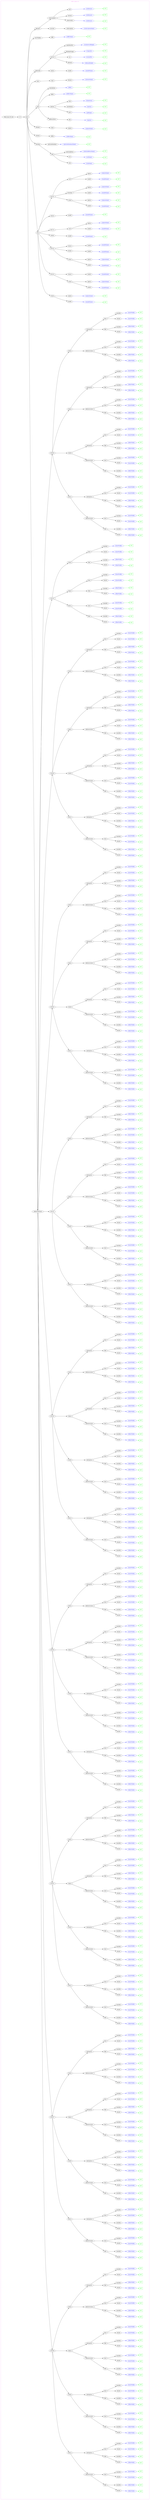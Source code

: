 digraph Cloud_Computing_REST_API {
rankdir="LR";
subgraph cluster_0 {
label="OVH - price 1.0"
color=violet
fontcolor=violet
subgraph cluster_1 {
label=""
color=white
fontcolor=white
node1 [label="https://api.ovh.com", shape="ellipse", color="black", fontcolor="black"]
node1 -> node2 [color="black", fontcolor="black"]
subgraph cluster_2 {
label=""
color=white
fontcolor=white
node2 [label="/1.0", shape="ellipse", color="black", fontcolor="black"]
node2 -> node3 [color="black", fontcolor="black"]
subgraph cluster_3 {
label=""
color=white
fontcolor=white
node3 [label="/price", shape="ellipse", color="black", fontcolor="black"]
node3 -> node4 [color="black", fontcolor="black"]
subgraph cluster_4 {
label=""
color=white
fontcolor=white
node4 [label="/dedicatedCloud", shape="ellipse", color="black", fontcolor="black"]
node4 -> node5 [color="black", fontcolor="black"]
subgraph cluster_5 {
label=""
color=white
fontcolor=white
node5 [label="/2016v6", shape="ellipse", color="black", fontcolor="black"]
node5 -> node6 [color="black", fontcolor="black"]
subgraph cluster_6 {
label=""
color=white
fontcolor=white
node6 [label="/bhs1a", shape="ellipse", color="black", fontcolor="black"]
node6 -> node7 [color="black", fontcolor="black"]
subgraph cluster_7 {
label=""
color=white
fontcolor=white
node7 [label="/infrastructure", shape="ellipse", color="black", fontcolor="black"]
node7 -> node8 [color="black", fontcolor="black"]
subgraph cluster_8 {
label=""
color=white
fontcolor=white
node8 [label="/filer", shape="ellipse", color="black", fontcolor="black"]
node8 -> node9 [color="black", fontcolor="black"]
subgraph cluster_9 {
label=""
color=white
fontcolor=white
node9 [label="/hourly", shape="ellipse", color="black", fontcolor="black"]
node9 -> node10 [color="blue", fontcolor="blue"]
subgraph cluster_10 {
label=""
color=white
fontcolor=white
node10 [label="/{filerProfile}", shape="ellipse", color="blue", fontcolor="blue"]
node10 -> node11 [color="green", fontcolor="green"]
subgraph cluster_11 {
label=""
color=white
fontcolor=white
node11 [label="GET", shape="box", color="green", fontcolor="green"]
}
}
}
node8 -> node12 [color="black", fontcolor="black"]
subgraph cluster_12 {
label=""
color=white
fontcolor=white
node12 [label="/monthly", shape="ellipse", color="black", fontcolor="black"]
node12 -> node13 [color="blue", fontcolor="blue"]
subgraph cluster_13 {
label=""
color=white
fontcolor=white
node13 [label="/{filerProfile}", shape="ellipse", color="blue", fontcolor="blue"]
node13 -> node14 [color="green", fontcolor="green"]
subgraph cluster_14 {
label=""
color=white
fontcolor=white
node14 [label="GET", shape="box", color="green", fontcolor="green"]
}
}
}
}
node7 -> node15 [color="black", fontcolor="black"]
subgraph cluster_15 {
label=""
color=white
fontcolor=white
node15 [label="/host", shape="ellipse", color="black", fontcolor="black"]
node15 -> node16 [color="black", fontcolor="black"]
subgraph cluster_16 {
label=""
color=white
fontcolor=white
node16 [label="/hourly", shape="ellipse", color="black", fontcolor="black"]
node16 -> node17 [color="blue", fontcolor="blue"]
subgraph cluster_17 {
label=""
color=white
fontcolor=white
node17 [label="/{hostProfile}", shape="ellipse", color="blue", fontcolor="blue"]
node17 -> node18 [color="green", fontcolor="green"]
subgraph cluster_18 {
label=""
color=white
fontcolor=white
node18 [label="GET", shape="box", color="green", fontcolor="green"]
}
}
}
node15 -> node19 [color="black", fontcolor="black"]
subgraph cluster_19 {
label=""
color=white
fontcolor=white
node19 [label="/monthly", shape="ellipse", color="black", fontcolor="black"]
node19 -> node20 [color="blue", fontcolor="blue"]
subgraph cluster_20 {
label=""
color=white
fontcolor=white
node20 [label="/{hostProfile}", shape="ellipse", color="blue", fontcolor="blue"]
node20 -> node21 [color="green", fontcolor="green"]
subgraph cluster_21 {
label=""
color=white
fontcolor=white
node21 [label="GET", shape="box", color="green", fontcolor="green"]
}
}
}
}
}
node6 -> node22 [color="black", fontcolor="black"]
subgraph cluster_22 {
label=""
color=white
fontcolor=white
node22 [label="/enterprise", shape="ellipse", color="black", fontcolor="black"]
node22 -> node23 [color="black", fontcolor="black"]
subgraph cluster_23 {
label=""
color=white
fontcolor=white
node23 [label="/filer", shape="ellipse", color="black", fontcolor="black"]
node23 -> node24 [color="black", fontcolor="black"]
subgraph cluster_24 {
label=""
color=white
fontcolor=white
node24 [label="/hourly", shape="ellipse", color="black", fontcolor="black"]
node24 -> node25 [color="blue", fontcolor="blue"]
subgraph cluster_25 {
label=""
color=white
fontcolor=white
node25 [label="/{filerProfile}", shape="ellipse", color="blue", fontcolor="blue"]
node25 -> node26 [color="green", fontcolor="green"]
subgraph cluster_26 {
label=""
color=white
fontcolor=white
node26 [label="GET", shape="box", color="green", fontcolor="green"]
}
}
}
node23 -> node27 [color="black", fontcolor="black"]
subgraph cluster_27 {
label=""
color=white
fontcolor=white
node27 [label="/monthly", shape="ellipse", color="black", fontcolor="black"]
node27 -> node28 [color="blue", fontcolor="blue"]
subgraph cluster_28 {
label=""
color=white
fontcolor=white
node28 [label="/{filerProfile}", shape="ellipse", color="blue", fontcolor="blue"]
node28 -> node29 [color="green", fontcolor="green"]
subgraph cluster_29 {
label=""
color=white
fontcolor=white
node29 [label="GET", shape="box", color="green", fontcolor="green"]
}
}
}
}
node22 -> node30 [color="black", fontcolor="black"]
subgraph cluster_30 {
label=""
color=white
fontcolor=white
node30 [label="/host", shape="ellipse", color="black", fontcolor="black"]
node30 -> node31 [color="black", fontcolor="black"]
subgraph cluster_31 {
label=""
color=white
fontcolor=white
node31 [label="/hourly", shape="ellipse", color="black", fontcolor="black"]
node31 -> node32 [color="blue", fontcolor="blue"]
subgraph cluster_32 {
label=""
color=white
fontcolor=white
node32 [label="/{hostProfile}", shape="ellipse", color="blue", fontcolor="blue"]
node32 -> node33 [color="green", fontcolor="green"]
subgraph cluster_33 {
label=""
color=white
fontcolor=white
node33 [label="GET", shape="box", color="green", fontcolor="green"]
}
}
}
node30 -> node34 [color="black", fontcolor="black"]
subgraph cluster_34 {
label=""
color=white
fontcolor=white
node34 [label="/monthly", shape="ellipse", color="black", fontcolor="black"]
node34 -> node35 [color="blue", fontcolor="blue"]
subgraph cluster_35 {
label=""
color=white
fontcolor=white
node35 [label="/{hostProfile}", shape="ellipse", color="blue", fontcolor="blue"]
node35 -> node36 [color="green", fontcolor="green"]
subgraph cluster_36 {
label=""
color=white
fontcolor=white
node36 [label="GET", shape="box", color="green", fontcolor="green"]
}
}
}
}
}
}
node5 -> node37 [color="black", fontcolor="black"]
subgraph cluster_37 {
label=""
color=white
fontcolor=white
node37 [label="/rbx2b", shape="ellipse", color="black", fontcolor="black"]
node37 -> node38 [color="black", fontcolor="black"]
subgraph cluster_38 {
label=""
color=white
fontcolor=white
node38 [label="/infrastructure", shape="ellipse", color="black", fontcolor="black"]
node38 -> node39 [color="black", fontcolor="black"]
subgraph cluster_39 {
label=""
color=white
fontcolor=white
node39 [label="/filer", shape="ellipse", color="black", fontcolor="black"]
node39 -> node40 [color="black", fontcolor="black"]
subgraph cluster_40 {
label=""
color=white
fontcolor=white
node40 [label="/hourly", shape="ellipse", color="black", fontcolor="black"]
node40 -> node41 [color="blue", fontcolor="blue"]
subgraph cluster_41 {
label=""
color=white
fontcolor=white
node41 [label="/{filerProfile}", shape="ellipse", color="blue", fontcolor="blue"]
node41 -> node42 [color="green", fontcolor="green"]
subgraph cluster_42 {
label=""
color=white
fontcolor=white
node42 [label="GET", shape="box", color="green", fontcolor="green"]
}
}
}
node39 -> node43 [color="black", fontcolor="black"]
subgraph cluster_43 {
label=""
color=white
fontcolor=white
node43 [label="/monthly", shape="ellipse", color="black", fontcolor="black"]
node43 -> node44 [color="blue", fontcolor="blue"]
subgraph cluster_44 {
label=""
color=white
fontcolor=white
node44 [label="/{filerProfile}", shape="ellipse", color="blue", fontcolor="blue"]
node44 -> node45 [color="green", fontcolor="green"]
subgraph cluster_45 {
label=""
color=white
fontcolor=white
node45 [label="GET", shape="box", color="green", fontcolor="green"]
}
}
}
}
node38 -> node46 [color="black", fontcolor="black"]
subgraph cluster_46 {
label=""
color=white
fontcolor=white
node46 [label="/host", shape="ellipse", color="black", fontcolor="black"]
node46 -> node47 [color="black", fontcolor="black"]
subgraph cluster_47 {
label=""
color=white
fontcolor=white
node47 [label="/hourly", shape="ellipse", color="black", fontcolor="black"]
node47 -> node48 [color="blue", fontcolor="blue"]
subgraph cluster_48 {
label=""
color=white
fontcolor=white
node48 [label="/{hostProfile}", shape="ellipse", color="blue", fontcolor="blue"]
node48 -> node49 [color="green", fontcolor="green"]
subgraph cluster_49 {
label=""
color=white
fontcolor=white
node49 [label="GET", shape="box", color="green", fontcolor="green"]
}
}
}
node46 -> node50 [color="black", fontcolor="black"]
subgraph cluster_50 {
label=""
color=white
fontcolor=white
node50 [label="/monthly", shape="ellipse", color="black", fontcolor="black"]
node50 -> node51 [color="blue", fontcolor="blue"]
subgraph cluster_51 {
label=""
color=white
fontcolor=white
node51 [label="/{hostProfile}", shape="ellipse", color="blue", fontcolor="blue"]
node51 -> node52 [color="green", fontcolor="green"]
subgraph cluster_52 {
label=""
color=white
fontcolor=white
node52 [label="GET", shape="box", color="green", fontcolor="green"]
}
}
}
}
}
node37 -> node53 [color="black", fontcolor="black"]
subgraph cluster_53 {
label=""
color=white
fontcolor=white
node53 [label="/enterprise", shape="ellipse", color="black", fontcolor="black"]
node53 -> node54 [color="black", fontcolor="black"]
subgraph cluster_54 {
label=""
color=white
fontcolor=white
node54 [label="/filer", shape="ellipse", color="black", fontcolor="black"]
node54 -> node55 [color="black", fontcolor="black"]
subgraph cluster_55 {
label=""
color=white
fontcolor=white
node55 [label="/hourly", shape="ellipse", color="black", fontcolor="black"]
node55 -> node56 [color="blue", fontcolor="blue"]
subgraph cluster_56 {
label=""
color=white
fontcolor=white
node56 [label="/{filerProfile}", shape="ellipse", color="blue", fontcolor="blue"]
node56 -> node57 [color="green", fontcolor="green"]
subgraph cluster_57 {
label=""
color=white
fontcolor=white
node57 [label="GET", shape="box", color="green", fontcolor="green"]
}
}
}
node54 -> node58 [color="black", fontcolor="black"]
subgraph cluster_58 {
label=""
color=white
fontcolor=white
node58 [label="/monthly", shape="ellipse", color="black", fontcolor="black"]
node58 -> node59 [color="blue", fontcolor="blue"]
subgraph cluster_59 {
label=""
color=white
fontcolor=white
node59 [label="/{filerProfile}", shape="ellipse", color="blue", fontcolor="blue"]
node59 -> node60 [color="green", fontcolor="green"]
subgraph cluster_60 {
label=""
color=white
fontcolor=white
node60 [label="GET", shape="box", color="green", fontcolor="green"]
}
}
}
}
node53 -> node61 [color="black", fontcolor="black"]
subgraph cluster_61 {
label=""
color=white
fontcolor=white
node61 [label="/host", shape="ellipse", color="black", fontcolor="black"]
node61 -> node62 [color="black", fontcolor="black"]
subgraph cluster_62 {
label=""
color=white
fontcolor=white
node62 [label="/hourly", shape="ellipse", color="black", fontcolor="black"]
node62 -> node63 [color="blue", fontcolor="blue"]
subgraph cluster_63 {
label=""
color=white
fontcolor=white
node63 [label="/{hostProfile}", shape="ellipse", color="blue", fontcolor="blue"]
node63 -> node64 [color="green", fontcolor="green"]
subgraph cluster_64 {
label=""
color=white
fontcolor=white
node64 [label="GET", shape="box", color="green", fontcolor="green"]
}
}
}
node61 -> node65 [color="black", fontcolor="black"]
subgraph cluster_65 {
label=""
color=white
fontcolor=white
node65 [label="/monthly", shape="ellipse", color="black", fontcolor="black"]
node65 -> node66 [color="blue", fontcolor="blue"]
subgraph cluster_66 {
label=""
color=white
fontcolor=white
node66 [label="/{hostProfile}", shape="ellipse", color="blue", fontcolor="blue"]
node66 -> node67 [color="green", fontcolor="green"]
subgraph cluster_67 {
label=""
color=white
fontcolor=white
node67 [label="GET", shape="box", color="green", fontcolor="green"]
}
}
}
}
}
}
node5 -> node68 [color="black", fontcolor="black"]
subgraph cluster_68 {
label=""
color=white
fontcolor=white
node68 [label="/sbg1a", shape="ellipse", color="black", fontcolor="black"]
node68 -> node69 [color="black", fontcolor="black"]
subgraph cluster_69 {
label=""
color=white
fontcolor=white
node69 [label="/infrastructure", shape="ellipse", color="black", fontcolor="black"]
node69 -> node70 [color="black", fontcolor="black"]
subgraph cluster_70 {
label=""
color=white
fontcolor=white
node70 [label="/filer", shape="ellipse", color="black", fontcolor="black"]
node70 -> node71 [color="black", fontcolor="black"]
subgraph cluster_71 {
label=""
color=white
fontcolor=white
node71 [label="/hourly", shape="ellipse", color="black", fontcolor="black"]
node71 -> node72 [color="blue", fontcolor="blue"]
subgraph cluster_72 {
label=""
color=white
fontcolor=white
node72 [label="/{filerProfile}", shape="ellipse", color="blue", fontcolor="blue"]
node72 -> node73 [color="green", fontcolor="green"]
subgraph cluster_73 {
label=""
color=white
fontcolor=white
node73 [label="GET", shape="box", color="green", fontcolor="green"]
}
}
}
node70 -> node74 [color="black", fontcolor="black"]
subgraph cluster_74 {
label=""
color=white
fontcolor=white
node74 [label="/monthly", shape="ellipse", color="black", fontcolor="black"]
node74 -> node75 [color="blue", fontcolor="blue"]
subgraph cluster_75 {
label=""
color=white
fontcolor=white
node75 [label="/{filerProfile}", shape="ellipse", color="blue", fontcolor="blue"]
node75 -> node76 [color="green", fontcolor="green"]
subgraph cluster_76 {
label=""
color=white
fontcolor=white
node76 [label="GET", shape="box", color="green", fontcolor="green"]
}
}
}
}
node69 -> node77 [color="black", fontcolor="black"]
subgraph cluster_77 {
label=""
color=white
fontcolor=white
node77 [label="/host", shape="ellipse", color="black", fontcolor="black"]
node77 -> node78 [color="black", fontcolor="black"]
subgraph cluster_78 {
label=""
color=white
fontcolor=white
node78 [label="/hourly", shape="ellipse", color="black", fontcolor="black"]
node78 -> node79 [color="blue", fontcolor="blue"]
subgraph cluster_79 {
label=""
color=white
fontcolor=white
node79 [label="/{hostProfile}", shape="ellipse", color="blue", fontcolor="blue"]
node79 -> node80 [color="green", fontcolor="green"]
subgraph cluster_80 {
label=""
color=white
fontcolor=white
node80 [label="GET", shape="box", color="green", fontcolor="green"]
}
}
}
node77 -> node81 [color="black", fontcolor="black"]
subgraph cluster_81 {
label=""
color=white
fontcolor=white
node81 [label="/monthly", shape="ellipse", color="black", fontcolor="black"]
node81 -> node82 [color="blue", fontcolor="blue"]
subgraph cluster_82 {
label=""
color=white
fontcolor=white
node82 [label="/{hostProfile}", shape="ellipse", color="blue", fontcolor="blue"]
node82 -> node83 [color="green", fontcolor="green"]
subgraph cluster_83 {
label=""
color=white
fontcolor=white
node83 [label="GET", shape="box", color="green", fontcolor="green"]
}
}
}
}
}
node68 -> node84 [color="black", fontcolor="black"]
subgraph cluster_84 {
label=""
color=white
fontcolor=white
node84 [label="/enterprise", shape="ellipse", color="black", fontcolor="black"]
node84 -> node85 [color="black", fontcolor="black"]
subgraph cluster_85 {
label=""
color=white
fontcolor=white
node85 [label="/filer", shape="ellipse", color="black", fontcolor="black"]
node85 -> node86 [color="black", fontcolor="black"]
subgraph cluster_86 {
label=""
color=white
fontcolor=white
node86 [label="/hourly", shape="ellipse", color="black", fontcolor="black"]
node86 -> node87 [color="blue", fontcolor="blue"]
subgraph cluster_87 {
label=""
color=white
fontcolor=white
node87 [label="/{filerProfile}", shape="ellipse", color="blue", fontcolor="blue"]
node87 -> node88 [color="green", fontcolor="green"]
subgraph cluster_88 {
label=""
color=white
fontcolor=white
node88 [label="GET", shape="box", color="green", fontcolor="green"]
}
}
}
node85 -> node89 [color="black", fontcolor="black"]
subgraph cluster_89 {
label=""
color=white
fontcolor=white
node89 [label="/monthly", shape="ellipse", color="black", fontcolor="black"]
node89 -> node90 [color="blue", fontcolor="blue"]
subgraph cluster_90 {
label=""
color=white
fontcolor=white
node90 [label="/{filerProfile}", shape="ellipse", color="blue", fontcolor="blue"]
node90 -> node91 [color="green", fontcolor="green"]
subgraph cluster_91 {
label=""
color=white
fontcolor=white
node91 [label="GET", shape="box", color="green", fontcolor="green"]
}
}
}
}
node84 -> node92 [color="black", fontcolor="black"]
subgraph cluster_92 {
label=""
color=white
fontcolor=white
node92 [label="/host", shape="ellipse", color="black", fontcolor="black"]
node92 -> node93 [color="black", fontcolor="black"]
subgraph cluster_93 {
label=""
color=white
fontcolor=white
node93 [label="/hourly", shape="ellipse", color="black", fontcolor="black"]
node93 -> node94 [color="blue", fontcolor="blue"]
subgraph cluster_94 {
label=""
color=white
fontcolor=white
node94 [label="/{hostProfile}", shape="ellipse", color="blue", fontcolor="blue"]
node94 -> node95 [color="green", fontcolor="green"]
subgraph cluster_95 {
label=""
color=white
fontcolor=white
node95 [label="GET", shape="box", color="green", fontcolor="green"]
}
}
}
node92 -> node96 [color="black", fontcolor="black"]
subgraph cluster_96 {
label=""
color=white
fontcolor=white
node96 [label="/monthly", shape="ellipse", color="black", fontcolor="black"]
node96 -> node97 [color="blue", fontcolor="blue"]
subgraph cluster_97 {
label=""
color=white
fontcolor=white
node97 [label="/{hostProfile}", shape="ellipse", color="blue", fontcolor="blue"]
node97 -> node98 [color="green", fontcolor="green"]
subgraph cluster_98 {
label=""
color=white
fontcolor=white
node98 [label="GET", shape="box", color="green", fontcolor="green"]
}
}
}
}
}
}
node5 -> node99 [color="black", fontcolor="black"]
subgraph cluster_99 {
label=""
color=white
fontcolor=white
node99 [label="/rbx2a", shape="ellipse", color="black", fontcolor="black"]
node99 -> node100 [color="black", fontcolor="black"]
subgraph cluster_100 {
label=""
color=white
fontcolor=white
node100 [label="/infrastructure", shape="ellipse", color="black", fontcolor="black"]
node100 -> node101 [color="black", fontcolor="black"]
subgraph cluster_101 {
label=""
color=white
fontcolor=white
node101 [label="/filer", shape="ellipse", color="black", fontcolor="black"]
node101 -> node102 [color="black", fontcolor="black"]
subgraph cluster_102 {
label=""
color=white
fontcolor=white
node102 [label="/hourly", shape="ellipse", color="black", fontcolor="black"]
node102 -> node103 [color="blue", fontcolor="blue"]
subgraph cluster_103 {
label=""
color=white
fontcolor=white
node103 [label="/{filerProfile}", shape="ellipse", color="blue", fontcolor="blue"]
node103 -> node104 [color="green", fontcolor="green"]
subgraph cluster_104 {
label=""
color=white
fontcolor=white
node104 [label="GET", shape="box", color="green", fontcolor="green"]
}
}
}
node101 -> node105 [color="black", fontcolor="black"]
subgraph cluster_105 {
label=""
color=white
fontcolor=white
node105 [label="/monthly", shape="ellipse", color="black", fontcolor="black"]
node105 -> node106 [color="blue", fontcolor="blue"]
subgraph cluster_106 {
label=""
color=white
fontcolor=white
node106 [label="/{filerProfile}", shape="ellipse", color="blue", fontcolor="blue"]
node106 -> node107 [color="green", fontcolor="green"]
subgraph cluster_107 {
label=""
color=white
fontcolor=white
node107 [label="GET", shape="box", color="green", fontcolor="green"]
}
}
}
}
node100 -> node108 [color="black", fontcolor="black"]
subgraph cluster_108 {
label=""
color=white
fontcolor=white
node108 [label="/host", shape="ellipse", color="black", fontcolor="black"]
node108 -> node109 [color="black", fontcolor="black"]
subgraph cluster_109 {
label=""
color=white
fontcolor=white
node109 [label="/hourly", shape="ellipse", color="black", fontcolor="black"]
node109 -> node110 [color="blue", fontcolor="blue"]
subgraph cluster_110 {
label=""
color=white
fontcolor=white
node110 [label="/{hostProfile}", shape="ellipse", color="blue", fontcolor="blue"]
node110 -> node111 [color="green", fontcolor="green"]
subgraph cluster_111 {
label=""
color=white
fontcolor=white
node111 [label="GET", shape="box", color="green", fontcolor="green"]
}
}
}
node108 -> node112 [color="black", fontcolor="black"]
subgraph cluster_112 {
label=""
color=white
fontcolor=white
node112 [label="/monthly", shape="ellipse", color="black", fontcolor="black"]
node112 -> node113 [color="blue", fontcolor="blue"]
subgraph cluster_113 {
label=""
color=white
fontcolor=white
node113 [label="/{hostProfile}", shape="ellipse", color="blue", fontcolor="blue"]
node113 -> node114 [color="green", fontcolor="green"]
subgraph cluster_114 {
label=""
color=white
fontcolor=white
node114 [label="GET", shape="box", color="green", fontcolor="green"]
}
}
}
}
}
node99 -> node115 [color="black", fontcolor="black"]
subgraph cluster_115 {
label=""
color=white
fontcolor=white
node115 [label="/enterprise", shape="ellipse", color="black", fontcolor="black"]
node115 -> node116 [color="black", fontcolor="black"]
subgraph cluster_116 {
label=""
color=white
fontcolor=white
node116 [label="/filer", shape="ellipse", color="black", fontcolor="black"]
node116 -> node117 [color="black", fontcolor="black"]
subgraph cluster_117 {
label=""
color=white
fontcolor=white
node117 [label="/hourly", shape="ellipse", color="black", fontcolor="black"]
node117 -> node118 [color="blue", fontcolor="blue"]
subgraph cluster_118 {
label=""
color=white
fontcolor=white
node118 [label="/{filerProfile}", shape="ellipse", color="blue", fontcolor="blue"]
node118 -> node119 [color="green", fontcolor="green"]
subgraph cluster_119 {
label=""
color=white
fontcolor=white
node119 [label="GET", shape="box", color="green", fontcolor="green"]
}
}
}
node116 -> node120 [color="black", fontcolor="black"]
subgraph cluster_120 {
label=""
color=white
fontcolor=white
node120 [label="/monthly", shape="ellipse", color="black", fontcolor="black"]
node120 -> node121 [color="blue", fontcolor="blue"]
subgraph cluster_121 {
label=""
color=white
fontcolor=white
node121 [label="/{filerProfile}", shape="ellipse", color="blue", fontcolor="blue"]
node121 -> node122 [color="green", fontcolor="green"]
subgraph cluster_122 {
label=""
color=white
fontcolor=white
node122 [label="GET", shape="box", color="green", fontcolor="green"]
}
}
}
}
node115 -> node123 [color="black", fontcolor="black"]
subgraph cluster_123 {
label=""
color=white
fontcolor=white
node123 [label="/host", shape="ellipse", color="black", fontcolor="black"]
node123 -> node124 [color="black", fontcolor="black"]
subgraph cluster_124 {
label=""
color=white
fontcolor=white
node124 [label="/hourly", shape="ellipse", color="black", fontcolor="black"]
node124 -> node125 [color="blue", fontcolor="blue"]
subgraph cluster_125 {
label=""
color=white
fontcolor=white
node125 [label="/{hostProfile}", shape="ellipse", color="blue", fontcolor="blue"]
node125 -> node126 [color="green", fontcolor="green"]
subgraph cluster_126 {
label=""
color=white
fontcolor=white
node126 [label="GET", shape="box", color="green", fontcolor="green"]
}
}
}
node123 -> node127 [color="black", fontcolor="black"]
subgraph cluster_127 {
label=""
color=white
fontcolor=white
node127 [label="/monthly", shape="ellipse", color="black", fontcolor="black"]
node127 -> node128 [color="blue", fontcolor="blue"]
subgraph cluster_128 {
label=""
color=white
fontcolor=white
node128 [label="/{hostProfile}", shape="ellipse", color="blue", fontcolor="blue"]
node128 -> node129 [color="green", fontcolor="green"]
subgraph cluster_129 {
label=""
color=white
fontcolor=white
node129 [label="GET", shape="box", color="green", fontcolor="green"]
}
}
}
}
}
}
}
node4 -> node130 [color="black", fontcolor="black"]
subgraph cluster_130 {
label=""
color=white
fontcolor=white
node130 [label="/2016v7", shape="ellipse", color="black", fontcolor="black"]
node130 -> node131 [color="black", fontcolor="black"]
subgraph cluster_131 {
label=""
color=white
fontcolor=white
node131 [label="/bhs1a", shape="ellipse", color="black", fontcolor="black"]
node131 -> node132 [color="black", fontcolor="black"]
subgraph cluster_132 {
label=""
color=white
fontcolor=white
node132 [label="/infrastructure", shape="ellipse", color="black", fontcolor="black"]
node132 -> node133 [color="black", fontcolor="black"]
subgraph cluster_133 {
label=""
color=white
fontcolor=white
node133 [label="/filer", shape="ellipse", color="black", fontcolor="black"]
node133 -> node134 [color="black", fontcolor="black"]
subgraph cluster_134 {
label=""
color=white
fontcolor=white
node134 [label="/hourly", shape="ellipse", color="black", fontcolor="black"]
node134 -> node135 [color="blue", fontcolor="blue"]
subgraph cluster_135 {
label=""
color=white
fontcolor=white
node135 [label="/{filerProfile}", shape="ellipse", color="blue", fontcolor="blue"]
node135 -> node136 [color="green", fontcolor="green"]
subgraph cluster_136 {
label=""
color=white
fontcolor=white
node136 [label="GET", shape="box", color="green", fontcolor="green"]
}
}
}
node133 -> node137 [color="black", fontcolor="black"]
subgraph cluster_137 {
label=""
color=white
fontcolor=white
node137 [label="/monthly", shape="ellipse", color="black", fontcolor="black"]
node137 -> node138 [color="blue", fontcolor="blue"]
subgraph cluster_138 {
label=""
color=white
fontcolor=white
node138 [label="/{filerProfile}", shape="ellipse", color="blue", fontcolor="blue"]
node138 -> node139 [color="green", fontcolor="green"]
subgraph cluster_139 {
label=""
color=white
fontcolor=white
node139 [label="GET", shape="box", color="green", fontcolor="green"]
}
}
}
}
node132 -> node140 [color="black", fontcolor="black"]
subgraph cluster_140 {
label=""
color=white
fontcolor=white
node140 [label="/host", shape="ellipse", color="black", fontcolor="black"]
node140 -> node141 [color="black", fontcolor="black"]
subgraph cluster_141 {
label=""
color=white
fontcolor=white
node141 [label="/hourly", shape="ellipse", color="black", fontcolor="black"]
node141 -> node142 [color="blue", fontcolor="blue"]
subgraph cluster_142 {
label=""
color=white
fontcolor=white
node142 [label="/{hostProfile}", shape="ellipse", color="blue", fontcolor="blue"]
node142 -> node143 [color="green", fontcolor="green"]
subgraph cluster_143 {
label=""
color=white
fontcolor=white
node143 [label="GET", shape="box", color="green", fontcolor="green"]
}
}
}
node140 -> node144 [color="black", fontcolor="black"]
subgraph cluster_144 {
label=""
color=white
fontcolor=white
node144 [label="/monthly", shape="ellipse", color="black", fontcolor="black"]
node144 -> node145 [color="blue", fontcolor="blue"]
subgraph cluster_145 {
label=""
color=white
fontcolor=white
node145 [label="/{hostProfile}", shape="ellipse", color="blue", fontcolor="blue"]
node145 -> node146 [color="green", fontcolor="green"]
subgraph cluster_146 {
label=""
color=white
fontcolor=white
node146 [label="GET", shape="box", color="green", fontcolor="green"]
}
}
}
}
}
node131 -> node147 [color="black", fontcolor="black"]
subgraph cluster_147 {
label=""
color=white
fontcolor=white
node147 [label="/enterprise", shape="ellipse", color="black", fontcolor="black"]
node147 -> node148 [color="black", fontcolor="black"]
subgraph cluster_148 {
label=""
color=white
fontcolor=white
node148 [label="/filer", shape="ellipse", color="black", fontcolor="black"]
node148 -> node149 [color="black", fontcolor="black"]
subgraph cluster_149 {
label=""
color=white
fontcolor=white
node149 [label="/hourly", shape="ellipse", color="black", fontcolor="black"]
node149 -> node150 [color="blue", fontcolor="blue"]
subgraph cluster_150 {
label=""
color=white
fontcolor=white
node150 [label="/{filerProfile}", shape="ellipse", color="blue", fontcolor="blue"]
node150 -> node151 [color="green", fontcolor="green"]
subgraph cluster_151 {
label=""
color=white
fontcolor=white
node151 [label="GET", shape="box", color="green", fontcolor="green"]
}
}
}
node148 -> node152 [color="black", fontcolor="black"]
subgraph cluster_152 {
label=""
color=white
fontcolor=white
node152 [label="/monthly", shape="ellipse", color="black", fontcolor="black"]
node152 -> node153 [color="blue", fontcolor="blue"]
subgraph cluster_153 {
label=""
color=white
fontcolor=white
node153 [label="/{filerProfile}", shape="ellipse", color="blue", fontcolor="blue"]
node153 -> node154 [color="green", fontcolor="green"]
subgraph cluster_154 {
label=""
color=white
fontcolor=white
node154 [label="GET", shape="box", color="green", fontcolor="green"]
}
}
}
}
node147 -> node155 [color="black", fontcolor="black"]
subgraph cluster_155 {
label=""
color=white
fontcolor=white
node155 [label="/host", shape="ellipse", color="black", fontcolor="black"]
node155 -> node156 [color="black", fontcolor="black"]
subgraph cluster_156 {
label=""
color=white
fontcolor=white
node156 [label="/hourly", shape="ellipse", color="black", fontcolor="black"]
node156 -> node157 [color="blue", fontcolor="blue"]
subgraph cluster_157 {
label=""
color=white
fontcolor=white
node157 [label="/{hostProfile}", shape="ellipse", color="blue", fontcolor="blue"]
node157 -> node158 [color="green", fontcolor="green"]
subgraph cluster_158 {
label=""
color=white
fontcolor=white
node158 [label="GET", shape="box", color="green", fontcolor="green"]
}
}
}
node155 -> node159 [color="black", fontcolor="black"]
subgraph cluster_159 {
label=""
color=white
fontcolor=white
node159 [label="/monthly", shape="ellipse", color="black", fontcolor="black"]
node159 -> node160 [color="blue", fontcolor="blue"]
subgraph cluster_160 {
label=""
color=white
fontcolor=white
node160 [label="/{hostProfile}", shape="ellipse", color="blue", fontcolor="blue"]
node160 -> node161 [color="green", fontcolor="green"]
subgraph cluster_161 {
label=""
color=white
fontcolor=white
node161 [label="GET", shape="box", color="green", fontcolor="green"]
}
}
}
}
}
}
node130 -> node162 [color="black", fontcolor="black"]
subgraph cluster_162 {
label=""
color=white
fontcolor=white
node162 [label="/rbx2b", shape="ellipse", color="black", fontcolor="black"]
node162 -> node163 [color="black", fontcolor="black"]
subgraph cluster_163 {
label=""
color=white
fontcolor=white
node163 [label="/infrastructure", shape="ellipse", color="black", fontcolor="black"]
node163 -> node164 [color="black", fontcolor="black"]
subgraph cluster_164 {
label=""
color=white
fontcolor=white
node164 [label="/filer", shape="ellipse", color="black", fontcolor="black"]
node164 -> node165 [color="black", fontcolor="black"]
subgraph cluster_165 {
label=""
color=white
fontcolor=white
node165 [label="/hourly", shape="ellipse", color="black", fontcolor="black"]
node165 -> node166 [color="blue", fontcolor="blue"]
subgraph cluster_166 {
label=""
color=white
fontcolor=white
node166 [label="/{filerProfile}", shape="ellipse", color="blue", fontcolor="blue"]
node166 -> node167 [color="green", fontcolor="green"]
subgraph cluster_167 {
label=""
color=white
fontcolor=white
node167 [label="GET", shape="box", color="green", fontcolor="green"]
}
}
}
node164 -> node168 [color="black", fontcolor="black"]
subgraph cluster_168 {
label=""
color=white
fontcolor=white
node168 [label="/monthly", shape="ellipse", color="black", fontcolor="black"]
node168 -> node169 [color="blue", fontcolor="blue"]
subgraph cluster_169 {
label=""
color=white
fontcolor=white
node169 [label="/{filerProfile}", shape="ellipse", color="blue", fontcolor="blue"]
node169 -> node170 [color="green", fontcolor="green"]
subgraph cluster_170 {
label=""
color=white
fontcolor=white
node170 [label="GET", shape="box", color="green", fontcolor="green"]
}
}
}
}
node163 -> node171 [color="black", fontcolor="black"]
subgraph cluster_171 {
label=""
color=white
fontcolor=white
node171 [label="/host", shape="ellipse", color="black", fontcolor="black"]
node171 -> node172 [color="black", fontcolor="black"]
subgraph cluster_172 {
label=""
color=white
fontcolor=white
node172 [label="/hourly", shape="ellipse", color="black", fontcolor="black"]
node172 -> node173 [color="blue", fontcolor="blue"]
subgraph cluster_173 {
label=""
color=white
fontcolor=white
node173 [label="/{hostProfile}", shape="ellipse", color="blue", fontcolor="blue"]
node173 -> node174 [color="green", fontcolor="green"]
subgraph cluster_174 {
label=""
color=white
fontcolor=white
node174 [label="GET", shape="box", color="green", fontcolor="green"]
}
}
}
node171 -> node175 [color="black", fontcolor="black"]
subgraph cluster_175 {
label=""
color=white
fontcolor=white
node175 [label="/monthly", shape="ellipse", color="black", fontcolor="black"]
node175 -> node176 [color="blue", fontcolor="blue"]
subgraph cluster_176 {
label=""
color=white
fontcolor=white
node176 [label="/{hostProfile}", shape="ellipse", color="blue", fontcolor="blue"]
node176 -> node177 [color="green", fontcolor="green"]
subgraph cluster_177 {
label=""
color=white
fontcolor=white
node177 [label="GET", shape="box", color="green", fontcolor="green"]
}
}
}
}
}
node162 -> node178 [color="black", fontcolor="black"]
subgraph cluster_178 {
label=""
color=white
fontcolor=white
node178 [label="/enterprise", shape="ellipse", color="black", fontcolor="black"]
node178 -> node179 [color="black", fontcolor="black"]
subgraph cluster_179 {
label=""
color=white
fontcolor=white
node179 [label="/filer", shape="ellipse", color="black", fontcolor="black"]
node179 -> node180 [color="black", fontcolor="black"]
subgraph cluster_180 {
label=""
color=white
fontcolor=white
node180 [label="/hourly", shape="ellipse", color="black", fontcolor="black"]
node180 -> node181 [color="blue", fontcolor="blue"]
subgraph cluster_181 {
label=""
color=white
fontcolor=white
node181 [label="/{filerProfile}", shape="ellipse", color="blue", fontcolor="blue"]
node181 -> node182 [color="green", fontcolor="green"]
subgraph cluster_182 {
label=""
color=white
fontcolor=white
node182 [label="GET", shape="box", color="green", fontcolor="green"]
}
}
}
node179 -> node183 [color="black", fontcolor="black"]
subgraph cluster_183 {
label=""
color=white
fontcolor=white
node183 [label="/monthly", shape="ellipse", color="black", fontcolor="black"]
node183 -> node184 [color="blue", fontcolor="blue"]
subgraph cluster_184 {
label=""
color=white
fontcolor=white
node184 [label="/{filerProfile}", shape="ellipse", color="blue", fontcolor="blue"]
node184 -> node185 [color="green", fontcolor="green"]
subgraph cluster_185 {
label=""
color=white
fontcolor=white
node185 [label="GET", shape="box", color="green", fontcolor="green"]
}
}
}
}
node178 -> node186 [color="black", fontcolor="black"]
subgraph cluster_186 {
label=""
color=white
fontcolor=white
node186 [label="/host", shape="ellipse", color="black", fontcolor="black"]
node186 -> node187 [color="black", fontcolor="black"]
subgraph cluster_187 {
label=""
color=white
fontcolor=white
node187 [label="/hourly", shape="ellipse", color="black", fontcolor="black"]
node187 -> node188 [color="blue", fontcolor="blue"]
subgraph cluster_188 {
label=""
color=white
fontcolor=white
node188 [label="/{hostProfile}", shape="ellipse", color="blue", fontcolor="blue"]
node188 -> node189 [color="green", fontcolor="green"]
subgraph cluster_189 {
label=""
color=white
fontcolor=white
node189 [label="GET", shape="box", color="green", fontcolor="green"]
}
}
}
node186 -> node190 [color="black", fontcolor="black"]
subgraph cluster_190 {
label=""
color=white
fontcolor=white
node190 [label="/monthly", shape="ellipse", color="black", fontcolor="black"]
node190 -> node191 [color="blue", fontcolor="blue"]
subgraph cluster_191 {
label=""
color=white
fontcolor=white
node191 [label="/{hostProfile}", shape="ellipse", color="blue", fontcolor="blue"]
node191 -> node192 [color="green", fontcolor="green"]
subgraph cluster_192 {
label=""
color=white
fontcolor=white
node192 [label="GET", shape="box", color="green", fontcolor="green"]
}
}
}
}
}
}
node130 -> node193 [color="black", fontcolor="black"]
subgraph cluster_193 {
label=""
color=white
fontcolor=white
node193 [label="/sbg1a", shape="ellipse", color="black", fontcolor="black"]
node193 -> node194 [color="black", fontcolor="black"]
subgraph cluster_194 {
label=""
color=white
fontcolor=white
node194 [label="/infrastructure", shape="ellipse", color="black", fontcolor="black"]
node194 -> node195 [color="black", fontcolor="black"]
subgraph cluster_195 {
label=""
color=white
fontcolor=white
node195 [label="/filer", shape="ellipse", color="black", fontcolor="black"]
node195 -> node196 [color="black", fontcolor="black"]
subgraph cluster_196 {
label=""
color=white
fontcolor=white
node196 [label="/hourly", shape="ellipse", color="black", fontcolor="black"]
node196 -> node197 [color="blue", fontcolor="blue"]
subgraph cluster_197 {
label=""
color=white
fontcolor=white
node197 [label="/{filerProfile}", shape="ellipse", color="blue", fontcolor="blue"]
node197 -> node198 [color="green", fontcolor="green"]
subgraph cluster_198 {
label=""
color=white
fontcolor=white
node198 [label="GET", shape="box", color="green", fontcolor="green"]
}
}
}
node195 -> node199 [color="black", fontcolor="black"]
subgraph cluster_199 {
label=""
color=white
fontcolor=white
node199 [label="/monthly", shape="ellipse", color="black", fontcolor="black"]
node199 -> node200 [color="blue", fontcolor="blue"]
subgraph cluster_200 {
label=""
color=white
fontcolor=white
node200 [label="/{filerProfile}", shape="ellipse", color="blue", fontcolor="blue"]
node200 -> node201 [color="green", fontcolor="green"]
subgraph cluster_201 {
label=""
color=white
fontcolor=white
node201 [label="GET", shape="box", color="green", fontcolor="green"]
}
}
}
}
node194 -> node202 [color="black", fontcolor="black"]
subgraph cluster_202 {
label=""
color=white
fontcolor=white
node202 [label="/host", shape="ellipse", color="black", fontcolor="black"]
node202 -> node203 [color="black", fontcolor="black"]
subgraph cluster_203 {
label=""
color=white
fontcolor=white
node203 [label="/hourly", shape="ellipse", color="black", fontcolor="black"]
node203 -> node204 [color="blue", fontcolor="blue"]
subgraph cluster_204 {
label=""
color=white
fontcolor=white
node204 [label="/{hostProfile}", shape="ellipse", color="blue", fontcolor="blue"]
node204 -> node205 [color="green", fontcolor="green"]
subgraph cluster_205 {
label=""
color=white
fontcolor=white
node205 [label="GET", shape="box", color="green", fontcolor="green"]
}
}
}
node202 -> node206 [color="black", fontcolor="black"]
subgraph cluster_206 {
label=""
color=white
fontcolor=white
node206 [label="/monthly", shape="ellipse", color="black", fontcolor="black"]
node206 -> node207 [color="blue", fontcolor="blue"]
subgraph cluster_207 {
label=""
color=white
fontcolor=white
node207 [label="/{hostProfile}", shape="ellipse", color="blue", fontcolor="blue"]
node207 -> node208 [color="green", fontcolor="green"]
subgraph cluster_208 {
label=""
color=white
fontcolor=white
node208 [label="GET", shape="box", color="green", fontcolor="green"]
}
}
}
}
}
node193 -> node209 [color="black", fontcolor="black"]
subgraph cluster_209 {
label=""
color=white
fontcolor=white
node209 [label="/enterprise", shape="ellipse", color="black", fontcolor="black"]
node209 -> node210 [color="black", fontcolor="black"]
subgraph cluster_210 {
label=""
color=white
fontcolor=white
node210 [label="/filer", shape="ellipse", color="black", fontcolor="black"]
node210 -> node211 [color="black", fontcolor="black"]
subgraph cluster_211 {
label=""
color=white
fontcolor=white
node211 [label="/hourly", shape="ellipse", color="black", fontcolor="black"]
node211 -> node212 [color="blue", fontcolor="blue"]
subgraph cluster_212 {
label=""
color=white
fontcolor=white
node212 [label="/{filerProfile}", shape="ellipse", color="blue", fontcolor="blue"]
node212 -> node213 [color="green", fontcolor="green"]
subgraph cluster_213 {
label=""
color=white
fontcolor=white
node213 [label="GET", shape="box", color="green", fontcolor="green"]
}
}
}
node210 -> node214 [color="black", fontcolor="black"]
subgraph cluster_214 {
label=""
color=white
fontcolor=white
node214 [label="/monthly", shape="ellipse", color="black", fontcolor="black"]
node214 -> node215 [color="blue", fontcolor="blue"]
subgraph cluster_215 {
label=""
color=white
fontcolor=white
node215 [label="/{filerProfile}", shape="ellipse", color="blue", fontcolor="blue"]
node215 -> node216 [color="green", fontcolor="green"]
subgraph cluster_216 {
label=""
color=white
fontcolor=white
node216 [label="GET", shape="box", color="green", fontcolor="green"]
}
}
}
}
node209 -> node217 [color="black", fontcolor="black"]
subgraph cluster_217 {
label=""
color=white
fontcolor=white
node217 [label="/host", shape="ellipse", color="black", fontcolor="black"]
node217 -> node218 [color="black", fontcolor="black"]
subgraph cluster_218 {
label=""
color=white
fontcolor=white
node218 [label="/hourly", shape="ellipse", color="black", fontcolor="black"]
node218 -> node219 [color="blue", fontcolor="blue"]
subgraph cluster_219 {
label=""
color=white
fontcolor=white
node219 [label="/{hostProfile}", shape="ellipse", color="blue", fontcolor="blue"]
node219 -> node220 [color="green", fontcolor="green"]
subgraph cluster_220 {
label=""
color=white
fontcolor=white
node220 [label="GET", shape="box", color="green", fontcolor="green"]
}
}
}
node217 -> node221 [color="black", fontcolor="black"]
subgraph cluster_221 {
label=""
color=white
fontcolor=white
node221 [label="/monthly", shape="ellipse", color="black", fontcolor="black"]
node221 -> node222 [color="blue", fontcolor="blue"]
subgraph cluster_222 {
label=""
color=white
fontcolor=white
node222 [label="/{hostProfile}", shape="ellipse", color="blue", fontcolor="blue"]
node222 -> node223 [color="green", fontcolor="green"]
subgraph cluster_223 {
label=""
color=white
fontcolor=white
node223 [label="GET", shape="box", color="green", fontcolor="green"]
}
}
}
}
}
}
node130 -> node224 [color="black", fontcolor="black"]
subgraph cluster_224 {
label=""
color=white
fontcolor=white
node224 [label="/rbx2a", shape="ellipse", color="black", fontcolor="black"]
node224 -> node225 [color="black", fontcolor="black"]
subgraph cluster_225 {
label=""
color=white
fontcolor=white
node225 [label="/infrastructure", shape="ellipse", color="black", fontcolor="black"]
node225 -> node226 [color="black", fontcolor="black"]
subgraph cluster_226 {
label=""
color=white
fontcolor=white
node226 [label="/filer", shape="ellipse", color="black", fontcolor="black"]
node226 -> node227 [color="black", fontcolor="black"]
subgraph cluster_227 {
label=""
color=white
fontcolor=white
node227 [label="/hourly", shape="ellipse", color="black", fontcolor="black"]
node227 -> node228 [color="blue", fontcolor="blue"]
subgraph cluster_228 {
label=""
color=white
fontcolor=white
node228 [label="/{filerProfile}", shape="ellipse", color="blue", fontcolor="blue"]
node228 -> node229 [color="green", fontcolor="green"]
subgraph cluster_229 {
label=""
color=white
fontcolor=white
node229 [label="GET", shape="box", color="green", fontcolor="green"]
}
}
}
node226 -> node230 [color="black", fontcolor="black"]
subgraph cluster_230 {
label=""
color=white
fontcolor=white
node230 [label="/monthly", shape="ellipse", color="black", fontcolor="black"]
node230 -> node231 [color="blue", fontcolor="blue"]
subgraph cluster_231 {
label=""
color=white
fontcolor=white
node231 [label="/{filerProfile}", shape="ellipse", color="blue", fontcolor="blue"]
node231 -> node232 [color="green", fontcolor="green"]
subgraph cluster_232 {
label=""
color=white
fontcolor=white
node232 [label="GET", shape="box", color="green", fontcolor="green"]
}
}
}
}
node225 -> node233 [color="black", fontcolor="black"]
subgraph cluster_233 {
label=""
color=white
fontcolor=white
node233 [label="/host", shape="ellipse", color="black", fontcolor="black"]
node233 -> node234 [color="black", fontcolor="black"]
subgraph cluster_234 {
label=""
color=white
fontcolor=white
node234 [label="/hourly", shape="ellipse", color="black", fontcolor="black"]
node234 -> node235 [color="blue", fontcolor="blue"]
subgraph cluster_235 {
label=""
color=white
fontcolor=white
node235 [label="/{hostProfile}", shape="ellipse", color="blue", fontcolor="blue"]
node235 -> node236 [color="green", fontcolor="green"]
subgraph cluster_236 {
label=""
color=white
fontcolor=white
node236 [label="GET", shape="box", color="green", fontcolor="green"]
}
}
}
node233 -> node237 [color="black", fontcolor="black"]
subgraph cluster_237 {
label=""
color=white
fontcolor=white
node237 [label="/monthly", shape="ellipse", color="black", fontcolor="black"]
node237 -> node238 [color="blue", fontcolor="blue"]
subgraph cluster_238 {
label=""
color=white
fontcolor=white
node238 [label="/{hostProfile}", shape="ellipse", color="blue", fontcolor="blue"]
node238 -> node239 [color="green", fontcolor="green"]
subgraph cluster_239 {
label=""
color=white
fontcolor=white
node239 [label="GET", shape="box", color="green", fontcolor="green"]
}
}
}
}
}
node224 -> node240 [color="black", fontcolor="black"]
subgraph cluster_240 {
label=""
color=white
fontcolor=white
node240 [label="/enterprise", shape="ellipse", color="black", fontcolor="black"]
node240 -> node241 [color="black", fontcolor="black"]
subgraph cluster_241 {
label=""
color=white
fontcolor=white
node241 [label="/filer", shape="ellipse", color="black", fontcolor="black"]
node241 -> node242 [color="black", fontcolor="black"]
subgraph cluster_242 {
label=""
color=white
fontcolor=white
node242 [label="/hourly", shape="ellipse", color="black", fontcolor="black"]
node242 -> node243 [color="blue", fontcolor="blue"]
subgraph cluster_243 {
label=""
color=white
fontcolor=white
node243 [label="/{filerProfile}", shape="ellipse", color="blue", fontcolor="blue"]
node243 -> node244 [color="green", fontcolor="green"]
subgraph cluster_244 {
label=""
color=white
fontcolor=white
node244 [label="GET", shape="box", color="green", fontcolor="green"]
}
}
}
node241 -> node245 [color="black", fontcolor="black"]
subgraph cluster_245 {
label=""
color=white
fontcolor=white
node245 [label="/monthly", shape="ellipse", color="black", fontcolor="black"]
node245 -> node246 [color="blue", fontcolor="blue"]
subgraph cluster_246 {
label=""
color=white
fontcolor=white
node246 [label="/{filerProfile}", shape="ellipse", color="blue", fontcolor="blue"]
node246 -> node247 [color="green", fontcolor="green"]
subgraph cluster_247 {
label=""
color=white
fontcolor=white
node247 [label="GET", shape="box", color="green", fontcolor="green"]
}
}
}
}
node240 -> node248 [color="black", fontcolor="black"]
subgraph cluster_248 {
label=""
color=white
fontcolor=white
node248 [label="/host", shape="ellipse", color="black", fontcolor="black"]
node248 -> node249 [color="black", fontcolor="black"]
subgraph cluster_249 {
label=""
color=white
fontcolor=white
node249 [label="/hourly", shape="ellipse", color="black", fontcolor="black"]
node249 -> node250 [color="blue", fontcolor="blue"]
subgraph cluster_250 {
label=""
color=white
fontcolor=white
node250 [label="/{hostProfile}", shape="ellipse", color="blue", fontcolor="blue"]
node250 -> node251 [color="green", fontcolor="green"]
subgraph cluster_251 {
label=""
color=white
fontcolor=white
node251 [label="GET", shape="box", color="green", fontcolor="green"]
}
}
}
node248 -> node252 [color="black", fontcolor="black"]
subgraph cluster_252 {
label=""
color=white
fontcolor=white
node252 [label="/monthly", shape="ellipse", color="black", fontcolor="black"]
node252 -> node253 [color="blue", fontcolor="blue"]
subgraph cluster_253 {
label=""
color=white
fontcolor=white
node253 [label="/{hostProfile}", shape="ellipse", color="blue", fontcolor="blue"]
node253 -> node254 [color="green", fontcolor="green"]
subgraph cluster_254 {
label=""
color=white
fontcolor=white
node254 [label="GET", shape="box", color="green", fontcolor="green"]
}
}
}
}
}
}
}
node4 -> node255 [color="black", fontcolor="black"]
subgraph cluster_255 {
label=""
color=white
fontcolor=white
node255 [label="/2016v1", shape="ellipse", color="black", fontcolor="black"]
node255 -> node256 [color="black", fontcolor="black"]
subgraph cluster_256 {
label=""
color=white
fontcolor=white
node256 [label="/bhs1a", shape="ellipse", color="black", fontcolor="black"]
node256 -> node257 [color="black", fontcolor="black"]
subgraph cluster_257 {
label=""
color=white
fontcolor=white
node257 [label="/infrastructure", shape="ellipse", color="black", fontcolor="black"]
node257 -> node258 [color="black", fontcolor="black"]
subgraph cluster_258 {
label=""
color=white
fontcolor=white
node258 [label="/filer", shape="ellipse", color="black", fontcolor="black"]
node258 -> node259 [color="black", fontcolor="black"]
subgraph cluster_259 {
label=""
color=white
fontcolor=white
node259 [label="/hourly", shape="ellipse", color="black", fontcolor="black"]
node259 -> node260 [color="blue", fontcolor="blue"]
subgraph cluster_260 {
label=""
color=white
fontcolor=white
node260 [label="/{filerProfile}", shape="ellipse", color="blue", fontcolor="blue"]
node260 -> node261 [color="green", fontcolor="green"]
subgraph cluster_261 {
label=""
color=white
fontcolor=white
node261 [label="GET", shape="box", color="green", fontcolor="green"]
}
}
}
node258 -> node262 [color="black", fontcolor="black"]
subgraph cluster_262 {
label=""
color=white
fontcolor=white
node262 [label="/monthly", shape="ellipse", color="black", fontcolor="black"]
node262 -> node263 [color="blue", fontcolor="blue"]
subgraph cluster_263 {
label=""
color=white
fontcolor=white
node263 [label="/{filerProfile}", shape="ellipse", color="blue", fontcolor="blue"]
node263 -> node264 [color="green", fontcolor="green"]
subgraph cluster_264 {
label=""
color=white
fontcolor=white
node264 [label="GET", shape="box", color="green", fontcolor="green"]
}
}
}
}
node257 -> node265 [color="black", fontcolor="black"]
subgraph cluster_265 {
label=""
color=white
fontcolor=white
node265 [label="/host", shape="ellipse", color="black", fontcolor="black"]
node265 -> node266 [color="black", fontcolor="black"]
subgraph cluster_266 {
label=""
color=white
fontcolor=white
node266 [label="/hourly", shape="ellipse", color="black", fontcolor="black"]
node266 -> node267 [color="blue", fontcolor="blue"]
subgraph cluster_267 {
label=""
color=white
fontcolor=white
node267 [label="/{hostProfile}", shape="ellipse", color="blue", fontcolor="blue"]
node267 -> node268 [color="green", fontcolor="green"]
subgraph cluster_268 {
label=""
color=white
fontcolor=white
node268 [label="GET", shape="box", color="green", fontcolor="green"]
}
}
}
node265 -> node269 [color="black", fontcolor="black"]
subgraph cluster_269 {
label=""
color=white
fontcolor=white
node269 [label="/monthly", shape="ellipse", color="black", fontcolor="black"]
node269 -> node270 [color="blue", fontcolor="blue"]
subgraph cluster_270 {
label=""
color=white
fontcolor=white
node270 [label="/{hostProfile}", shape="ellipse", color="blue", fontcolor="blue"]
node270 -> node271 [color="green", fontcolor="green"]
subgraph cluster_271 {
label=""
color=white
fontcolor=white
node271 [label="GET", shape="box", color="green", fontcolor="green"]
}
}
}
}
}
node256 -> node272 [color="black", fontcolor="black"]
subgraph cluster_272 {
label=""
color=white
fontcolor=white
node272 [label="/enterprise", shape="ellipse", color="black", fontcolor="black"]
node272 -> node273 [color="black", fontcolor="black"]
subgraph cluster_273 {
label=""
color=white
fontcolor=white
node273 [label="/filer", shape="ellipse", color="black", fontcolor="black"]
node273 -> node274 [color="black", fontcolor="black"]
subgraph cluster_274 {
label=""
color=white
fontcolor=white
node274 [label="/hourly", shape="ellipse", color="black", fontcolor="black"]
node274 -> node275 [color="blue", fontcolor="blue"]
subgraph cluster_275 {
label=""
color=white
fontcolor=white
node275 [label="/{filerProfile}", shape="ellipse", color="blue", fontcolor="blue"]
node275 -> node276 [color="green", fontcolor="green"]
subgraph cluster_276 {
label=""
color=white
fontcolor=white
node276 [label="GET", shape="box", color="green", fontcolor="green"]
}
}
}
node273 -> node277 [color="black", fontcolor="black"]
subgraph cluster_277 {
label=""
color=white
fontcolor=white
node277 [label="/monthly", shape="ellipse", color="black", fontcolor="black"]
node277 -> node278 [color="blue", fontcolor="blue"]
subgraph cluster_278 {
label=""
color=white
fontcolor=white
node278 [label="/{filerProfile}", shape="ellipse", color="blue", fontcolor="blue"]
node278 -> node279 [color="green", fontcolor="green"]
subgraph cluster_279 {
label=""
color=white
fontcolor=white
node279 [label="GET", shape="box", color="green", fontcolor="green"]
}
}
}
}
node272 -> node280 [color="black", fontcolor="black"]
subgraph cluster_280 {
label=""
color=white
fontcolor=white
node280 [label="/host", shape="ellipse", color="black", fontcolor="black"]
node280 -> node281 [color="black", fontcolor="black"]
subgraph cluster_281 {
label=""
color=white
fontcolor=white
node281 [label="/hourly", shape="ellipse", color="black", fontcolor="black"]
node281 -> node282 [color="blue", fontcolor="blue"]
subgraph cluster_282 {
label=""
color=white
fontcolor=white
node282 [label="/{hostProfile}", shape="ellipse", color="blue", fontcolor="blue"]
node282 -> node283 [color="green", fontcolor="green"]
subgraph cluster_283 {
label=""
color=white
fontcolor=white
node283 [label="GET", shape="box", color="green", fontcolor="green"]
}
}
}
node280 -> node284 [color="black", fontcolor="black"]
subgraph cluster_284 {
label=""
color=white
fontcolor=white
node284 [label="/monthly", shape="ellipse", color="black", fontcolor="black"]
node284 -> node285 [color="blue", fontcolor="blue"]
subgraph cluster_285 {
label=""
color=white
fontcolor=white
node285 [label="/{hostProfile}", shape="ellipse", color="blue", fontcolor="blue"]
node285 -> node286 [color="green", fontcolor="green"]
subgraph cluster_286 {
label=""
color=white
fontcolor=white
node286 [label="GET", shape="box", color="green", fontcolor="green"]
}
}
}
}
}
}
node255 -> node287 [color="black", fontcolor="black"]
subgraph cluster_287 {
label=""
color=white
fontcolor=white
node287 [label="/rbx2b", shape="ellipse", color="black", fontcolor="black"]
node287 -> node288 [color="black", fontcolor="black"]
subgraph cluster_288 {
label=""
color=white
fontcolor=white
node288 [label="/infrastructure", shape="ellipse", color="black", fontcolor="black"]
node288 -> node289 [color="black", fontcolor="black"]
subgraph cluster_289 {
label=""
color=white
fontcolor=white
node289 [label="/filer", shape="ellipse", color="black", fontcolor="black"]
node289 -> node290 [color="black", fontcolor="black"]
subgraph cluster_290 {
label=""
color=white
fontcolor=white
node290 [label="/hourly", shape="ellipse", color="black", fontcolor="black"]
node290 -> node291 [color="blue", fontcolor="blue"]
subgraph cluster_291 {
label=""
color=white
fontcolor=white
node291 [label="/{filerProfile}", shape="ellipse", color="blue", fontcolor="blue"]
node291 -> node292 [color="green", fontcolor="green"]
subgraph cluster_292 {
label=""
color=white
fontcolor=white
node292 [label="GET", shape="box", color="green", fontcolor="green"]
}
}
}
node289 -> node293 [color="black", fontcolor="black"]
subgraph cluster_293 {
label=""
color=white
fontcolor=white
node293 [label="/monthly", shape="ellipse", color="black", fontcolor="black"]
node293 -> node294 [color="blue", fontcolor="blue"]
subgraph cluster_294 {
label=""
color=white
fontcolor=white
node294 [label="/{filerProfile}", shape="ellipse", color="blue", fontcolor="blue"]
node294 -> node295 [color="green", fontcolor="green"]
subgraph cluster_295 {
label=""
color=white
fontcolor=white
node295 [label="GET", shape="box", color="green", fontcolor="green"]
}
}
}
}
node288 -> node296 [color="black", fontcolor="black"]
subgraph cluster_296 {
label=""
color=white
fontcolor=white
node296 [label="/host", shape="ellipse", color="black", fontcolor="black"]
node296 -> node297 [color="black", fontcolor="black"]
subgraph cluster_297 {
label=""
color=white
fontcolor=white
node297 [label="/hourly", shape="ellipse", color="black", fontcolor="black"]
node297 -> node298 [color="blue", fontcolor="blue"]
subgraph cluster_298 {
label=""
color=white
fontcolor=white
node298 [label="/{hostProfile}", shape="ellipse", color="blue", fontcolor="blue"]
node298 -> node299 [color="green", fontcolor="green"]
subgraph cluster_299 {
label=""
color=white
fontcolor=white
node299 [label="GET", shape="box", color="green", fontcolor="green"]
}
}
}
node296 -> node300 [color="black", fontcolor="black"]
subgraph cluster_300 {
label=""
color=white
fontcolor=white
node300 [label="/monthly", shape="ellipse", color="black", fontcolor="black"]
node300 -> node301 [color="blue", fontcolor="blue"]
subgraph cluster_301 {
label=""
color=white
fontcolor=white
node301 [label="/{hostProfile}", shape="ellipse", color="blue", fontcolor="blue"]
node301 -> node302 [color="green", fontcolor="green"]
subgraph cluster_302 {
label=""
color=white
fontcolor=white
node302 [label="GET", shape="box", color="green", fontcolor="green"]
}
}
}
}
}
node287 -> node303 [color="black", fontcolor="black"]
subgraph cluster_303 {
label=""
color=white
fontcolor=white
node303 [label="/enterprise", shape="ellipse", color="black", fontcolor="black"]
node303 -> node304 [color="black", fontcolor="black"]
subgraph cluster_304 {
label=""
color=white
fontcolor=white
node304 [label="/filer", shape="ellipse", color="black", fontcolor="black"]
node304 -> node305 [color="black", fontcolor="black"]
subgraph cluster_305 {
label=""
color=white
fontcolor=white
node305 [label="/hourly", shape="ellipse", color="black", fontcolor="black"]
node305 -> node306 [color="blue", fontcolor="blue"]
subgraph cluster_306 {
label=""
color=white
fontcolor=white
node306 [label="/{filerProfile}", shape="ellipse", color="blue", fontcolor="blue"]
node306 -> node307 [color="green", fontcolor="green"]
subgraph cluster_307 {
label=""
color=white
fontcolor=white
node307 [label="GET", shape="box", color="green", fontcolor="green"]
}
}
}
node304 -> node308 [color="black", fontcolor="black"]
subgraph cluster_308 {
label=""
color=white
fontcolor=white
node308 [label="/monthly", shape="ellipse", color="black", fontcolor="black"]
node308 -> node309 [color="blue", fontcolor="blue"]
subgraph cluster_309 {
label=""
color=white
fontcolor=white
node309 [label="/{filerProfile}", shape="ellipse", color="blue", fontcolor="blue"]
node309 -> node310 [color="green", fontcolor="green"]
subgraph cluster_310 {
label=""
color=white
fontcolor=white
node310 [label="GET", shape="box", color="green", fontcolor="green"]
}
}
}
}
node303 -> node311 [color="black", fontcolor="black"]
subgraph cluster_311 {
label=""
color=white
fontcolor=white
node311 [label="/host", shape="ellipse", color="black", fontcolor="black"]
node311 -> node312 [color="black", fontcolor="black"]
subgraph cluster_312 {
label=""
color=white
fontcolor=white
node312 [label="/hourly", shape="ellipse", color="black", fontcolor="black"]
node312 -> node313 [color="blue", fontcolor="blue"]
subgraph cluster_313 {
label=""
color=white
fontcolor=white
node313 [label="/{hostProfile}", shape="ellipse", color="blue", fontcolor="blue"]
node313 -> node314 [color="green", fontcolor="green"]
subgraph cluster_314 {
label=""
color=white
fontcolor=white
node314 [label="GET", shape="box", color="green", fontcolor="green"]
}
}
}
node311 -> node315 [color="black", fontcolor="black"]
subgraph cluster_315 {
label=""
color=white
fontcolor=white
node315 [label="/monthly", shape="ellipse", color="black", fontcolor="black"]
node315 -> node316 [color="blue", fontcolor="blue"]
subgraph cluster_316 {
label=""
color=white
fontcolor=white
node316 [label="/{hostProfile}", shape="ellipse", color="blue", fontcolor="blue"]
node316 -> node317 [color="green", fontcolor="green"]
subgraph cluster_317 {
label=""
color=white
fontcolor=white
node317 [label="GET", shape="box", color="green", fontcolor="green"]
}
}
}
}
}
}
node255 -> node318 [color="black", fontcolor="black"]
subgraph cluster_318 {
label=""
color=white
fontcolor=white
node318 [label="/sbg1a", shape="ellipse", color="black", fontcolor="black"]
node318 -> node319 [color="black", fontcolor="black"]
subgraph cluster_319 {
label=""
color=white
fontcolor=white
node319 [label="/infrastructure", shape="ellipse", color="black", fontcolor="black"]
node319 -> node320 [color="black", fontcolor="black"]
subgraph cluster_320 {
label=""
color=white
fontcolor=white
node320 [label="/filer", shape="ellipse", color="black", fontcolor="black"]
node320 -> node321 [color="black", fontcolor="black"]
subgraph cluster_321 {
label=""
color=white
fontcolor=white
node321 [label="/hourly", shape="ellipse", color="black", fontcolor="black"]
node321 -> node322 [color="blue", fontcolor="blue"]
subgraph cluster_322 {
label=""
color=white
fontcolor=white
node322 [label="/{filerProfile}", shape="ellipse", color="blue", fontcolor="blue"]
node322 -> node323 [color="green", fontcolor="green"]
subgraph cluster_323 {
label=""
color=white
fontcolor=white
node323 [label="GET", shape="box", color="green", fontcolor="green"]
}
}
}
node320 -> node324 [color="black", fontcolor="black"]
subgraph cluster_324 {
label=""
color=white
fontcolor=white
node324 [label="/monthly", shape="ellipse", color="black", fontcolor="black"]
node324 -> node325 [color="blue", fontcolor="blue"]
subgraph cluster_325 {
label=""
color=white
fontcolor=white
node325 [label="/{filerProfile}", shape="ellipse", color="blue", fontcolor="blue"]
node325 -> node326 [color="green", fontcolor="green"]
subgraph cluster_326 {
label=""
color=white
fontcolor=white
node326 [label="GET", shape="box", color="green", fontcolor="green"]
}
}
}
}
node319 -> node327 [color="black", fontcolor="black"]
subgraph cluster_327 {
label=""
color=white
fontcolor=white
node327 [label="/host", shape="ellipse", color="black", fontcolor="black"]
node327 -> node328 [color="black", fontcolor="black"]
subgraph cluster_328 {
label=""
color=white
fontcolor=white
node328 [label="/hourly", shape="ellipse", color="black", fontcolor="black"]
node328 -> node329 [color="blue", fontcolor="blue"]
subgraph cluster_329 {
label=""
color=white
fontcolor=white
node329 [label="/{hostProfile}", shape="ellipse", color="blue", fontcolor="blue"]
node329 -> node330 [color="green", fontcolor="green"]
subgraph cluster_330 {
label=""
color=white
fontcolor=white
node330 [label="GET", shape="box", color="green", fontcolor="green"]
}
}
}
node327 -> node331 [color="black", fontcolor="black"]
subgraph cluster_331 {
label=""
color=white
fontcolor=white
node331 [label="/monthly", shape="ellipse", color="black", fontcolor="black"]
node331 -> node332 [color="blue", fontcolor="blue"]
subgraph cluster_332 {
label=""
color=white
fontcolor=white
node332 [label="/{hostProfile}", shape="ellipse", color="blue", fontcolor="blue"]
node332 -> node333 [color="green", fontcolor="green"]
subgraph cluster_333 {
label=""
color=white
fontcolor=white
node333 [label="GET", shape="box", color="green", fontcolor="green"]
}
}
}
}
}
node318 -> node334 [color="black", fontcolor="black"]
subgraph cluster_334 {
label=""
color=white
fontcolor=white
node334 [label="/enterprise", shape="ellipse", color="black", fontcolor="black"]
node334 -> node335 [color="black", fontcolor="black"]
subgraph cluster_335 {
label=""
color=white
fontcolor=white
node335 [label="/filer", shape="ellipse", color="black", fontcolor="black"]
node335 -> node336 [color="black", fontcolor="black"]
subgraph cluster_336 {
label=""
color=white
fontcolor=white
node336 [label="/hourly", shape="ellipse", color="black", fontcolor="black"]
node336 -> node337 [color="blue", fontcolor="blue"]
subgraph cluster_337 {
label=""
color=white
fontcolor=white
node337 [label="/{filerProfile}", shape="ellipse", color="blue", fontcolor="blue"]
node337 -> node338 [color="green", fontcolor="green"]
subgraph cluster_338 {
label=""
color=white
fontcolor=white
node338 [label="GET", shape="box", color="green", fontcolor="green"]
}
}
}
node335 -> node339 [color="black", fontcolor="black"]
subgraph cluster_339 {
label=""
color=white
fontcolor=white
node339 [label="/monthly", shape="ellipse", color="black", fontcolor="black"]
node339 -> node340 [color="blue", fontcolor="blue"]
subgraph cluster_340 {
label=""
color=white
fontcolor=white
node340 [label="/{filerProfile}", shape="ellipse", color="blue", fontcolor="blue"]
node340 -> node341 [color="green", fontcolor="green"]
subgraph cluster_341 {
label=""
color=white
fontcolor=white
node341 [label="GET", shape="box", color="green", fontcolor="green"]
}
}
}
}
node334 -> node342 [color="black", fontcolor="black"]
subgraph cluster_342 {
label=""
color=white
fontcolor=white
node342 [label="/host", shape="ellipse", color="black", fontcolor="black"]
node342 -> node343 [color="black", fontcolor="black"]
subgraph cluster_343 {
label=""
color=white
fontcolor=white
node343 [label="/hourly", shape="ellipse", color="black", fontcolor="black"]
node343 -> node344 [color="blue", fontcolor="blue"]
subgraph cluster_344 {
label=""
color=white
fontcolor=white
node344 [label="/{hostProfile}", shape="ellipse", color="blue", fontcolor="blue"]
node344 -> node345 [color="green", fontcolor="green"]
subgraph cluster_345 {
label=""
color=white
fontcolor=white
node345 [label="GET", shape="box", color="green", fontcolor="green"]
}
}
}
node342 -> node346 [color="black", fontcolor="black"]
subgraph cluster_346 {
label=""
color=white
fontcolor=white
node346 [label="/monthly", shape="ellipse", color="black", fontcolor="black"]
node346 -> node347 [color="blue", fontcolor="blue"]
subgraph cluster_347 {
label=""
color=white
fontcolor=white
node347 [label="/{hostProfile}", shape="ellipse", color="blue", fontcolor="blue"]
node347 -> node348 [color="green", fontcolor="green"]
subgraph cluster_348 {
label=""
color=white
fontcolor=white
node348 [label="GET", shape="box", color="green", fontcolor="green"]
}
}
}
}
}
}
node255 -> node349 [color="black", fontcolor="black"]
subgraph cluster_349 {
label=""
color=white
fontcolor=white
node349 [label="/rbx2a", shape="ellipse", color="black", fontcolor="black"]
node349 -> node350 [color="black", fontcolor="black"]
subgraph cluster_350 {
label=""
color=white
fontcolor=white
node350 [label="/infrastructure", shape="ellipse", color="black", fontcolor="black"]
node350 -> node351 [color="black", fontcolor="black"]
subgraph cluster_351 {
label=""
color=white
fontcolor=white
node351 [label="/filer", shape="ellipse", color="black", fontcolor="black"]
node351 -> node352 [color="black", fontcolor="black"]
subgraph cluster_352 {
label=""
color=white
fontcolor=white
node352 [label="/hourly", shape="ellipse", color="black", fontcolor="black"]
node352 -> node353 [color="blue", fontcolor="blue"]
subgraph cluster_353 {
label=""
color=white
fontcolor=white
node353 [label="/{filerProfile}", shape="ellipse", color="blue", fontcolor="blue"]
node353 -> node354 [color="green", fontcolor="green"]
subgraph cluster_354 {
label=""
color=white
fontcolor=white
node354 [label="GET", shape="box", color="green", fontcolor="green"]
}
}
}
node351 -> node355 [color="black", fontcolor="black"]
subgraph cluster_355 {
label=""
color=white
fontcolor=white
node355 [label="/monthly", shape="ellipse", color="black", fontcolor="black"]
node355 -> node356 [color="blue", fontcolor="blue"]
subgraph cluster_356 {
label=""
color=white
fontcolor=white
node356 [label="/{filerProfile}", shape="ellipse", color="blue", fontcolor="blue"]
node356 -> node357 [color="green", fontcolor="green"]
subgraph cluster_357 {
label=""
color=white
fontcolor=white
node357 [label="GET", shape="box", color="green", fontcolor="green"]
}
}
}
}
node350 -> node358 [color="black", fontcolor="black"]
subgraph cluster_358 {
label=""
color=white
fontcolor=white
node358 [label="/host", shape="ellipse", color="black", fontcolor="black"]
node358 -> node359 [color="black", fontcolor="black"]
subgraph cluster_359 {
label=""
color=white
fontcolor=white
node359 [label="/hourly", shape="ellipse", color="black", fontcolor="black"]
node359 -> node360 [color="blue", fontcolor="blue"]
subgraph cluster_360 {
label=""
color=white
fontcolor=white
node360 [label="/{hostProfile}", shape="ellipse", color="blue", fontcolor="blue"]
node360 -> node361 [color="green", fontcolor="green"]
subgraph cluster_361 {
label=""
color=white
fontcolor=white
node361 [label="GET", shape="box", color="green", fontcolor="green"]
}
}
}
node358 -> node362 [color="black", fontcolor="black"]
subgraph cluster_362 {
label=""
color=white
fontcolor=white
node362 [label="/monthly", shape="ellipse", color="black", fontcolor="black"]
node362 -> node363 [color="blue", fontcolor="blue"]
subgraph cluster_363 {
label=""
color=white
fontcolor=white
node363 [label="/{hostProfile}", shape="ellipse", color="blue", fontcolor="blue"]
node363 -> node364 [color="green", fontcolor="green"]
subgraph cluster_364 {
label=""
color=white
fontcolor=white
node364 [label="GET", shape="box", color="green", fontcolor="green"]
}
}
}
}
}
node349 -> node365 [color="black", fontcolor="black"]
subgraph cluster_365 {
label=""
color=white
fontcolor=white
node365 [label="/enterprise", shape="ellipse", color="black", fontcolor="black"]
node365 -> node366 [color="black", fontcolor="black"]
subgraph cluster_366 {
label=""
color=white
fontcolor=white
node366 [label="/filer", shape="ellipse", color="black", fontcolor="black"]
node366 -> node367 [color="black", fontcolor="black"]
subgraph cluster_367 {
label=""
color=white
fontcolor=white
node367 [label="/hourly", shape="ellipse", color="black", fontcolor="black"]
node367 -> node368 [color="blue", fontcolor="blue"]
subgraph cluster_368 {
label=""
color=white
fontcolor=white
node368 [label="/{filerProfile}", shape="ellipse", color="blue", fontcolor="blue"]
node368 -> node369 [color="green", fontcolor="green"]
subgraph cluster_369 {
label=""
color=white
fontcolor=white
node369 [label="GET", shape="box", color="green", fontcolor="green"]
}
}
}
node366 -> node370 [color="black", fontcolor="black"]
subgraph cluster_370 {
label=""
color=white
fontcolor=white
node370 [label="/monthly", shape="ellipse", color="black", fontcolor="black"]
node370 -> node371 [color="blue", fontcolor="blue"]
subgraph cluster_371 {
label=""
color=white
fontcolor=white
node371 [label="/{filerProfile}", shape="ellipse", color="blue", fontcolor="blue"]
node371 -> node372 [color="green", fontcolor="green"]
subgraph cluster_372 {
label=""
color=white
fontcolor=white
node372 [label="GET", shape="box", color="green", fontcolor="green"]
}
}
}
}
node365 -> node373 [color="black", fontcolor="black"]
subgraph cluster_373 {
label=""
color=white
fontcolor=white
node373 [label="/host", shape="ellipse", color="black", fontcolor="black"]
node373 -> node374 [color="black", fontcolor="black"]
subgraph cluster_374 {
label=""
color=white
fontcolor=white
node374 [label="/hourly", shape="ellipse", color="black", fontcolor="black"]
node374 -> node375 [color="blue", fontcolor="blue"]
subgraph cluster_375 {
label=""
color=white
fontcolor=white
node375 [label="/{hostProfile}", shape="ellipse", color="blue", fontcolor="blue"]
node375 -> node376 [color="green", fontcolor="green"]
subgraph cluster_376 {
label=""
color=white
fontcolor=white
node376 [label="GET", shape="box", color="green", fontcolor="green"]
}
}
}
node373 -> node377 [color="black", fontcolor="black"]
subgraph cluster_377 {
label=""
color=white
fontcolor=white
node377 [label="/monthly", shape="ellipse", color="black", fontcolor="black"]
node377 -> node378 [color="blue", fontcolor="blue"]
subgraph cluster_378 {
label=""
color=white
fontcolor=white
node378 [label="/{hostProfile}", shape="ellipse", color="blue", fontcolor="blue"]
node378 -> node379 [color="green", fontcolor="green"]
subgraph cluster_379 {
label=""
color=white
fontcolor=white
node379 [label="GET", shape="box", color="green", fontcolor="green"]
}
}
}
}
}
}
}
node4 -> node380 [color="black", fontcolor="black"]
subgraph cluster_380 {
label=""
color=white
fontcolor=white
node380 [label="/2016v4", shape="ellipse", color="black", fontcolor="black"]
node380 -> node381 [color="black", fontcolor="black"]
subgraph cluster_381 {
label=""
color=white
fontcolor=white
node381 [label="/bhs1a", shape="ellipse", color="black", fontcolor="black"]
node381 -> node382 [color="black", fontcolor="black"]
subgraph cluster_382 {
label=""
color=white
fontcolor=white
node382 [label="/infrastructure", shape="ellipse", color="black", fontcolor="black"]
node382 -> node383 [color="black", fontcolor="black"]
subgraph cluster_383 {
label=""
color=white
fontcolor=white
node383 [label="/filer", shape="ellipse", color="black", fontcolor="black"]
node383 -> node384 [color="black", fontcolor="black"]
subgraph cluster_384 {
label=""
color=white
fontcolor=white
node384 [label="/hourly", shape="ellipse", color="black", fontcolor="black"]
node384 -> node385 [color="blue", fontcolor="blue"]
subgraph cluster_385 {
label=""
color=white
fontcolor=white
node385 [label="/{filerProfile}", shape="ellipse", color="blue", fontcolor="blue"]
node385 -> node386 [color="green", fontcolor="green"]
subgraph cluster_386 {
label=""
color=white
fontcolor=white
node386 [label="GET", shape="box", color="green", fontcolor="green"]
}
}
}
node383 -> node387 [color="black", fontcolor="black"]
subgraph cluster_387 {
label=""
color=white
fontcolor=white
node387 [label="/monthly", shape="ellipse", color="black", fontcolor="black"]
node387 -> node388 [color="blue", fontcolor="blue"]
subgraph cluster_388 {
label=""
color=white
fontcolor=white
node388 [label="/{filerProfile}", shape="ellipse", color="blue", fontcolor="blue"]
node388 -> node389 [color="green", fontcolor="green"]
subgraph cluster_389 {
label=""
color=white
fontcolor=white
node389 [label="GET", shape="box", color="green", fontcolor="green"]
}
}
}
}
node382 -> node390 [color="black", fontcolor="black"]
subgraph cluster_390 {
label=""
color=white
fontcolor=white
node390 [label="/host", shape="ellipse", color="black", fontcolor="black"]
node390 -> node391 [color="black", fontcolor="black"]
subgraph cluster_391 {
label=""
color=white
fontcolor=white
node391 [label="/hourly", shape="ellipse", color="black", fontcolor="black"]
node391 -> node392 [color="blue", fontcolor="blue"]
subgraph cluster_392 {
label=""
color=white
fontcolor=white
node392 [label="/{hostProfile}", shape="ellipse", color="blue", fontcolor="blue"]
node392 -> node393 [color="green", fontcolor="green"]
subgraph cluster_393 {
label=""
color=white
fontcolor=white
node393 [label="GET", shape="box", color="green", fontcolor="green"]
}
}
}
node390 -> node394 [color="black", fontcolor="black"]
subgraph cluster_394 {
label=""
color=white
fontcolor=white
node394 [label="/monthly", shape="ellipse", color="black", fontcolor="black"]
node394 -> node395 [color="blue", fontcolor="blue"]
subgraph cluster_395 {
label=""
color=white
fontcolor=white
node395 [label="/{hostProfile}", shape="ellipse", color="blue", fontcolor="blue"]
node395 -> node396 [color="green", fontcolor="green"]
subgraph cluster_396 {
label=""
color=white
fontcolor=white
node396 [label="GET", shape="box", color="green", fontcolor="green"]
}
}
}
}
}
node381 -> node397 [color="black", fontcolor="black"]
subgraph cluster_397 {
label=""
color=white
fontcolor=white
node397 [label="/enterprise", shape="ellipse", color="black", fontcolor="black"]
node397 -> node398 [color="black", fontcolor="black"]
subgraph cluster_398 {
label=""
color=white
fontcolor=white
node398 [label="/filer", shape="ellipse", color="black", fontcolor="black"]
node398 -> node399 [color="black", fontcolor="black"]
subgraph cluster_399 {
label=""
color=white
fontcolor=white
node399 [label="/hourly", shape="ellipse", color="black", fontcolor="black"]
node399 -> node400 [color="blue", fontcolor="blue"]
subgraph cluster_400 {
label=""
color=white
fontcolor=white
node400 [label="/{filerProfile}", shape="ellipse", color="blue", fontcolor="blue"]
node400 -> node401 [color="green", fontcolor="green"]
subgraph cluster_401 {
label=""
color=white
fontcolor=white
node401 [label="GET", shape="box", color="green", fontcolor="green"]
}
}
}
node398 -> node402 [color="black", fontcolor="black"]
subgraph cluster_402 {
label=""
color=white
fontcolor=white
node402 [label="/monthly", shape="ellipse", color="black", fontcolor="black"]
node402 -> node403 [color="blue", fontcolor="blue"]
subgraph cluster_403 {
label=""
color=white
fontcolor=white
node403 [label="/{filerProfile}", shape="ellipse", color="blue", fontcolor="blue"]
node403 -> node404 [color="green", fontcolor="green"]
subgraph cluster_404 {
label=""
color=white
fontcolor=white
node404 [label="GET", shape="box", color="green", fontcolor="green"]
}
}
}
}
node397 -> node405 [color="black", fontcolor="black"]
subgraph cluster_405 {
label=""
color=white
fontcolor=white
node405 [label="/host", shape="ellipse", color="black", fontcolor="black"]
node405 -> node406 [color="black", fontcolor="black"]
subgraph cluster_406 {
label=""
color=white
fontcolor=white
node406 [label="/hourly", shape="ellipse", color="black", fontcolor="black"]
node406 -> node407 [color="blue", fontcolor="blue"]
subgraph cluster_407 {
label=""
color=white
fontcolor=white
node407 [label="/{hostProfile}", shape="ellipse", color="blue", fontcolor="blue"]
node407 -> node408 [color="green", fontcolor="green"]
subgraph cluster_408 {
label=""
color=white
fontcolor=white
node408 [label="GET", shape="box", color="green", fontcolor="green"]
}
}
}
node405 -> node409 [color="black", fontcolor="black"]
subgraph cluster_409 {
label=""
color=white
fontcolor=white
node409 [label="/monthly", shape="ellipse", color="black", fontcolor="black"]
node409 -> node410 [color="blue", fontcolor="blue"]
subgraph cluster_410 {
label=""
color=white
fontcolor=white
node410 [label="/{hostProfile}", shape="ellipse", color="blue", fontcolor="blue"]
node410 -> node411 [color="green", fontcolor="green"]
subgraph cluster_411 {
label=""
color=white
fontcolor=white
node411 [label="GET", shape="box", color="green", fontcolor="green"]
}
}
}
}
}
}
node380 -> node412 [color="black", fontcolor="black"]
subgraph cluster_412 {
label=""
color=white
fontcolor=white
node412 [label="/rbx2b", shape="ellipse", color="black", fontcolor="black"]
node412 -> node413 [color="black", fontcolor="black"]
subgraph cluster_413 {
label=""
color=white
fontcolor=white
node413 [label="/infrastructure", shape="ellipse", color="black", fontcolor="black"]
node413 -> node414 [color="black", fontcolor="black"]
subgraph cluster_414 {
label=""
color=white
fontcolor=white
node414 [label="/filer", shape="ellipse", color="black", fontcolor="black"]
node414 -> node415 [color="black", fontcolor="black"]
subgraph cluster_415 {
label=""
color=white
fontcolor=white
node415 [label="/hourly", shape="ellipse", color="black", fontcolor="black"]
node415 -> node416 [color="blue", fontcolor="blue"]
subgraph cluster_416 {
label=""
color=white
fontcolor=white
node416 [label="/{filerProfile}", shape="ellipse", color="blue", fontcolor="blue"]
node416 -> node417 [color="green", fontcolor="green"]
subgraph cluster_417 {
label=""
color=white
fontcolor=white
node417 [label="GET", shape="box", color="green", fontcolor="green"]
}
}
}
node414 -> node418 [color="black", fontcolor="black"]
subgraph cluster_418 {
label=""
color=white
fontcolor=white
node418 [label="/monthly", shape="ellipse", color="black", fontcolor="black"]
node418 -> node419 [color="blue", fontcolor="blue"]
subgraph cluster_419 {
label=""
color=white
fontcolor=white
node419 [label="/{filerProfile}", shape="ellipse", color="blue", fontcolor="blue"]
node419 -> node420 [color="green", fontcolor="green"]
subgraph cluster_420 {
label=""
color=white
fontcolor=white
node420 [label="GET", shape="box", color="green", fontcolor="green"]
}
}
}
}
node413 -> node421 [color="black", fontcolor="black"]
subgraph cluster_421 {
label=""
color=white
fontcolor=white
node421 [label="/host", shape="ellipse", color="black", fontcolor="black"]
node421 -> node422 [color="black", fontcolor="black"]
subgraph cluster_422 {
label=""
color=white
fontcolor=white
node422 [label="/hourly", shape="ellipse", color="black", fontcolor="black"]
node422 -> node423 [color="blue", fontcolor="blue"]
subgraph cluster_423 {
label=""
color=white
fontcolor=white
node423 [label="/{hostProfile}", shape="ellipse", color="blue", fontcolor="blue"]
node423 -> node424 [color="green", fontcolor="green"]
subgraph cluster_424 {
label=""
color=white
fontcolor=white
node424 [label="GET", shape="box", color="green", fontcolor="green"]
}
}
}
node421 -> node425 [color="black", fontcolor="black"]
subgraph cluster_425 {
label=""
color=white
fontcolor=white
node425 [label="/monthly", shape="ellipse", color="black", fontcolor="black"]
node425 -> node426 [color="blue", fontcolor="blue"]
subgraph cluster_426 {
label=""
color=white
fontcolor=white
node426 [label="/{hostProfile}", shape="ellipse", color="blue", fontcolor="blue"]
node426 -> node427 [color="green", fontcolor="green"]
subgraph cluster_427 {
label=""
color=white
fontcolor=white
node427 [label="GET", shape="box", color="green", fontcolor="green"]
}
}
}
}
}
node412 -> node428 [color="black", fontcolor="black"]
subgraph cluster_428 {
label=""
color=white
fontcolor=white
node428 [label="/enterprise", shape="ellipse", color="black", fontcolor="black"]
node428 -> node429 [color="black", fontcolor="black"]
subgraph cluster_429 {
label=""
color=white
fontcolor=white
node429 [label="/filer", shape="ellipse", color="black", fontcolor="black"]
node429 -> node430 [color="black", fontcolor="black"]
subgraph cluster_430 {
label=""
color=white
fontcolor=white
node430 [label="/hourly", shape="ellipse", color="black", fontcolor="black"]
node430 -> node431 [color="blue", fontcolor="blue"]
subgraph cluster_431 {
label=""
color=white
fontcolor=white
node431 [label="/{filerProfile}", shape="ellipse", color="blue", fontcolor="blue"]
node431 -> node432 [color="green", fontcolor="green"]
subgraph cluster_432 {
label=""
color=white
fontcolor=white
node432 [label="GET", shape="box", color="green", fontcolor="green"]
}
}
}
node429 -> node433 [color="black", fontcolor="black"]
subgraph cluster_433 {
label=""
color=white
fontcolor=white
node433 [label="/monthly", shape="ellipse", color="black", fontcolor="black"]
node433 -> node434 [color="blue", fontcolor="blue"]
subgraph cluster_434 {
label=""
color=white
fontcolor=white
node434 [label="/{filerProfile}", shape="ellipse", color="blue", fontcolor="blue"]
node434 -> node435 [color="green", fontcolor="green"]
subgraph cluster_435 {
label=""
color=white
fontcolor=white
node435 [label="GET", shape="box", color="green", fontcolor="green"]
}
}
}
}
node428 -> node436 [color="black", fontcolor="black"]
subgraph cluster_436 {
label=""
color=white
fontcolor=white
node436 [label="/host", shape="ellipse", color="black", fontcolor="black"]
node436 -> node437 [color="black", fontcolor="black"]
subgraph cluster_437 {
label=""
color=white
fontcolor=white
node437 [label="/hourly", shape="ellipse", color="black", fontcolor="black"]
node437 -> node438 [color="blue", fontcolor="blue"]
subgraph cluster_438 {
label=""
color=white
fontcolor=white
node438 [label="/{hostProfile}", shape="ellipse", color="blue", fontcolor="blue"]
node438 -> node439 [color="green", fontcolor="green"]
subgraph cluster_439 {
label=""
color=white
fontcolor=white
node439 [label="GET", shape="box", color="green", fontcolor="green"]
}
}
}
node436 -> node440 [color="black", fontcolor="black"]
subgraph cluster_440 {
label=""
color=white
fontcolor=white
node440 [label="/monthly", shape="ellipse", color="black", fontcolor="black"]
node440 -> node441 [color="blue", fontcolor="blue"]
subgraph cluster_441 {
label=""
color=white
fontcolor=white
node441 [label="/{hostProfile}", shape="ellipse", color="blue", fontcolor="blue"]
node441 -> node442 [color="green", fontcolor="green"]
subgraph cluster_442 {
label=""
color=white
fontcolor=white
node442 [label="GET", shape="box", color="green", fontcolor="green"]
}
}
}
}
}
}
node380 -> node443 [color="black", fontcolor="black"]
subgraph cluster_443 {
label=""
color=white
fontcolor=white
node443 [label="/sbg1a", shape="ellipse", color="black", fontcolor="black"]
node443 -> node444 [color="black", fontcolor="black"]
subgraph cluster_444 {
label=""
color=white
fontcolor=white
node444 [label="/infrastructure", shape="ellipse", color="black", fontcolor="black"]
node444 -> node445 [color="black", fontcolor="black"]
subgraph cluster_445 {
label=""
color=white
fontcolor=white
node445 [label="/filer", shape="ellipse", color="black", fontcolor="black"]
node445 -> node446 [color="black", fontcolor="black"]
subgraph cluster_446 {
label=""
color=white
fontcolor=white
node446 [label="/hourly", shape="ellipse", color="black", fontcolor="black"]
node446 -> node447 [color="blue", fontcolor="blue"]
subgraph cluster_447 {
label=""
color=white
fontcolor=white
node447 [label="/{filerProfile}", shape="ellipse", color="blue", fontcolor="blue"]
node447 -> node448 [color="green", fontcolor="green"]
subgraph cluster_448 {
label=""
color=white
fontcolor=white
node448 [label="GET", shape="box", color="green", fontcolor="green"]
}
}
}
node445 -> node449 [color="black", fontcolor="black"]
subgraph cluster_449 {
label=""
color=white
fontcolor=white
node449 [label="/monthly", shape="ellipse", color="black", fontcolor="black"]
node449 -> node450 [color="blue", fontcolor="blue"]
subgraph cluster_450 {
label=""
color=white
fontcolor=white
node450 [label="/{filerProfile}", shape="ellipse", color="blue", fontcolor="blue"]
node450 -> node451 [color="green", fontcolor="green"]
subgraph cluster_451 {
label=""
color=white
fontcolor=white
node451 [label="GET", shape="box", color="green", fontcolor="green"]
}
}
}
}
node444 -> node452 [color="black", fontcolor="black"]
subgraph cluster_452 {
label=""
color=white
fontcolor=white
node452 [label="/host", shape="ellipse", color="black", fontcolor="black"]
node452 -> node453 [color="black", fontcolor="black"]
subgraph cluster_453 {
label=""
color=white
fontcolor=white
node453 [label="/hourly", shape="ellipse", color="black", fontcolor="black"]
node453 -> node454 [color="blue", fontcolor="blue"]
subgraph cluster_454 {
label=""
color=white
fontcolor=white
node454 [label="/{hostProfile}", shape="ellipse", color="blue", fontcolor="blue"]
node454 -> node455 [color="green", fontcolor="green"]
subgraph cluster_455 {
label=""
color=white
fontcolor=white
node455 [label="GET", shape="box", color="green", fontcolor="green"]
}
}
}
node452 -> node456 [color="black", fontcolor="black"]
subgraph cluster_456 {
label=""
color=white
fontcolor=white
node456 [label="/monthly", shape="ellipse", color="black", fontcolor="black"]
node456 -> node457 [color="blue", fontcolor="blue"]
subgraph cluster_457 {
label=""
color=white
fontcolor=white
node457 [label="/{hostProfile}", shape="ellipse", color="blue", fontcolor="blue"]
node457 -> node458 [color="green", fontcolor="green"]
subgraph cluster_458 {
label=""
color=white
fontcolor=white
node458 [label="GET", shape="box", color="green", fontcolor="green"]
}
}
}
}
}
node443 -> node459 [color="black", fontcolor="black"]
subgraph cluster_459 {
label=""
color=white
fontcolor=white
node459 [label="/enterprise", shape="ellipse", color="black", fontcolor="black"]
node459 -> node460 [color="black", fontcolor="black"]
subgraph cluster_460 {
label=""
color=white
fontcolor=white
node460 [label="/filer", shape="ellipse", color="black", fontcolor="black"]
node460 -> node461 [color="black", fontcolor="black"]
subgraph cluster_461 {
label=""
color=white
fontcolor=white
node461 [label="/hourly", shape="ellipse", color="black", fontcolor="black"]
node461 -> node462 [color="blue", fontcolor="blue"]
subgraph cluster_462 {
label=""
color=white
fontcolor=white
node462 [label="/{filerProfile}", shape="ellipse", color="blue", fontcolor="blue"]
node462 -> node463 [color="green", fontcolor="green"]
subgraph cluster_463 {
label=""
color=white
fontcolor=white
node463 [label="GET", shape="box", color="green", fontcolor="green"]
}
}
}
node460 -> node464 [color="black", fontcolor="black"]
subgraph cluster_464 {
label=""
color=white
fontcolor=white
node464 [label="/monthly", shape="ellipse", color="black", fontcolor="black"]
node464 -> node465 [color="blue", fontcolor="blue"]
subgraph cluster_465 {
label=""
color=white
fontcolor=white
node465 [label="/{filerProfile}", shape="ellipse", color="blue", fontcolor="blue"]
node465 -> node466 [color="green", fontcolor="green"]
subgraph cluster_466 {
label=""
color=white
fontcolor=white
node466 [label="GET", shape="box", color="green", fontcolor="green"]
}
}
}
}
node459 -> node467 [color="black", fontcolor="black"]
subgraph cluster_467 {
label=""
color=white
fontcolor=white
node467 [label="/host", shape="ellipse", color="black", fontcolor="black"]
node467 -> node468 [color="black", fontcolor="black"]
subgraph cluster_468 {
label=""
color=white
fontcolor=white
node468 [label="/hourly", shape="ellipse", color="black", fontcolor="black"]
node468 -> node469 [color="blue", fontcolor="blue"]
subgraph cluster_469 {
label=""
color=white
fontcolor=white
node469 [label="/{hostProfile}", shape="ellipse", color="blue", fontcolor="blue"]
node469 -> node470 [color="green", fontcolor="green"]
subgraph cluster_470 {
label=""
color=white
fontcolor=white
node470 [label="GET", shape="box", color="green", fontcolor="green"]
}
}
}
node467 -> node471 [color="black", fontcolor="black"]
subgraph cluster_471 {
label=""
color=white
fontcolor=white
node471 [label="/monthly", shape="ellipse", color="black", fontcolor="black"]
node471 -> node472 [color="blue", fontcolor="blue"]
subgraph cluster_472 {
label=""
color=white
fontcolor=white
node472 [label="/{hostProfile}", shape="ellipse", color="blue", fontcolor="blue"]
node472 -> node473 [color="green", fontcolor="green"]
subgraph cluster_473 {
label=""
color=white
fontcolor=white
node473 [label="GET", shape="box", color="green", fontcolor="green"]
}
}
}
}
}
}
node380 -> node474 [color="black", fontcolor="black"]
subgraph cluster_474 {
label=""
color=white
fontcolor=white
node474 [label="/rbx2a", shape="ellipse", color="black", fontcolor="black"]
node474 -> node475 [color="black", fontcolor="black"]
subgraph cluster_475 {
label=""
color=white
fontcolor=white
node475 [label="/infrastructure", shape="ellipse", color="black", fontcolor="black"]
node475 -> node476 [color="black", fontcolor="black"]
subgraph cluster_476 {
label=""
color=white
fontcolor=white
node476 [label="/filer", shape="ellipse", color="black", fontcolor="black"]
node476 -> node477 [color="black", fontcolor="black"]
subgraph cluster_477 {
label=""
color=white
fontcolor=white
node477 [label="/hourly", shape="ellipse", color="black", fontcolor="black"]
node477 -> node478 [color="blue", fontcolor="blue"]
subgraph cluster_478 {
label=""
color=white
fontcolor=white
node478 [label="/{filerProfile}", shape="ellipse", color="blue", fontcolor="blue"]
node478 -> node479 [color="green", fontcolor="green"]
subgraph cluster_479 {
label=""
color=white
fontcolor=white
node479 [label="GET", shape="box", color="green", fontcolor="green"]
}
}
}
node476 -> node480 [color="black", fontcolor="black"]
subgraph cluster_480 {
label=""
color=white
fontcolor=white
node480 [label="/monthly", shape="ellipse", color="black", fontcolor="black"]
node480 -> node481 [color="blue", fontcolor="blue"]
subgraph cluster_481 {
label=""
color=white
fontcolor=white
node481 [label="/{filerProfile}", shape="ellipse", color="blue", fontcolor="blue"]
node481 -> node482 [color="green", fontcolor="green"]
subgraph cluster_482 {
label=""
color=white
fontcolor=white
node482 [label="GET", shape="box", color="green", fontcolor="green"]
}
}
}
}
node475 -> node483 [color="black", fontcolor="black"]
subgraph cluster_483 {
label=""
color=white
fontcolor=white
node483 [label="/host", shape="ellipse", color="black", fontcolor="black"]
node483 -> node484 [color="black", fontcolor="black"]
subgraph cluster_484 {
label=""
color=white
fontcolor=white
node484 [label="/hourly", shape="ellipse", color="black", fontcolor="black"]
node484 -> node485 [color="blue", fontcolor="blue"]
subgraph cluster_485 {
label=""
color=white
fontcolor=white
node485 [label="/{hostProfile}", shape="ellipse", color="blue", fontcolor="blue"]
node485 -> node486 [color="green", fontcolor="green"]
subgraph cluster_486 {
label=""
color=white
fontcolor=white
node486 [label="GET", shape="box", color="green", fontcolor="green"]
}
}
}
node483 -> node487 [color="black", fontcolor="black"]
subgraph cluster_487 {
label=""
color=white
fontcolor=white
node487 [label="/monthly", shape="ellipse", color="black", fontcolor="black"]
node487 -> node488 [color="blue", fontcolor="blue"]
subgraph cluster_488 {
label=""
color=white
fontcolor=white
node488 [label="/{hostProfile}", shape="ellipse", color="blue", fontcolor="blue"]
node488 -> node489 [color="green", fontcolor="green"]
subgraph cluster_489 {
label=""
color=white
fontcolor=white
node489 [label="GET", shape="box", color="green", fontcolor="green"]
}
}
}
}
}
node474 -> node490 [color="black", fontcolor="black"]
subgraph cluster_490 {
label=""
color=white
fontcolor=white
node490 [label="/enterprise", shape="ellipse", color="black", fontcolor="black"]
node490 -> node491 [color="black", fontcolor="black"]
subgraph cluster_491 {
label=""
color=white
fontcolor=white
node491 [label="/filer", shape="ellipse", color="black", fontcolor="black"]
node491 -> node492 [color="black", fontcolor="black"]
subgraph cluster_492 {
label=""
color=white
fontcolor=white
node492 [label="/hourly", shape="ellipse", color="black", fontcolor="black"]
node492 -> node493 [color="blue", fontcolor="blue"]
subgraph cluster_493 {
label=""
color=white
fontcolor=white
node493 [label="/{filerProfile}", shape="ellipse", color="blue", fontcolor="blue"]
node493 -> node494 [color="green", fontcolor="green"]
subgraph cluster_494 {
label=""
color=white
fontcolor=white
node494 [label="GET", shape="box", color="green", fontcolor="green"]
}
}
}
node491 -> node495 [color="black", fontcolor="black"]
subgraph cluster_495 {
label=""
color=white
fontcolor=white
node495 [label="/monthly", shape="ellipse", color="black", fontcolor="black"]
node495 -> node496 [color="blue", fontcolor="blue"]
subgraph cluster_496 {
label=""
color=white
fontcolor=white
node496 [label="/{filerProfile}", shape="ellipse", color="blue", fontcolor="blue"]
node496 -> node497 [color="green", fontcolor="green"]
subgraph cluster_497 {
label=""
color=white
fontcolor=white
node497 [label="GET", shape="box", color="green", fontcolor="green"]
}
}
}
}
node490 -> node498 [color="black", fontcolor="black"]
subgraph cluster_498 {
label=""
color=white
fontcolor=white
node498 [label="/host", shape="ellipse", color="black", fontcolor="black"]
node498 -> node499 [color="black", fontcolor="black"]
subgraph cluster_499 {
label=""
color=white
fontcolor=white
node499 [label="/hourly", shape="ellipse", color="black", fontcolor="black"]
node499 -> node500 [color="blue", fontcolor="blue"]
subgraph cluster_500 {
label=""
color=white
fontcolor=white
node500 [label="/{hostProfile}", shape="ellipse", color="blue", fontcolor="blue"]
node500 -> node501 [color="green", fontcolor="green"]
subgraph cluster_501 {
label=""
color=white
fontcolor=white
node501 [label="GET", shape="box", color="green", fontcolor="green"]
}
}
}
node498 -> node502 [color="black", fontcolor="black"]
subgraph cluster_502 {
label=""
color=white
fontcolor=white
node502 [label="/monthly", shape="ellipse", color="black", fontcolor="black"]
node502 -> node503 [color="blue", fontcolor="blue"]
subgraph cluster_503 {
label=""
color=white
fontcolor=white
node503 [label="/{hostProfile}", shape="ellipse", color="blue", fontcolor="blue"]
node503 -> node504 [color="green", fontcolor="green"]
subgraph cluster_504 {
label=""
color=white
fontcolor=white
node504 [label="GET", shape="box", color="green", fontcolor="green"]
}
}
}
}
}
}
}
node4 -> node505 [color="black", fontcolor="black"]
subgraph cluster_505 {
label=""
color=white
fontcolor=white
node505 [label="/2014v2", shape="ellipse", color="black", fontcolor="black"]
node505 -> node506 [color="black", fontcolor="black"]
subgraph cluster_506 {
label=""
color=white
fontcolor=white
node506 [label="/bhs1a", shape="ellipse", color="black", fontcolor="black"]
node506 -> node507 [color="black", fontcolor="black"]
subgraph cluster_507 {
label=""
color=white
fontcolor=white
node507 [label="/infrastructure", shape="ellipse", color="black", fontcolor="black"]
node507 -> node508 [color="black", fontcolor="black"]
subgraph cluster_508 {
label=""
color=white
fontcolor=white
node508 [label="/filer", shape="ellipse", color="black", fontcolor="black"]
node508 -> node509 [color="black", fontcolor="black"]
subgraph cluster_509 {
label=""
color=white
fontcolor=white
node509 [label="/hourly", shape="ellipse", color="black", fontcolor="black"]
node509 -> node510 [color="blue", fontcolor="blue"]
subgraph cluster_510 {
label=""
color=white
fontcolor=white
node510 [label="/{filerProfile}", shape="ellipse", color="blue", fontcolor="blue"]
node510 -> node511 [color="green", fontcolor="green"]
subgraph cluster_511 {
label=""
color=white
fontcolor=white
node511 [label="GET", shape="box", color="green", fontcolor="green"]
}
}
}
node508 -> node512 [color="black", fontcolor="black"]
subgraph cluster_512 {
label=""
color=white
fontcolor=white
node512 [label="/monthly", shape="ellipse", color="black", fontcolor="black"]
node512 -> node513 [color="blue", fontcolor="blue"]
subgraph cluster_513 {
label=""
color=white
fontcolor=white
node513 [label="/{filerProfile}", shape="ellipse", color="blue", fontcolor="blue"]
node513 -> node514 [color="green", fontcolor="green"]
subgraph cluster_514 {
label=""
color=white
fontcolor=white
node514 [label="GET", shape="box", color="green", fontcolor="green"]
}
}
}
}
node507 -> node515 [color="black", fontcolor="black"]
subgraph cluster_515 {
label=""
color=white
fontcolor=white
node515 [label="/host", shape="ellipse", color="black", fontcolor="black"]
node515 -> node516 [color="black", fontcolor="black"]
subgraph cluster_516 {
label=""
color=white
fontcolor=white
node516 [label="/hourly", shape="ellipse", color="black", fontcolor="black"]
node516 -> node517 [color="blue", fontcolor="blue"]
subgraph cluster_517 {
label=""
color=white
fontcolor=white
node517 [label="/{hostProfile}", shape="ellipse", color="blue", fontcolor="blue"]
node517 -> node518 [color="green", fontcolor="green"]
subgraph cluster_518 {
label=""
color=white
fontcolor=white
node518 [label="GET", shape="box", color="green", fontcolor="green"]
}
}
}
node515 -> node519 [color="black", fontcolor="black"]
subgraph cluster_519 {
label=""
color=white
fontcolor=white
node519 [label="/monthly", shape="ellipse", color="black", fontcolor="black"]
node519 -> node520 [color="blue", fontcolor="blue"]
subgraph cluster_520 {
label=""
color=white
fontcolor=white
node520 [label="/{hostProfile}", shape="ellipse", color="blue", fontcolor="blue"]
node520 -> node521 [color="green", fontcolor="green"]
subgraph cluster_521 {
label=""
color=white
fontcolor=white
node521 [label="GET", shape="box", color="green", fontcolor="green"]
}
}
}
}
}
node506 -> node522 [color="black", fontcolor="black"]
subgraph cluster_522 {
label=""
color=white
fontcolor=white
node522 [label="/enterprise", shape="ellipse", color="black", fontcolor="black"]
node522 -> node523 [color="black", fontcolor="black"]
subgraph cluster_523 {
label=""
color=white
fontcolor=white
node523 [label="/filer", shape="ellipse", color="black", fontcolor="black"]
node523 -> node524 [color="black", fontcolor="black"]
subgraph cluster_524 {
label=""
color=white
fontcolor=white
node524 [label="/hourly", shape="ellipse", color="black", fontcolor="black"]
node524 -> node525 [color="blue", fontcolor="blue"]
subgraph cluster_525 {
label=""
color=white
fontcolor=white
node525 [label="/{filerProfile}", shape="ellipse", color="blue", fontcolor="blue"]
node525 -> node526 [color="green", fontcolor="green"]
subgraph cluster_526 {
label=""
color=white
fontcolor=white
node526 [label="GET", shape="box", color="green", fontcolor="green"]
}
}
}
node523 -> node527 [color="black", fontcolor="black"]
subgraph cluster_527 {
label=""
color=white
fontcolor=white
node527 [label="/monthly", shape="ellipse", color="black", fontcolor="black"]
node527 -> node528 [color="blue", fontcolor="blue"]
subgraph cluster_528 {
label=""
color=white
fontcolor=white
node528 [label="/{filerProfile}", shape="ellipse", color="blue", fontcolor="blue"]
node528 -> node529 [color="green", fontcolor="green"]
subgraph cluster_529 {
label=""
color=white
fontcolor=white
node529 [label="GET", shape="box", color="green", fontcolor="green"]
}
}
}
}
node522 -> node530 [color="black", fontcolor="black"]
subgraph cluster_530 {
label=""
color=white
fontcolor=white
node530 [label="/host", shape="ellipse", color="black", fontcolor="black"]
node530 -> node531 [color="black", fontcolor="black"]
subgraph cluster_531 {
label=""
color=white
fontcolor=white
node531 [label="/hourly", shape="ellipse", color="black", fontcolor="black"]
node531 -> node532 [color="blue", fontcolor="blue"]
subgraph cluster_532 {
label=""
color=white
fontcolor=white
node532 [label="/{hostProfile}", shape="ellipse", color="blue", fontcolor="blue"]
node532 -> node533 [color="green", fontcolor="green"]
subgraph cluster_533 {
label=""
color=white
fontcolor=white
node533 [label="GET", shape="box", color="green", fontcolor="green"]
}
}
}
node530 -> node534 [color="black", fontcolor="black"]
subgraph cluster_534 {
label=""
color=white
fontcolor=white
node534 [label="/monthly", shape="ellipse", color="black", fontcolor="black"]
node534 -> node535 [color="blue", fontcolor="blue"]
subgraph cluster_535 {
label=""
color=white
fontcolor=white
node535 [label="/{hostProfile}", shape="ellipse", color="blue", fontcolor="blue"]
node535 -> node536 [color="green", fontcolor="green"]
subgraph cluster_536 {
label=""
color=white
fontcolor=white
node536 [label="GET", shape="box", color="green", fontcolor="green"]
}
}
}
}
}
}
node505 -> node537 [color="black", fontcolor="black"]
subgraph cluster_537 {
label=""
color=white
fontcolor=white
node537 [label="/rbx2b", shape="ellipse", color="black", fontcolor="black"]
node537 -> node538 [color="black", fontcolor="black"]
subgraph cluster_538 {
label=""
color=white
fontcolor=white
node538 [label="/infrastructure", shape="ellipse", color="black", fontcolor="black"]
node538 -> node539 [color="black", fontcolor="black"]
subgraph cluster_539 {
label=""
color=white
fontcolor=white
node539 [label="/filer", shape="ellipse", color="black", fontcolor="black"]
node539 -> node540 [color="black", fontcolor="black"]
subgraph cluster_540 {
label=""
color=white
fontcolor=white
node540 [label="/hourly", shape="ellipse", color="black", fontcolor="black"]
node540 -> node541 [color="blue", fontcolor="blue"]
subgraph cluster_541 {
label=""
color=white
fontcolor=white
node541 [label="/{filerProfile}", shape="ellipse", color="blue", fontcolor="blue"]
node541 -> node542 [color="green", fontcolor="green"]
subgraph cluster_542 {
label=""
color=white
fontcolor=white
node542 [label="GET", shape="box", color="green", fontcolor="green"]
}
}
}
node539 -> node543 [color="black", fontcolor="black"]
subgraph cluster_543 {
label=""
color=white
fontcolor=white
node543 [label="/monthly", shape="ellipse", color="black", fontcolor="black"]
node543 -> node544 [color="blue", fontcolor="blue"]
subgraph cluster_544 {
label=""
color=white
fontcolor=white
node544 [label="/{filerProfile}", shape="ellipse", color="blue", fontcolor="blue"]
node544 -> node545 [color="green", fontcolor="green"]
subgraph cluster_545 {
label=""
color=white
fontcolor=white
node545 [label="GET", shape="box", color="green", fontcolor="green"]
}
}
}
}
node538 -> node546 [color="black", fontcolor="black"]
subgraph cluster_546 {
label=""
color=white
fontcolor=white
node546 [label="/host", shape="ellipse", color="black", fontcolor="black"]
node546 -> node547 [color="black", fontcolor="black"]
subgraph cluster_547 {
label=""
color=white
fontcolor=white
node547 [label="/hourly", shape="ellipse", color="black", fontcolor="black"]
node547 -> node548 [color="blue", fontcolor="blue"]
subgraph cluster_548 {
label=""
color=white
fontcolor=white
node548 [label="/{hostProfile}", shape="ellipse", color="blue", fontcolor="blue"]
node548 -> node549 [color="green", fontcolor="green"]
subgraph cluster_549 {
label=""
color=white
fontcolor=white
node549 [label="GET", shape="box", color="green", fontcolor="green"]
}
}
}
node546 -> node550 [color="black", fontcolor="black"]
subgraph cluster_550 {
label=""
color=white
fontcolor=white
node550 [label="/monthly", shape="ellipse", color="black", fontcolor="black"]
node550 -> node551 [color="blue", fontcolor="blue"]
subgraph cluster_551 {
label=""
color=white
fontcolor=white
node551 [label="/{hostProfile}", shape="ellipse", color="blue", fontcolor="blue"]
node551 -> node552 [color="green", fontcolor="green"]
subgraph cluster_552 {
label=""
color=white
fontcolor=white
node552 [label="GET", shape="box", color="green", fontcolor="green"]
}
}
}
}
}
node537 -> node553 [color="black", fontcolor="black"]
subgraph cluster_553 {
label=""
color=white
fontcolor=white
node553 [label="/enterprise", shape="ellipse", color="black", fontcolor="black"]
node553 -> node554 [color="black", fontcolor="black"]
subgraph cluster_554 {
label=""
color=white
fontcolor=white
node554 [label="/filer", shape="ellipse", color="black", fontcolor="black"]
node554 -> node555 [color="black", fontcolor="black"]
subgraph cluster_555 {
label=""
color=white
fontcolor=white
node555 [label="/hourly", shape="ellipse", color="black", fontcolor="black"]
node555 -> node556 [color="blue", fontcolor="blue"]
subgraph cluster_556 {
label=""
color=white
fontcolor=white
node556 [label="/{filerProfile}", shape="ellipse", color="blue", fontcolor="blue"]
node556 -> node557 [color="green", fontcolor="green"]
subgraph cluster_557 {
label=""
color=white
fontcolor=white
node557 [label="GET", shape="box", color="green", fontcolor="green"]
}
}
}
node554 -> node558 [color="black", fontcolor="black"]
subgraph cluster_558 {
label=""
color=white
fontcolor=white
node558 [label="/monthly", shape="ellipse", color="black", fontcolor="black"]
node558 -> node559 [color="blue", fontcolor="blue"]
subgraph cluster_559 {
label=""
color=white
fontcolor=white
node559 [label="/{filerProfile}", shape="ellipse", color="blue", fontcolor="blue"]
node559 -> node560 [color="green", fontcolor="green"]
subgraph cluster_560 {
label=""
color=white
fontcolor=white
node560 [label="GET", shape="box", color="green", fontcolor="green"]
}
}
}
}
node553 -> node561 [color="black", fontcolor="black"]
subgraph cluster_561 {
label=""
color=white
fontcolor=white
node561 [label="/host", shape="ellipse", color="black", fontcolor="black"]
node561 -> node562 [color="black", fontcolor="black"]
subgraph cluster_562 {
label=""
color=white
fontcolor=white
node562 [label="/hourly", shape="ellipse", color="black", fontcolor="black"]
node562 -> node563 [color="blue", fontcolor="blue"]
subgraph cluster_563 {
label=""
color=white
fontcolor=white
node563 [label="/{hostProfile}", shape="ellipse", color="blue", fontcolor="blue"]
node563 -> node564 [color="green", fontcolor="green"]
subgraph cluster_564 {
label=""
color=white
fontcolor=white
node564 [label="GET", shape="box", color="green", fontcolor="green"]
}
}
}
node561 -> node565 [color="black", fontcolor="black"]
subgraph cluster_565 {
label=""
color=white
fontcolor=white
node565 [label="/monthly", shape="ellipse", color="black", fontcolor="black"]
node565 -> node566 [color="blue", fontcolor="blue"]
subgraph cluster_566 {
label=""
color=white
fontcolor=white
node566 [label="/{hostProfile}", shape="ellipse", color="blue", fontcolor="blue"]
node566 -> node567 [color="green", fontcolor="green"]
subgraph cluster_567 {
label=""
color=white
fontcolor=white
node567 [label="GET", shape="box", color="green", fontcolor="green"]
}
}
}
}
}
}
node505 -> node568 [color="black", fontcolor="black"]
subgraph cluster_568 {
label=""
color=white
fontcolor=white
node568 [label="/sbg1a", shape="ellipse", color="black", fontcolor="black"]
node568 -> node569 [color="black", fontcolor="black"]
subgraph cluster_569 {
label=""
color=white
fontcolor=white
node569 [label="/infrastructure", shape="ellipse", color="black", fontcolor="black"]
node569 -> node570 [color="black", fontcolor="black"]
subgraph cluster_570 {
label=""
color=white
fontcolor=white
node570 [label="/filer", shape="ellipse", color="black", fontcolor="black"]
node570 -> node571 [color="black", fontcolor="black"]
subgraph cluster_571 {
label=""
color=white
fontcolor=white
node571 [label="/hourly", shape="ellipse", color="black", fontcolor="black"]
node571 -> node572 [color="blue", fontcolor="blue"]
subgraph cluster_572 {
label=""
color=white
fontcolor=white
node572 [label="/{filerProfile}", shape="ellipse", color="blue", fontcolor="blue"]
node572 -> node573 [color="green", fontcolor="green"]
subgraph cluster_573 {
label=""
color=white
fontcolor=white
node573 [label="GET", shape="box", color="green", fontcolor="green"]
}
}
}
node570 -> node574 [color="black", fontcolor="black"]
subgraph cluster_574 {
label=""
color=white
fontcolor=white
node574 [label="/monthly", shape="ellipse", color="black", fontcolor="black"]
node574 -> node575 [color="blue", fontcolor="blue"]
subgraph cluster_575 {
label=""
color=white
fontcolor=white
node575 [label="/{filerProfile}", shape="ellipse", color="blue", fontcolor="blue"]
node575 -> node576 [color="green", fontcolor="green"]
subgraph cluster_576 {
label=""
color=white
fontcolor=white
node576 [label="GET", shape="box", color="green", fontcolor="green"]
}
}
}
}
node569 -> node577 [color="black", fontcolor="black"]
subgraph cluster_577 {
label=""
color=white
fontcolor=white
node577 [label="/host", shape="ellipse", color="black", fontcolor="black"]
node577 -> node578 [color="black", fontcolor="black"]
subgraph cluster_578 {
label=""
color=white
fontcolor=white
node578 [label="/hourly", shape="ellipse", color="black", fontcolor="black"]
node578 -> node579 [color="blue", fontcolor="blue"]
subgraph cluster_579 {
label=""
color=white
fontcolor=white
node579 [label="/{hostProfile}", shape="ellipse", color="blue", fontcolor="blue"]
node579 -> node580 [color="green", fontcolor="green"]
subgraph cluster_580 {
label=""
color=white
fontcolor=white
node580 [label="GET", shape="box", color="green", fontcolor="green"]
}
}
}
node577 -> node581 [color="black", fontcolor="black"]
subgraph cluster_581 {
label=""
color=white
fontcolor=white
node581 [label="/monthly", shape="ellipse", color="black", fontcolor="black"]
node581 -> node582 [color="blue", fontcolor="blue"]
subgraph cluster_582 {
label=""
color=white
fontcolor=white
node582 [label="/{hostProfile}", shape="ellipse", color="blue", fontcolor="blue"]
node582 -> node583 [color="green", fontcolor="green"]
subgraph cluster_583 {
label=""
color=white
fontcolor=white
node583 [label="GET", shape="box", color="green", fontcolor="green"]
}
}
}
}
}
node568 -> node584 [color="black", fontcolor="black"]
subgraph cluster_584 {
label=""
color=white
fontcolor=white
node584 [label="/enterprise", shape="ellipse", color="black", fontcolor="black"]
node584 -> node585 [color="black", fontcolor="black"]
subgraph cluster_585 {
label=""
color=white
fontcolor=white
node585 [label="/filer", shape="ellipse", color="black", fontcolor="black"]
node585 -> node586 [color="black", fontcolor="black"]
subgraph cluster_586 {
label=""
color=white
fontcolor=white
node586 [label="/hourly", shape="ellipse", color="black", fontcolor="black"]
node586 -> node587 [color="blue", fontcolor="blue"]
subgraph cluster_587 {
label=""
color=white
fontcolor=white
node587 [label="/{filerProfile}", shape="ellipse", color="blue", fontcolor="blue"]
node587 -> node588 [color="green", fontcolor="green"]
subgraph cluster_588 {
label=""
color=white
fontcolor=white
node588 [label="GET", shape="box", color="green", fontcolor="green"]
}
}
}
node585 -> node589 [color="black", fontcolor="black"]
subgraph cluster_589 {
label=""
color=white
fontcolor=white
node589 [label="/monthly", shape="ellipse", color="black", fontcolor="black"]
node589 -> node590 [color="blue", fontcolor="blue"]
subgraph cluster_590 {
label=""
color=white
fontcolor=white
node590 [label="/{filerProfile}", shape="ellipse", color="blue", fontcolor="blue"]
node590 -> node591 [color="green", fontcolor="green"]
subgraph cluster_591 {
label=""
color=white
fontcolor=white
node591 [label="GET", shape="box", color="green", fontcolor="green"]
}
}
}
}
node584 -> node592 [color="black", fontcolor="black"]
subgraph cluster_592 {
label=""
color=white
fontcolor=white
node592 [label="/host", shape="ellipse", color="black", fontcolor="black"]
node592 -> node593 [color="black", fontcolor="black"]
subgraph cluster_593 {
label=""
color=white
fontcolor=white
node593 [label="/hourly", shape="ellipse", color="black", fontcolor="black"]
node593 -> node594 [color="blue", fontcolor="blue"]
subgraph cluster_594 {
label=""
color=white
fontcolor=white
node594 [label="/{hostProfile}", shape="ellipse", color="blue", fontcolor="blue"]
node594 -> node595 [color="green", fontcolor="green"]
subgraph cluster_595 {
label=""
color=white
fontcolor=white
node595 [label="GET", shape="box", color="green", fontcolor="green"]
}
}
}
node592 -> node596 [color="black", fontcolor="black"]
subgraph cluster_596 {
label=""
color=white
fontcolor=white
node596 [label="/monthly", shape="ellipse", color="black", fontcolor="black"]
node596 -> node597 [color="blue", fontcolor="blue"]
subgraph cluster_597 {
label=""
color=white
fontcolor=white
node597 [label="/{hostProfile}", shape="ellipse", color="blue", fontcolor="blue"]
node597 -> node598 [color="green", fontcolor="green"]
subgraph cluster_598 {
label=""
color=white
fontcolor=white
node598 [label="GET", shape="box", color="green", fontcolor="green"]
}
}
}
}
}
}
node505 -> node599 [color="black", fontcolor="black"]
subgraph cluster_599 {
label=""
color=white
fontcolor=white
node599 [label="/rbx2a", shape="ellipse", color="black", fontcolor="black"]
node599 -> node600 [color="black", fontcolor="black"]
subgraph cluster_600 {
label=""
color=white
fontcolor=white
node600 [label="/infrastructure", shape="ellipse", color="black", fontcolor="black"]
node600 -> node601 [color="black", fontcolor="black"]
subgraph cluster_601 {
label=""
color=white
fontcolor=white
node601 [label="/filer", shape="ellipse", color="black", fontcolor="black"]
node601 -> node602 [color="black", fontcolor="black"]
subgraph cluster_602 {
label=""
color=white
fontcolor=white
node602 [label="/hourly", shape="ellipse", color="black", fontcolor="black"]
node602 -> node603 [color="blue", fontcolor="blue"]
subgraph cluster_603 {
label=""
color=white
fontcolor=white
node603 [label="/{filerProfile}", shape="ellipse", color="blue", fontcolor="blue"]
node603 -> node604 [color="green", fontcolor="green"]
subgraph cluster_604 {
label=""
color=white
fontcolor=white
node604 [label="GET", shape="box", color="green", fontcolor="green"]
}
}
}
node601 -> node605 [color="black", fontcolor="black"]
subgraph cluster_605 {
label=""
color=white
fontcolor=white
node605 [label="/monthly", shape="ellipse", color="black", fontcolor="black"]
node605 -> node606 [color="blue", fontcolor="blue"]
subgraph cluster_606 {
label=""
color=white
fontcolor=white
node606 [label="/{filerProfile}", shape="ellipse", color="blue", fontcolor="blue"]
node606 -> node607 [color="green", fontcolor="green"]
subgraph cluster_607 {
label=""
color=white
fontcolor=white
node607 [label="GET", shape="box", color="green", fontcolor="green"]
}
}
}
}
node600 -> node608 [color="black", fontcolor="black"]
subgraph cluster_608 {
label=""
color=white
fontcolor=white
node608 [label="/host", shape="ellipse", color="black", fontcolor="black"]
node608 -> node609 [color="black", fontcolor="black"]
subgraph cluster_609 {
label=""
color=white
fontcolor=white
node609 [label="/hourly", shape="ellipse", color="black", fontcolor="black"]
node609 -> node610 [color="blue", fontcolor="blue"]
subgraph cluster_610 {
label=""
color=white
fontcolor=white
node610 [label="/{hostProfile}", shape="ellipse", color="blue", fontcolor="blue"]
node610 -> node611 [color="green", fontcolor="green"]
subgraph cluster_611 {
label=""
color=white
fontcolor=white
node611 [label="GET", shape="box", color="green", fontcolor="green"]
}
}
}
node608 -> node612 [color="black", fontcolor="black"]
subgraph cluster_612 {
label=""
color=white
fontcolor=white
node612 [label="/monthly", shape="ellipse", color="black", fontcolor="black"]
node612 -> node613 [color="blue", fontcolor="blue"]
subgraph cluster_613 {
label=""
color=white
fontcolor=white
node613 [label="/{hostProfile}", shape="ellipse", color="blue", fontcolor="blue"]
node613 -> node614 [color="green", fontcolor="green"]
subgraph cluster_614 {
label=""
color=white
fontcolor=white
node614 [label="GET", shape="box", color="green", fontcolor="green"]
}
}
}
}
}
node599 -> node615 [color="black", fontcolor="black"]
subgraph cluster_615 {
label=""
color=white
fontcolor=white
node615 [label="/enterprise", shape="ellipse", color="black", fontcolor="black"]
node615 -> node616 [color="black", fontcolor="black"]
subgraph cluster_616 {
label=""
color=white
fontcolor=white
node616 [label="/filer", shape="ellipse", color="black", fontcolor="black"]
node616 -> node617 [color="black", fontcolor="black"]
subgraph cluster_617 {
label=""
color=white
fontcolor=white
node617 [label="/hourly", shape="ellipse", color="black", fontcolor="black"]
node617 -> node618 [color="blue", fontcolor="blue"]
subgraph cluster_618 {
label=""
color=white
fontcolor=white
node618 [label="/{filerProfile}", shape="ellipse", color="blue", fontcolor="blue"]
node618 -> node619 [color="green", fontcolor="green"]
subgraph cluster_619 {
label=""
color=white
fontcolor=white
node619 [label="GET", shape="box", color="green", fontcolor="green"]
}
}
}
node616 -> node620 [color="black", fontcolor="black"]
subgraph cluster_620 {
label=""
color=white
fontcolor=white
node620 [label="/monthly", shape="ellipse", color="black", fontcolor="black"]
node620 -> node621 [color="blue", fontcolor="blue"]
subgraph cluster_621 {
label=""
color=white
fontcolor=white
node621 [label="/{filerProfile}", shape="ellipse", color="blue", fontcolor="blue"]
node621 -> node622 [color="green", fontcolor="green"]
subgraph cluster_622 {
label=""
color=white
fontcolor=white
node622 [label="GET", shape="box", color="green", fontcolor="green"]
}
}
}
}
node615 -> node623 [color="black", fontcolor="black"]
subgraph cluster_623 {
label=""
color=white
fontcolor=white
node623 [label="/host", shape="ellipse", color="black", fontcolor="black"]
node623 -> node624 [color="black", fontcolor="black"]
subgraph cluster_624 {
label=""
color=white
fontcolor=white
node624 [label="/hourly", shape="ellipse", color="black", fontcolor="black"]
node624 -> node625 [color="blue", fontcolor="blue"]
subgraph cluster_625 {
label=""
color=white
fontcolor=white
node625 [label="/{hostProfile}", shape="ellipse", color="blue", fontcolor="blue"]
node625 -> node626 [color="green", fontcolor="green"]
subgraph cluster_626 {
label=""
color=white
fontcolor=white
node626 [label="GET", shape="box", color="green", fontcolor="green"]
}
}
}
node623 -> node627 [color="black", fontcolor="black"]
subgraph cluster_627 {
label=""
color=white
fontcolor=white
node627 [label="/monthly", shape="ellipse", color="black", fontcolor="black"]
node627 -> node628 [color="blue", fontcolor="blue"]
subgraph cluster_628 {
label=""
color=white
fontcolor=white
node628 [label="/{hostProfile}", shape="ellipse", color="blue", fontcolor="blue"]
node628 -> node629 [color="green", fontcolor="green"]
subgraph cluster_629 {
label=""
color=white
fontcolor=white
node629 [label="GET", shape="box", color="green", fontcolor="green"]
}
}
}
}
}
}
}
node4 -> node630 [color="black", fontcolor="black"]
subgraph cluster_630 {
label=""
color=white
fontcolor=white
node630 [label="/2014v1", shape="ellipse", color="black", fontcolor="black"]
node630 -> node631 [color="black", fontcolor="black"]
subgraph cluster_631 {
label=""
color=white
fontcolor=white
node631 [label="/bhs1a", shape="ellipse", color="black", fontcolor="black"]
node631 -> node632 [color="black", fontcolor="black"]
subgraph cluster_632 {
label=""
color=white
fontcolor=white
node632 [label="/infrastructure", shape="ellipse", color="black", fontcolor="black"]
node632 -> node633 [color="black", fontcolor="black"]
subgraph cluster_633 {
label=""
color=white
fontcolor=white
node633 [label="/filer", shape="ellipse", color="black", fontcolor="black"]
node633 -> node634 [color="black", fontcolor="black"]
subgraph cluster_634 {
label=""
color=white
fontcolor=white
node634 [label="/hourly", shape="ellipse", color="black", fontcolor="black"]
node634 -> node635 [color="blue", fontcolor="blue"]
subgraph cluster_635 {
label=""
color=white
fontcolor=white
node635 [label="/{filerProfile}", shape="ellipse", color="blue", fontcolor="blue"]
node635 -> node636 [color="green", fontcolor="green"]
subgraph cluster_636 {
label=""
color=white
fontcolor=white
node636 [label="GET", shape="box", color="green", fontcolor="green"]
}
}
}
node633 -> node637 [color="black", fontcolor="black"]
subgraph cluster_637 {
label=""
color=white
fontcolor=white
node637 [label="/monthly", shape="ellipse", color="black", fontcolor="black"]
node637 -> node638 [color="blue", fontcolor="blue"]
subgraph cluster_638 {
label=""
color=white
fontcolor=white
node638 [label="/{filerProfile}", shape="ellipse", color="blue", fontcolor="blue"]
node638 -> node639 [color="green", fontcolor="green"]
subgraph cluster_639 {
label=""
color=white
fontcolor=white
node639 [label="GET", shape="box", color="green", fontcolor="green"]
}
}
}
}
node632 -> node640 [color="black", fontcolor="black"]
subgraph cluster_640 {
label=""
color=white
fontcolor=white
node640 [label="/host", shape="ellipse", color="black", fontcolor="black"]
node640 -> node641 [color="black", fontcolor="black"]
subgraph cluster_641 {
label=""
color=white
fontcolor=white
node641 [label="/hourly", shape="ellipse", color="black", fontcolor="black"]
node641 -> node642 [color="blue", fontcolor="blue"]
subgraph cluster_642 {
label=""
color=white
fontcolor=white
node642 [label="/{hostProfile}", shape="ellipse", color="blue", fontcolor="blue"]
node642 -> node643 [color="green", fontcolor="green"]
subgraph cluster_643 {
label=""
color=white
fontcolor=white
node643 [label="GET", shape="box", color="green", fontcolor="green"]
}
}
}
node640 -> node644 [color="black", fontcolor="black"]
subgraph cluster_644 {
label=""
color=white
fontcolor=white
node644 [label="/monthly", shape="ellipse", color="black", fontcolor="black"]
node644 -> node645 [color="blue", fontcolor="blue"]
subgraph cluster_645 {
label=""
color=white
fontcolor=white
node645 [label="/{hostProfile}", shape="ellipse", color="blue", fontcolor="blue"]
node645 -> node646 [color="green", fontcolor="green"]
subgraph cluster_646 {
label=""
color=white
fontcolor=white
node646 [label="GET", shape="box", color="green", fontcolor="green"]
}
}
}
}
}
node631 -> node647 [color="black", fontcolor="black"]
subgraph cluster_647 {
label=""
color=white
fontcolor=white
node647 [label="/enterprise", shape="ellipse", color="black", fontcolor="black"]
node647 -> node648 [color="black", fontcolor="black"]
subgraph cluster_648 {
label=""
color=white
fontcolor=white
node648 [label="/filer", shape="ellipse", color="black", fontcolor="black"]
node648 -> node649 [color="black", fontcolor="black"]
subgraph cluster_649 {
label=""
color=white
fontcolor=white
node649 [label="/hourly", shape="ellipse", color="black", fontcolor="black"]
node649 -> node650 [color="blue", fontcolor="blue"]
subgraph cluster_650 {
label=""
color=white
fontcolor=white
node650 [label="/{filerProfile}", shape="ellipse", color="blue", fontcolor="blue"]
node650 -> node651 [color="green", fontcolor="green"]
subgraph cluster_651 {
label=""
color=white
fontcolor=white
node651 [label="GET", shape="box", color="green", fontcolor="green"]
}
}
}
node648 -> node652 [color="black", fontcolor="black"]
subgraph cluster_652 {
label=""
color=white
fontcolor=white
node652 [label="/monthly", shape="ellipse", color="black", fontcolor="black"]
node652 -> node653 [color="blue", fontcolor="blue"]
subgraph cluster_653 {
label=""
color=white
fontcolor=white
node653 [label="/{filerProfile}", shape="ellipse", color="blue", fontcolor="blue"]
node653 -> node654 [color="green", fontcolor="green"]
subgraph cluster_654 {
label=""
color=white
fontcolor=white
node654 [label="GET", shape="box", color="green", fontcolor="green"]
}
}
}
}
node647 -> node655 [color="black", fontcolor="black"]
subgraph cluster_655 {
label=""
color=white
fontcolor=white
node655 [label="/host", shape="ellipse", color="black", fontcolor="black"]
node655 -> node656 [color="black", fontcolor="black"]
subgraph cluster_656 {
label=""
color=white
fontcolor=white
node656 [label="/hourly", shape="ellipse", color="black", fontcolor="black"]
node656 -> node657 [color="blue", fontcolor="blue"]
subgraph cluster_657 {
label=""
color=white
fontcolor=white
node657 [label="/{hostProfile}", shape="ellipse", color="blue", fontcolor="blue"]
node657 -> node658 [color="green", fontcolor="green"]
subgraph cluster_658 {
label=""
color=white
fontcolor=white
node658 [label="GET", shape="box", color="green", fontcolor="green"]
}
}
}
node655 -> node659 [color="black", fontcolor="black"]
subgraph cluster_659 {
label=""
color=white
fontcolor=white
node659 [label="/monthly", shape="ellipse", color="black", fontcolor="black"]
node659 -> node660 [color="blue", fontcolor="blue"]
subgraph cluster_660 {
label=""
color=white
fontcolor=white
node660 [label="/{hostProfile}", shape="ellipse", color="blue", fontcolor="blue"]
node660 -> node661 [color="green", fontcolor="green"]
subgraph cluster_661 {
label=""
color=white
fontcolor=white
node661 [label="GET", shape="box", color="green", fontcolor="green"]
}
}
}
}
}
}
node630 -> node662 [color="black", fontcolor="black"]
subgraph cluster_662 {
label=""
color=white
fontcolor=white
node662 [label="/rbx2b", shape="ellipse", color="black", fontcolor="black"]
node662 -> node663 [color="black", fontcolor="black"]
subgraph cluster_663 {
label=""
color=white
fontcolor=white
node663 [label="/infrastructure", shape="ellipse", color="black", fontcolor="black"]
node663 -> node664 [color="black", fontcolor="black"]
subgraph cluster_664 {
label=""
color=white
fontcolor=white
node664 [label="/filer", shape="ellipse", color="black", fontcolor="black"]
node664 -> node665 [color="black", fontcolor="black"]
subgraph cluster_665 {
label=""
color=white
fontcolor=white
node665 [label="/hourly", shape="ellipse", color="black", fontcolor="black"]
node665 -> node666 [color="blue", fontcolor="blue"]
subgraph cluster_666 {
label=""
color=white
fontcolor=white
node666 [label="/{filerProfile}", shape="ellipse", color="blue", fontcolor="blue"]
node666 -> node667 [color="green", fontcolor="green"]
subgraph cluster_667 {
label=""
color=white
fontcolor=white
node667 [label="GET", shape="box", color="green", fontcolor="green"]
}
}
}
node664 -> node668 [color="black", fontcolor="black"]
subgraph cluster_668 {
label=""
color=white
fontcolor=white
node668 [label="/monthly", shape="ellipse", color="black", fontcolor="black"]
node668 -> node669 [color="blue", fontcolor="blue"]
subgraph cluster_669 {
label=""
color=white
fontcolor=white
node669 [label="/{filerProfile}", shape="ellipse", color="blue", fontcolor="blue"]
node669 -> node670 [color="green", fontcolor="green"]
subgraph cluster_670 {
label=""
color=white
fontcolor=white
node670 [label="GET", shape="box", color="green", fontcolor="green"]
}
}
}
}
node663 -> node671 [color="black", fontcolor="black"]
subgraph cluster_671 {
label=""
color=white
fontcolor=white
node671 [label="/host", shape="ellipse", color="black", fontcolor="black"]
node671 -> node672 [color="black", fontcolor="black"]
subgraph cluster_672 {
label=""
color=white
fontcolor=white
node672 [label="/hourly", shape="ellipse", color="black", fontcolor="black"]
node672 -> node673 [color="blue", fontcolor="blue"]
subgraph cluster_673 {
label=""
color=white
fontcolor=white
node673 [label="/{hostProfile}", shape="ellipse", color="blue", fontcolor="blue"]
node673 -> node674 [color="green", fontcolor="green"]
subgraph cluster_674 {
label=""
color=white
fontcolor=white
node674 [label="GET", shape="box", color="green", fontcolor="green"]
}
}
}
node671 -> node675 [color="black", fontcolor="black"]
subgraph cluster_675 {
label=""
color=white
fontcolor=white
node675 [label="/monthly", shape="ellipse", color="black", fontcolor="black"]
node675 -> node676 [color="blue", fontcolor="blue"]
subgraph cluster_676 {
label=""
color=white
fontcolor=white
node676 [label="/{hostProfile}", shape="ellipse", color="blue", fontcolor="blue"]
node676 -> node677 [color="green", fontcolor="green"]
subgraph cluster_677 {
label=""
color=white
fontcolor=white
node677 [label="GET", shape="box", color="green", fontcolor="green"]
}
}
}
}
}
node662 -> node678 [color="black", fontcolor="black"]
subgraph cluster_678 {
label=""
color=white
fontcolor=white
node678 [label="/enterprise", shape="ellipse", color="black", fontcolor="black"]
node678 -> node679 [color="black", fontcolor="black"]
subgraph cluster_679 {
label=""
color=white
fontcolor=white
node679 [label="/filer", shape="ellipse", color="black", fontcolor="black"]
node679 -> node680 [color="black", fontcolor="black"]
subgraph cluster_680 {
label=""
color=white
fontcolor=white
node680 [label="/hourly", shape="ellipse", color="black", fontcolor="black"]
node680 -> node681 [color="blue", fontcolor="blue"]
subgraph cluster_681 {
label=""
color=white
fontcolor=white
node681 [label="/{filerProfile}", shape="ellipse", color="blue", fontcolor="blue"]
node681 -> node682 [color="green", fontcolor="green"]
subgraph cluster_682 {
label=""
color=white
fontcolor=white
node682 [label="GET", shape="box", color="green", fontcolor="green"]
}
}
}
node679 -> node683 [color="black", fontcolor="black"]
subgraph cluster_683 {
label=""
color=white
fontcolor=white
node683 [label="/monthly", shape="ellipse", color="black", fontcolor="black"]
node683 -> node684 [color="blue", fontcolor="blue"]
subgraph cluster_684 {
label=""
color=white
fontcolor=white
node684 [label="/{filerProfile}", shape="ellipse", color="blue", fontcolor="blue"]
node684 -> node685 [color="green", fontcolor="green"]
subgraph cluster_685 {
label=""
color=white
fontcolor=white
node685 [label="GET", shape="box", color="green", fontcolor="green"]
}
}
}
}
node678 -> node686 [color="black", fontcolor="black"]
subgraph cluster_686 {
label=""
color=white
fontcolor=white
node686 [label="/host", shape="ellipse", color="black", fontcolor="black"]
node686 -> node687 [color="black", fontcolor="black"]
subgraph cluster_687 {
label=""
color=white
fontcolor=white
node687 [label="/hourly", shape="ellipse", color="black", fontcolor="black"]
node687 -> node688 [color="blue", fontcolor="blue"]
subgraph cluster_688 {
label=""
color=white
fontcolor=white
node688 [label="/{hostProfile}", shape="ellipse", color="blue", fontcolor="blue"]
node688 -> node689 [color="green", fontcolor="green"]
subgraph cluster_689 {
label=""
color=white
fontcolor=white
node689 [label="GET", shape="box", color="green", fontcolor="green"]
}
}
}
node686 -> node690 [color="black", fontcolor="black"]
subgraph cluster_690 {
label=""
color=white
fontcolor=white
node690 [label="/monthly", shape="ellipse", color="black", fontcolor="black"]
node690 -> node691 [color="blue", fontcolor="blue"]
subgraph cluster_691 {
label=""
color=white
fontcolor=white
node691 [label="/{hostProfile}", shape="ellipse", color="blue", fontcolor="blue"]
node691 -> node692 [color="green", fontcolor="green"]
subgraph cluster_692 {
label=""
color=white
fontcolor=white
node692 [label="GET", shape="box", color="green", fontcolor="green"]
}
}
}
}
}
}
node630 -> node693 [color="black", fontcolor="black"]
subgraph cluster_693 {
label=""
color=white
fontcolor=white
node693 [label="/sbg1a", shape="ellipse", color="black", fontcolor="black"]
node693 -> node694 [color="black", fontcolor="black"]
subgraph cluster_694 {
label=""
color=white
fontcolor=white
node694 [label="/infrastructure", shape="ellipse", color="black", fontcolor="black"]
node694 -> node695 [color="black", fontcolor="black"]
subgraph cluster_695 {
label=""
color=white
fontcolor=white
node695 [label="/filer", shape="ellipse", color="black", fontcolor="black"]
node695 -> node696 [color="black", fontcolor="black"]
subgraph cluster_696 {
label=""
color=white
fontcolor=white
node696 [label="/hourly", shape="ellipse", color="black", fontcolor="black"]
node696 -> node697 [color="blue", fontcolor="blue"]
subgraph cluster_697 {
label=""
color=white
fontcolor=white
node697 [label="/{filerProfile}", shape="ellipse", color="blue", fontcolor="blue"]
node697 -> node698 [color="green", fontcolor="green"]
subgraph cluster_698 {
label=""
color=white
fontcolor=white
node698 [label="GET", shape="box", color="green", fontcolor="green"]
}
}
}
node695 -> node699 [color="black", fontcolor="black"]
subgraph cluster_699 {
label=""
color=white
fontcolor=white
node699 [label="/monthly", shape="ellipse", color="black", fontcolor="black"]
node699 -> node700 [color="blue", fontcolor="blue"]
subgraph cluster_700 {
label=""
color=white
fontcolor=white
node700 [label="/{filerProfile}", shape="ellipse", color="blue", fontcolor="blue"]
node700 -> node701 [color="green", fontcolor="green"]
subgraph cluster_701 {
label=""
color=white
fontcolor=white
node701 [label="GET", shape="box", color="green", fontcolor="green"]
}
}
}
}
node694 -> node702 [color="black", fontcolor="black"]
subgraph cluster_702 {
label=""
color=white
fontcolor=white
node702 [label="/host", shape="ellipse", color="black", fontcolor="black"]
node702 -> node703 [color="black", fontcolor="black"]
subgraph cluster_703 {
label=""
color=white
fontcolor=white
node703 [label="/hourly", shape="ellipse", color="black", fontcolor="black"]
node703 -> node704 [color="blue", fontcolor="blue"]
subgraph cluster_704 {
label=""
color=white
fontcolor=white
node704 [label="/{hostProfile}", shape="ellipse", color="blue", fontcolor="blue"]
node704 -> node705 [color="green", fontcolor="green"]
subgraph cluster_705 {
label=""
color=white
fontcolor=white
node705 [label="GET", shape="box", color="green", fontcolor="green"]
}
}
}
node702 -> node706 [color="black", fontcolor="black"]
subgraph cluster_706 {
label=""
color=white
fontcolor=white
node706 [label="/monthly", shape="ellipse", color="black", fontcolor="black"]
node706 -> node707 [color="blue", fontcolor="blue"]
subgraph cluster_707 {
label=""
color=white
fontcolor=white
node707 [label="/{hostProfile}", shape="ellipse", color="blue", fontcolor="blue"]
node707 -> node708 [color="green", fontcolor="green"]
subgraph cluster_708 {
label=""
color=white
fontcolor=white
node708 [label="GET", shape="box", color="green", fontcolor="green"]
}
}
}
}
}
node693 -> node709 [color="black", fontcolor="black"]
subgraph cluster_709 {
label=""
color=white
fontcolor=white
node709 [label="/enterprise", shape="ellipse", color="black", fontcolor="black"]
node709 -> node710 [color="black", fontcolor="black"]
subgraph cluster_710 {
label=""
color=white
fontcolor=white
node710 [label="/filer", shape="ellipse", color="black", fontcolor="black"]
node710 -> node711 [color="black", fontcolor="black"]
subgraph cluster_711 {
label=""
color=white
fontcolor=white
node711 [label="/hourly", shape="ellipse", color="black", fontcolor="black"]
node711 -> node712 [color="blue", fontcolor="blue"]
subgraph cluster_712 {
label=""
color=white
fontcolor=white
node712 [label="/{filerProfile}", shape="ellipse", color="blue", fontcolor="blue"]
node712 -> node713 [color="green", fontcolor="green"]
subgraph cluster_713 {
label=""
color=white
fontcolor=white
node713 [label="GET", shape="box", color="green", fontcolor="green"]
}
}
}
node710 -> node714 [color="black", fontcolor="black"]
subgraph cluster_714 {
label=""
color=white
fontcolor=white
node714 [label="/monthly", shape="ellipse", color="black", fontcolor="black"]
node714 -> node715 [color="blue", fontcolor="blue"]
subgraph cluster_715 {
label=""
color=white
fontcolor=white
node715 [label="/{filerProfile}", shape="ellipse", color="blue", fontcolor="blue"]
node715 -> node716 [color="green", fontcolor="green"]
subgraph cluster_716 {
label=""
color=white
fontcolor=white
node716 [label="GET", shape="box", color="green", fontcolor="green"]
}
}
}
}
node709 -> node717 [color="black", fontcolor="black"]
subgraph cluster_717 {
label=""
color=white
fontcolor=white
node717 [label="/host", shape="ellipse", color="black", fontcolor="black"]
node717 -> node718 [color="black", fontcolor="black"]
subgraph cluster_718 {
label=""
color=white
fontcolor=white
node718 [label="/hourly", shape="ellipse", color="black", fontcolor="black"]
node718 -> node719 [color="blue", fontcolor="blue"]
subgraph cluster_719 {
label=""
color=white
fontcolor=white
node719 [label="/{hostProfile}", shape="ellipse", color="blue", fontcolor="blue"]
node719 -> node720 [color="green", fontcolor="green"]
subgraph cluster_720 {
label=""
color=white
fontcolor=white
node720 [label="GET", shape="box", color="green", fontcolor="green"]
}
}
}
node717 -> node721 [color="black", fontcolor="black"]
subgraph cluster_721 {
label=""
color=white
fontcolor=white
node721 [label="/monthly", shape="ellipse", color="black", fontcolor="black"]
node721 -> node722 [color="blue", fontcolor="blue"]
subgraph cluster_722 {
label=""
color=white
fontcolor=white
node722 [label="/{hostProfile}", shape="ellipse", color="blue", fontcolor="blue"]
node722 -> node723 [color="green", fontcolor="green"]
subgraph cluster_723 {
label=""
color=white
fontcolor=white
node723 [label="GET", shape="box", color="green", fontcolor="green"]
}
}
}
}
}
}
node630 -> node724 [color="black", fontcolor="black"]
subgraph cluster_724 {
label=""
color=white
fontcolor=white
node724 [label="/rbx2a", shape="ellipse", color="black", fontcolor="black"]
node724 -> node725 [color="black", fontcolor="black"]
subgraph cluster_725 {
label=""
color=white
fontcolor=white
node725 [label="/infrastructure", shape="ellipse", color="black", fontcolor="black"]
node725 -> node726 [color="black", fontcolor="black"]
subgraph cluster_726 {
label=""
color=white
fontcolor=white
node726 [label="/filer", shape="ellipse", color="black", fontcolor="black"]
node726 -> node727 [color="black", fontcolor="black"]
subgraph cluster_727 {
label=""
color=white
fontcolor=white
node727 [label="/hourly", shape="ellipse", color="black", fontcolor="black"]
node727 -> node728 [color="blue", fontcolor="blue"]
subgraph cluster_728 {
label=""
color=white
fontcolor=white
node728 [label="/{filerProfile}", shape="ellipse", color="blue", fontcolor="blue"]
node728 -> node729 [color="green", fontcolor="green"]
subgraph cluster_729 {
label=""
color=white
fontcolor=white
node729 [label="GET", shape="box", color="green", fontcolor="green"]
}
}
}
node726 -> node730 [color="black", fontcolor="black"]
subgraph cluster_730 {
label=""
color=white
fontcolor=white
node730 [label="/monthly", shape="ellipse", color="black", fontcolor="black"]
node730 -> node731 [color="blue", fontcolor="blue"]
subgraph cluster_731 {
label=""
color=white
fontcolor=white
node731 [label="/{filerProfile}", shape="ellipse", color="blue", fontcolor="blue"]
node731 -> node732 [color="green", fontcolor="green"]
subgraph cluster_732 {
label=""
color=white
fontcolor=white
node732 [label="GET", shape="box", color="green", fontcolor="green"]
}
}
}
}
node725 -> node733 [color="black", fontcolor="black"]
subgraph cluster_733 {
label=""
color=white
fontcolor=white
node733 [label="/host", shape="ellipse", color="black", fontcolor="black"]
node733 -> node734 [color="black", fontcolor="black"]
subgraph cluster_734 {
label=""
color=white
fontcolor=white
node734 [label="/hourly", shape="ellipse", color="black", fontcolor="black"]
node734 -> node735 [color="blue", fontcolor="blue"]
subgraph cluster_735 {
label=""
color=white
fontcolor=white
node735 [label="/{hostProfile}", shape="ellipse", color="blue", fontcolor="blue"]
node735 -> node736 [color="green", fontcolor="green"]
subgraph cluster_736 {
label=""
color=white
fontcolor=white
node736 [label="GET", shape="box", color="green", fontcolor="green"]
}
}
}
node733 -> node737 [color="black", fontcolor="black"]
subgraph cluster_737 {
label=""
color=white
fontcolor=white
node737 [label="/monthly", shape="ellipse", color="black", fontcolor="black"]
node737 -> node738 [color="blue", fontcolor="blue"]
subgraph cluster_738 {
label=""
color=white
fontcolor=white
node738 [label="/{hostProfile}", shape="ellipse", color="blue", fontcolor="blue"]
node738 -> node739 [color="green", fontcolor="green"]
subgraph cluster_739 {
label=""
color=white
fontcolor=white
node739 [label="GET", shape="box", color="green", fontcolor="green"]
}
}
}
}
}
node724 -> node740 [color="black", fontcolor="black"]
subgraph cluster_740 {
label=""
color=white
fontcolor=white
node740 [label="/enterprise", shape="ellipse", color="black", fontcolor="black"]
node740 -> node741 [color="black", fontcolor="black"]
subgraph cluster_741 {
label=""
color=white
fontcolor=white
node741 [label="/filer", shape="ellipse", color="black", fontcolor="black"]
node741 -> node742 [color="black", fontcolor="black"]
subgraph cluster_742 {
label=""
color=white
fontcolor=white
node742 [label="/hourly", shape="ellipse", color="black", fontcolor="black"]
node742 -> node743 [color="blue", fontcolor="blue"]
subgraph cluster_743 {
label=""
color=white
fontcolor=white
node743 [label="/{filerProfile}", shape="ellipse", color="blue", fontcolor="blue"]
node743 -> node744 [color="green", fontcolor="green"]
subgraph cluster_744 {
label=""
color=white
fontcolor=white
node744 [label="GET", shape="box", color="green", fontcolor="green"]
}
}
}
node741 -> node745 [color="black", fontcolor="black"]
subgraph cluster_745 {
label=""
color=white
fontcolor=white
node745 [label="/monthly", shape="ellipse", color="black", fontcolor="black"]
node745 -> node746 [color="blue", fontcolor="blue"]
subgraph cluster_746 {
label=""
color=white
fontcolor=white
node746 [label="/{filerProfile}", shape="ellipse", color="blue", fontcolor="blue"]
node746 -> node747 [color="green", fontcolor="green"]
subgraph cluster_747 {
label=""
color=white
fontcolor=white
node747 [label="GET", shape="box", color="green", fontcolor="green"]
}
}
}
}
node740 -> node748 [color="black", fontcolor="black"]
subgraph cluster_748 {
label=""
color=white
fontcolor=white
node748 [label="/host", shape="ellipse", color="black", fontcolor="black"]
node748 -> node749 [color="black", fontcolor="black"]
subgraph cluster_749 {
label=""
color=white
fontcolor=white
node749 [label="/hourly", shape="ellipse", color="black", fontcolor="black"]
node749 -> node750 [color="blue", fontcolor="blue"]
subgraph cluster_750 {
label=""
color=white
fontcolor=white
node750 [label="/{hostProfile}", shape="ellipse", color="blue", fontcolor="blue"]
node750 -> node751 [color="green", fontcolor="green"]
subgraph cluster_751 {
label=""
color=white
fontcolor=white
node751 [label="GET", shape="box", color="green", fontcolor="green"]
}
}
}
node748 -> node752 [color="black", fontcolor="black"]
subgraph cluster_752 {
label=""
color=white
fontcolor=white
node752 [label="/monthly", shape="ellipse", color="black", fontcolor="black"]
node752 -> node753 [color="blue", fontcolor="blue"]
subgraph cluster_753 {
label=""
color=white
fontcolor=white
node753 [label="/{hostProfile}", shape="ellipse", color="blue", fontcolor="blue"]
node753 -> node754 [color="green", fontcolor="green"]
subgraph cluster_754 {
label=""
color=white
fontcolor=white
node754 [label="GET", shape="box", color="green", fontcolor="green"]
}
}
}
}
}
}
}
node4 -> node755 [color="black", fontcolor="black"]
subgraph cluster_755 {
label=""
color=white
fontcolor=white
node755 [label="/2016v2", shape="ellipse", color="black", fontcolor="black"]
node755 -> node756 [color="black", fontcolor="black"]
subgraph cluster_756 {
label=""
color=white
fontcolor=white
node756 [label="/bhs1a", shape="ellipse", color="black", fontcolor="black"]
node756 -> node757 [color="black", fontcolor="black"]
subgraph cluster_757 {
label=""
color=white
fontcolor=white
node757 [label="/infrastructure", shape="ellipse", color="black", fontcolor="black"]
node757 -> node758 [color="black", fontcolor="black"]
subgraph cluster_758 {
label=""
color=white
fontcolor=white
node758 [label="/filer", shape="ellipse", color="black", fontcolor="black"]
node758 -> node759 [color="black", fontcolor="black"]
subgraph cluster_759 {
label=""
color=white
fontcolor=white
node759 [label="/hourly", shape="ellipse", color="black", fontcolor="black"]
node759 -> node760 [color="blue", fontcolor="blue"]
subgraph cluster_760 {
label=""
color=white
fontcolor=white
node760 [label="/{filerProfile}", shape="ellipse", color="blue", fontcolor="blue"]
node760 -> node761 [color="green", fontcolor="green"]
subgraph cluster_761 {
label=""
color=white
fontcolor=white
node761 [label="GET", shape="box", color="green", fontcolor="green"]
}
}
}
node758 -> node762 [color="black", fontcolor="black"]
subgraph cluster_762 {
label=""
color=white
fontcolor=white
node762 [label="/monthly", shape="ellipse", color="black", fontcolor="black"]
node762 -> node763 [color="blue", fontcolor="blue"]
subgraph cluster_763 {
label=""
color=white
fontcolor=white
node763 [label="/{filerProfile}", shape="ellipse", color="blue", fontcolor="blue"]
node763 -> node764 [color="green", fontcolor="green"]
subgraph cluster_764 {
label=""
color=white
fontcolor=white
node764 [label="GET", shape="box", color="green", fontcolor="green"]
}
}
}
}
node757 -> node765 [color="black", fontcolor="black"]
subgraph cluster_765 {
label=""
color=white
fontcolor=white
node765 [label="/host", shape="ellipse", color="black", fontcolor="black"]
node765 -> node766 [color="black", fontcolor="black"]
subgraph cluster_766 {
label=""
color=white
fontcolor=white
node766 [label="/hourly", shape="ellipse", color="black", fontcolor="black"]
node766 -> node767 [color="blue", fontcolor="blue"]
subgraph cluster_767 {
label=""
color=white
fontcolor=white
node767 [label="/{hostProfile}", shape="ellipse", color="blue", fontcolor="blue"]
node767 -> node768 [color="green", fontcolor="green"]
subgraph cluster_768 {
label=""
color=white
fontcolor=white
node768 [label="GET", shape="box", color="green", fontcolor="green"]
}
}
}
node765 -> node769 [color="black", fontcolor="black"]
subgraph cluster_769 {
label=""
color=white
fontcolor=white
node769 [label="/monthly", shape="ellipse", color="black", fontcolor="black"]
node769 -> node770 [color="blue", fontcolor="blue"]
subgraph cluster_770 {
label=""
color=white
fontcolor=white
node770 [label="/{hostProfile}", shape="ellipse", color="blue", fontcolor="blue"]
node770 -> node771 [color="green", fontcolor="green"]
subgraph cluster_771 {
label=""
color=white
fontcolor=white
node771 [label="GET", shape="box", color="green", fontcolor="green"]
}
}
}
}
}
node756 -> node772 [color="black", fontcolor="black"]
subgraph cluster_772 {
label=""
color=white
fontcolor=white
node772 [label="/enterprise", shape="ellipse", color="black", fontcolor="black"]
node772 -> node773 [color="black", fontcolor="black"]
subgraph cluster_773 {
label=""
color=white
fontcolor=white
node773 [label="/filer", shape="ellipse", color="black", fontcolor="black"]
node773 -> node774 [color="black", fontcolor="black"]
subgraph cluster_774 {
label=""
color=white
fontcolor=white
node774 [label="/hourly", shape="ellipse", color="black", fontcolor="black"]
node774 -> node775 [color="blue", fontcolor="blue"]
subgraph cluster_775 {
label=""
color=white
fontcolor=white
node775 [label="/{filerProfile}", shape="ellipse", color="blue", fontcolor="blue"]
node775 -> node776 [color="green", fontcolor="green"]
subgraph cluster_776 {
label=""
color=white
fontcolor=white
node776 [label="GET", shape="box", color="green", fontcolor="green"]
}
}
}
node773 -> node777 [color="black", fontcolor="black"]
subgraph cluster_777 {
label=""
color=white
fontcolor=white
node777 [label="/monthly", shape="ellipse", color="black", fontcolor="black"]
node777 -> node778 [color="blue", fontcolor="blue"]
subgraph cluster_778 {
label=""
color=white
fontcolor=white
node778 [label="/{filerProfile}", shape="ellipse", color="blue", fontcolor="blue"]
node778 -> node779 [color="green", fontcolor="green"]
subgraph cluster_779 {
label=""
color=white
fontcolor=white
node779 [label="GET", shape="box", color="green", fontcolor="green"]
}
}
}
}
node772 -> node780 [color="black", fontcolor="black"]
subgraph cluster_780 {
label=""
color=white
fontcolor=white
node780 [label="/host", shape="ellipse", color="black", fontcolor="black"]
node780 -> node781 [color="black", fontcolor="black"]
subgraph cluster_781 {
label=""
color=white
fontcolor=white
node781 [label="/hourly", shape="ellipse", color="black", fontcolor="black"]
node781 -> node782 [color="blue", fontcolor="blue"]
subgraph cluster_782 {
label=""
color=white
fontcolor=white
node782 [label="/{hostProfile}", shape="ellipse", color="blue", fontcolor="blue"]
node782 -> node783 [color="green", fontcolor="green"]
subgraph cluster_783 {
label=""
color=white
fontcolor=white
node783 [label="GET", shape="box", color="green", fontcolor="green"]
}
}
}
node780 -> node784 [color="black", fontcolor="black"]
subgraph cluster_784 {
label=""
color=white
fontcolor=white
node784 [label="/monthly", shape="ellipse", color="black", fontcolor="black"]
node784 -> node785 [color="blue", fontcolor="blue"]
subgraph cluster_785 {
label=""
color=white
fontcolor=white
node785 [label="/{hostProfile}", shape="ellipse", color="blue", fontcolor="blue"]
node785 -> node786 [color="green", fontcolor="green"]
subgraph cluster_786 {
label=""
color=white
fontcolor=white
node786 [label="GET", shape="box", color="green", fontcolor="green"]
}
}
}
}
}
}
node755 -> node787 [color="black", fontcolor="black"]
subgraph cluster_787 {
label=""
color=white
fontcolor=white
node787 [label="/rbx2b", shape="ellipse", color="black", fontcolor="black"]
node787 -> node788 [color="black", fontcolor="black"]
subgraph cluster_788 {
label=""
color=white
fontcolor=white
node788 [label="/infrastructure", shape="ellipse", color="black", fontcolor="black"]
node788 -> node789 [color="black", fontcolor="black"]
subgraph cluster_789 {
label=""
color=white
fontcolor=white
node789 [label="/filer", shape="ellipse", color="black", fontcolor="black"]
node789 -> node790 [color="black", fontcolor="black"]
subgraph cluster_790 {
label=""
color=white
fontcolor=white
node790 [label="/hourly", shape="ellipse", color="black", fontcolor="black"]
node790 -> node791 [color="blue", fontcolor="blue"]
subgraph cluster_791 {
label=""
color=white
fontcolor=white
node791 [label="/{filerProfile}", shape="ellipse", color="blue", fontcolor="blue"]
node791 -> node792 [color="green", fontcolor="green"]
subgraph cluster_792 {
label=""
color=white
fontcolor=white
node792 [label="GET", shape="box", color="green", fontcolor="green"]
}
}
}
node789 -> node793 [color="black", fontcolor="black"]
subgraph cluster_793 {
label=""
color=white
fontcolor=white
node793 [label="/monthly", shape="ellipse", color="black", fontcolor="black"]
node793 -> node794 [color="blue", fontcolor="blue"]
subgraph cluster_794 {
label=""
color=white
fontcolor=white
node794 [label="/{filerProfile}", shape="ellipse", color="blue", fontcolor="blue"]
node794 -> node795 [color="green", fontcolor="green"]
subgraph cluster_795 {
label=""
color=white
fontcolor=white
node795 [label="GET", shape="box", color="green", fontcolor="green"]
}
}
}
}
node788 -> node796 [color="black", fontcolor="black"]
subgraph cluster_796 {
label=""
color=white
fontcolor=white
node796 [label="/host", shape="ellipse", color="black", fontcolor="black"]
node796 -> node797 [color="black", fontcolor="black"]
subgraph cluster_797 {
label=""
color=white
fontcolor=white
node797 [label="/hourly", shape="ellipse", color="black", fontcolor="black"]
node797 -> node798 [color="blue", fontcolor="blue"]
subgraph cluster_798 {
label=""
color=white
fontcolor=white
node798 [label="/{hostProfile}", shape="ellipse", color="blue", fontcolor="blue"]
node798 -> node799 [color="green", fontcolor="green"]
subgraph cluster_799 {
label=""
color=white
fontcolor=white
node799 [label="GET", shape="box", color="green", fontcolor="green"]
}
}
}
node796 -> node800 [color="black", fontcolor="black"]
subgraph cluster_800 {
label=""
color=white
fontcolor=white
node800 [label="/monthly", shape="ellipse", color="black", fontcolor="black"]
node800 -> node801 [color="blue", fontcolor="blue"]
subgraph cluster_801 {
label=""
color=white
fontcolor=white
node801 [label="/{hostProfile}", shape="ellipse", color="blue", fontcolor="blue"]
node801 -> node802 [color="green", fontcolor="green"]
subgraph cluster_802 {
label=""
color=white
fontcolor=white
node802 [label="GET", shape="box", color="green", fontcolor="green"]
}
}
}
}
}
node787 -> node803 [color="black", fontcolor="black"]
subgraph cluster_803 {
label=""
color=white
fontcolor=white
node803 [label="/enterprise", shape="ellipse", color="black", fontcolor="black"]
node803 -> node804 [color="black", fontcolor="black"]
subgraph cluster_804 {
label=""
color=white
fontcolor=white
node804 [label="/filer", shape="ellipse", color="black", fontcolor="black"]
node804 -> node805 [color="black", fontcolor="black"]
subgraph cluster_805 {
label=""
color=white
fontcolor=white
node805 [label="/hourly", shape="ellipse", color="black", fontcolor="black"]
node805 -> node806 [color="blue", fontcolor="blue"]
subgraph cluster_806 {
label=""
color=white
fontcolor=white
node806 [label="/{filerProfile}", shape="ellipse", color="blue", fontcolor="blue"]
node806 -> node807 [color="green", fontcolor="green"]
subgraph cluster_807 {
label=""
color=white
fontcolor=white
node807 [label="GET", shape="box", color="green", fontcolor="green"]
}
}
}
node804 -> node808 [color="black", fontcolor="black"]
subgraph cluster_808 {
label=""
color=white
fontcolor=white
node808 [label="/monthly", shape="ellipse", color="black", fontcolor="black"]
node808 -> node809 [color="blue", fontcolor="blue"]
subgraph cluster_809 {
label=""
color=white
fontcolor=white
node809 [label="/{filerProfile}", shape="ellipse", color="blue", fontcolor="blue"]
node809 -> node810 [color="green", fontcolor="green"]
subgraph cluster_810 {
label=""
color=white
fontcolor=white
node810 [label="GET", shape="box", color="green", fontcolor="green"]
}
}
}
}
node803 -> node811 [color="black", fontcolor="black"]
subgraph cluster_811 {
label=""
color=white
fontcolor=white
node811 [label="/host", shape="ellipse", color="black", fontcolor="black"]
node811 -> node812 [color="black", fontcolor="black"]
subgraph cluster_812 {
label=""
color=white
fontcolor=white
node812 [label="/hourly", shape="ellipse", color="black", fontcolor="black"]
node812 -> node813 [color="blue", fontcolor="blue"]
subgraph cluster_813 {
label=""
color=white
fontcolor=white
node813 [label="/{hostProfile}", shape="ellipse", color="blue", fontcolor="blue"]
node813 -> node814 [color="green", fontcolor="green"]
subgraph cluster_814 {
label=""
color=white
fontcolor=white
node814 [label="GET", shape="box", color="green", fontcolor="green"]
}
}
}
node811 -> node815 [color="black", fontcolor="black"]
subgraph cluster_815 {
label=""
color=white
fontcolor=white
node815 [label="/monthly", shape="ellipse", color="black", fontcolor="black"]
node815 -> node816 [color="blue", fontcolor="blue"]
subgraph cluster_816 {
label=""
color=white
fontcolor=white
node816 [label="/{hostProfile}", shape="ellipse", color="blue", fontcolor="blue"]
node816 -> node817 [color="green", fontcolor="green"]
subgraph cluster_817 {
label=""
color=white
fontcolor=white
node817 [label="GET", shape="box", color="green", fontcolor="green"]
}
}
}
}
}
}
node755 -> node818 [color="black", fontcolor="black"]
subgraph cluster_818 {
label=""
color=white
fontcolor=white
node818 [label="/sbg1a", shape="ellipse", color="black", fontcolor="black"]
node818 -> node819 [color="black", fontcolor="black"]
subgraph cluster_819 {
label=""
color=white
fontcolor=white
node819 [label="/infrastructure", shape="ellipse", color="black", fontcolor="black"]
node819 -> node820 [color="black", fontcolor="black"]
subgraph cluster_820 {
label=""
color=white
fontcolor=white
node820 [label="/filer", shape="ellipse", color="black", fontcolor="black"]
node820 -> node821 [color="black", fontcolor="black"]
subgraph cluster_821 {
label=""
color=white
fontcolor=white
node821 [label="/hourly", shape="ellipse", color="black", fontcolor="black"]
node821 -> node822 [color="blue", fontcolor="blue"]
subgraph cluster_822 {
label=""
color=white
fontcolor=white
node822 [label="/{filerProfile}", shape="ellipse", color="blue", fontcolor="blue"]
node822 -> node823 [color="green", fontcolor="green"]
subgraph cluster_823 {
label=""
color=white
fontcolor=white
node823 [label="GET", shape="box", color="green", fontcolor="green"]
}
}
}
node820 -> node824 [color="black", fontcolor="black"]
subgraph cluster_824 {
label=""
color=white
fontcolor=white
node824 [label="/monthly", shape="ellipse", color="black", fontcolor="black"]
node824 -> node825 [color="blue", fontcolor="blue"]
subgraph cluster_825 {
label=""
color=white
fontcolor=white
node825 [label="/{filerProfile}", shape="ellipse", color="blue", fontcolor="blue"]
node825 -> node826 [color="green", fontcolor="green"]
subgraph cluster_826 {
label=""
color=white
fontcolor=white
node826 [label="GET", shape="box", color="green", fontcolor="green"]
}
}
}
}
node819 -> node827 [color="black", fontcolor="black"]
subgraph cluster_827 {
label=""
color=white
fontcolor=white
node827 [label="/host", shape="ellipse", color="black", fontcolor="black"]
node827 -> node828 [color="black", fontcolor="black"]
subgraph cluster_828 {
label=""
color=white
fontcolor=white
node828 [label="/hourly", shape="ellipse", color="black", fontcolor="black"]
node828 -> node829 [color="blue", fontcolor="blue"]
subgraph cluster_829 {
label=""
color=white
fontcolor=white
node829 [label="/{hostProfile}", shape="ellipse", color="blue", fontcolor="blue"]
node829 -> node830 [color="green", fontcolor="green"]
subgraph cluster_830 {
label=""
color=white
fontcolor=white
node830 [label="GET", shape="box", color="green", fontcolor="green"]
}
}
}
node827 -> node831 [color="black", fontcolor="black"]
subgraph cluster_831 {
label=""
color=white
fontcolor=white
node831 [label="/monthly", shape="ellipse", color="black", fontcolor="black"]
node831 -> node832 [color="blue", fontcolor="blue"]
subgraph cluster_832 {
label=""
color=white
fontcolor=white
node832 [label="/{hostProfile}", shape="ellipse", color="blue", fontcolor="blue"]
node832 -> node833 [color="green", fontcolor="green"]
subgraph cluster_833 {
label=""
color=white
fontcolor=white
node833 [label="GET", shape="box", color="green", fontcolor="green"]
}
}
}
}
}
node818 -> node834 [color="black", fontcolor="black"]
subgraph cluster_834 {
label=""
color=white
fontcolor=white
node834 [label="/enterprise", shape="ellipse", color="black", fontcolor="black"]
node834 -> node835 [color="black", fontcolor="black"]
subgraph cluster_835 {
label=""
color=white
fontcolor=white
node835 [label="/filer", shape="ellipse", color="black", fontcolor="black"]
node835 -> node836 [color="black", fontcolor="black"]
subgraph cluster_836 {
label=""
color=white
fontcolor=white
node836 [label="/hourly", shape="ellipse", color="black", fontcolor="black"]
node836 -> node837 [color="blue", fontcolor="blue"]
subgraph cluster_837 {
label=""
color=white
fontcolor=white
node837 [label="/{filerProfile}", shape="ellipse", color="blue", fontcolor="blue"]
node837 -> node838 [color="green", fontcolor="green"]
subgraph cluster_838 {
label=""
color=white
fontcolor=white
node838 [label="GET", shape="box", color="green", fontcolor="green"]
}
}
}
node835 -> node839 [color="black", fontcolor="black"]
subgraph cluster_839 {
label=""
color=white
fontcolor=white
node839 [label="/monthly", shape="ellipse", color="black", fontcolor="black"]
node839 -> node840 [color="blue", fontcolor="blue"]
subgraph cluster_840 {
label=""
color=white
fontcolor=white
node840 [label="/{filerProfile}", shape="ellipse", color="blue", fontcolor="blue"]
node840 -> node841 [color="green", fontcolor="green"]
subgraph cluster_841 {
label=""
color=white
fontcolor=white
node841 [label="GET", shape="box", color="green", fontcolor="green"]
}
}
}
}
node834 -> node842 [color="black", fontcolor="black"]
subgraph cluster_842 {
label=""
color=white
fontcolor=white
node842 [label="/host", shape="ellipse", color="black", fontcolor="black"]
node842 -> node843 [color="black", fontcolor="black"]
subgraph cluster_843 {
label=""
color=white
fontcolor=white
node843 [label="/hourly", shape="ellipse", color="black", fontcolor="black"]
node843 -> node844 [color="blue", fontcolor="blue"]
subgraph cluster_844 {
label=""
color=white
fontcolor=white
node844 [label="/{hostProfile}", shape="ellipse", color="blue", fontcolor="blue"]
node844 -> node845 [color="green", fontcolor="green"]
subgraph cluster_845 {
label=""
color=white
fontcolor=white
node845 [label="GET", shape="box", color="green", fontcolor="green"]
}
}
}
node842 -> node846 [color="black", fontcolor="black"]
subgraph cluster_846 {
label=""
color=white
fontcolor=white
node846 [label="/monthly", shape="ellipse", color="black", fontcolor="black"]
node846 -> node847 [color="blue", fontcolor="blue"]
subgraph cluster_847 {
label=""
color=white
fontcolor=white
node847 [label="/{hostProfile}", shape="ellipse", color="blue", fontcolor="blue"]
node847 -> node848 [color="green", fontcolor="green"]
subgraph cluster_848 {
label=""
color=white
fontcolor=white
node848 [label="GET", shape="box", color="green", fontcolor="green"]
}
}
}
}
}
}
node755 -> node849 [color="black", fontcolor="black"]
subgraph cluster_849 {
label=""
color=white
fontcolor=white
node849 [label="/rbx2a", shape="ellipse", color="black", fontcolor="black"]
node849 -> node850 [color="black", fontcolor="black"]
subgraph cluster_850 {
label=""
color=white
fontcolor=white
node850 [label="/infrastructure", shape="ellipse", color="black", fontcolor="black"]
node850 -> node851 [color="black", fontcolor="black"]
subgraph cluster_851 {
label=""
color=white
fontcolor=white
node851 [label="/filer", shape="ellipse", color="black", fontcolor="black"]
node851 -> node852 [color="black", fontcolor="black"]
subgraph cluster_852 {
label=""
color=white
fontcolor=white
node852 [label="/hourly", shape="ellipse", color="black", fontcolor="black"]
node852 -> node853 [color="blue", fontcolor="blue"]
subgraph cluster_853 {
label=""
color=white
fontcolor=white
node853 [label="/{filerProfile}", shape="ellipse", color="blue", fontcolor="blue"]
node853 -> node854 [color="green", fontcolor="green"]
subgraph cluster_854 {
label=""
color=white
fontcolor=white
node854 [label="GET", shape="box", color="green", fontcolor="green"]
}
}
}
node851 -> node855 [color="black", fontcolor="black"]
subgraph cluster_855 {
label=""
color=white
fontcolor=white
node855 [label="/monthly", shape="ellipse", color="black", fontcolor="black"]
node855 -> node856 [color="blue", fontcolor="blue"]
subgraph cluster_856 {
label=""
color=white
fontcolor=white
node856 [label="/{filerProfile}", shape="ellipse", color="blue", fontcolor="blue"]
node856 -> node857 [color="green", fontcolor="green"]
subgraph cluster_857 {
label=""
color=white
fontcolor=white
node857 [label="GET", shape="box", color="green", fontcolor="green"]
}
}
}
}
node850 -> node858 [color="black", fontcolor="black"]
subgraph cluster_858 {
label=""
color=white
fontcolor=white
node858 [label="/host", shape="ellipse", color="black", fontcolor="black"]
node858 -> node859 [color="black", fontcolor="black"]
subgraph cluster_859 {
label=""
color=white
fontcolor=white
node859 [label="/hourly", shape="ellipse", color="black", fontcolor="black"]
node859 -> node860 [color="blue", fontcolor="blue"]
subgraph cluster_860 {
label=""
color=white
fontcolor=white
node860 [label="/{hostProfile}", shape="ellipse", color="blue", fontcolor="blue"]
node860 -> node861 [color="green", fontcolor="green"]
subgraph cluster_861 {
label=""
color=white
fontcolor=white
node861 [label="GET", shape="box", color="green", fontcolor="green"]
}
}
}
node858 -> node862 [color="black", fontcolor="black"]
subgraph cluster_862 {
label=""
color=white
fontcolor=white
node862 [label="/monthly", shape="ellipse", color="black", fontcolor="black"]
node862 -> node863 [color="blue", fontcolor="blue"]
subgraph cluster_863 {
label=""
color=white
fontcolor=white
node863 [label="/{hostProfile}", shape="ellipse", color="blue", fontcolor="blue"]
node863 -> node864 [color="green", fontcolor="green"]
subgraph cluster_864 {
label=""
color=white
fontcolor=white
node864 [label="GET", shape="box", color="green", fontcolor="green"]
}
}
}
}
}
node849 -> node865 [color="black", fontcolor="black"]
subgraph cluster_865 {
label=""
color=white
fontcolor=white
node865 [label="/enterprise", shape="ellipse", color="black", fontcolor="black"]
node865 -> node866 [color="black", fontcolor="black"]
subgraph cluster_866 {
label=""
color=white
fontcolor=white
node866 [label="/filer", shape="ellipse", color="black", fontcolor="black"]
node866 -> node867 [color="black", fontcolor="black"]
subgraph cluster_867 {
label=""
color=white
fontcolor=white
node867 [label="/hourly", shape="ellipse", color="black", fontcolor="black"]
node867 -> node868 [color="blue", fontcolor="blue"]
subgraph cluster_868 {
label=""
color=white
fontcolor=white
node868 [label="/{filerProfile}", shape="ellipse", color="blue", fontcolor="blue"]
node868 -> node869 [color="green", fontcolor="green"]
subgraph cluster_869 {
label=""
color=white
fontcolor=white
node869 [label="GET", shape="box", color="green", fontcolor="green"]
}
}
}
node866 -> node870 [color="black", fontcolor="black"]
subgraph cluster_870 {
label=""
color=white
fontcolor=white
node870 [label="/monthly", shape="ellipse", color="black", fontcolor="black"]
node870 -> node871 [color="blue", fontcolor="blue"]
subgraph cluster_871 {
label=""
color=white
fontcolor=white
node871 [label="/{filerProfile}", shape="ellipse", color="blue", fontcolor="blue"]
node871 -> node872 [color="green", fontcolor="green"]
subgraph cluster_872 {
label=""
color=white
fontcolor=white
node872 [label="GET", shape="box", color="green", fontcolor="green"]
}
}
}
}
node865 -> node873 [color="black", fontcolor="black"]
subgraph cluster_873 {
label=""
color=white
fontcolor=white
node873 [label="/host", shape="ellipse", color="black", fontcolor="black"]
node873 -> node874 [color="black", fontcolor="black"]
subgraph cluster_874 {
label=""
color=white
fontcolor=white
node874 [label="/hourly", shape="ellipse", color="black", fontcolor="black"]
node874 -> node875 [color="blue", fontcolor="blue"]
subgraph cluster_875 {
label=""
color=white
fontcolor=white
node875 [label="/{hostProfile}", shape="ellipse", color="blue", fontcolor="blue"]
node875 -> node876 [color="green", fontcolor="green"]
subgraph cluster_876 {
label=""
color=white
fontcolor=white
node876 [label="GET", shape="box", color="green", fontcolor="green"]
}
}
}
node873 -> node877 [color="black", fontcolor="black"]
subgraph cluster_877 {
label=""
color=white
fontcolor=white
node877 [label="/monthly", shape="ellipse", color="black", fontcolor="black"]
node877 -> node878 [color="blue", fontcolor="blue"]
subgraph cluster_878 {
label=""
color=white
fontcolor=white
node878 [label="/{hostProfile}", shape="ellipse", color="blue", fontcolor="blue"]
node878 -> node879 [color="green", fontcolor="green"]
subgraph cluster_879 {
label=""
color=white
fontcolor=white
node879 [label="GET", shape="box", color="green", fontcolor="green"]
}
}
}
}
}
}
}
node4 -> node880 [color="black", fontcolor="black"]
subgraph cluster_880 {
label=""
color=white
fontcolor=white
node880 [label="/2016v3", shape="ellipse", color="black", fontcolor="black"]
node880 -> node881 [color="black", fontcolor="black"]
subgraph cluster_881 {
label=""
color=white
fontcolor=white
node881 [label="/bhs1a", shape="ellipse", color="black", fontcolor="black"]
node881 -> node882 [color="black", fontcolor="black"]
subgraph cluster_882 {
label=""
color=white
fontcolor=white
node882 [label="/infrastructure", shape="ellipse", color="black", fontcolor="black"]
node882 -> node883 [color="black", fontcolor="black"]
subgraph cluster_883 {
label=""
color=white
fontcolor=white
node883 [label="/filer", shape="ellipse", color="black", fontcolor="black"]
node883 -> node884 [color="black", fontcolor="black"]
subgraph cluster_884 {
label=""
color=white
fontcolor=white
node884 [label="/hourly", shape="ellipse", color="black", fontcolor="black"]
node884 -> node885 [color="blue", fontcolor="blue"]
subgraph cluster_885 {
label=""
color=white
fontcolor=white
node885 [label="/{filerProfile}", shape="ellipse", color="blue", fontcolor="blue"]
node885 -> node886 [color="green", fontcolor="green"]
subgraph cluster_886 {
label=""
color=white
fontcolor=white
node886 [label="GET", shape="box", color="green", fontcolor="green"]
}
}
}
node883 -> node887 [color="black", fontcolor="black"]
subgraph cluster_887 {
label=""
color=white
fontcolor=white
node887 [label="/monthly", shape="ellipse", color="black", fontcolor="black"]
node887 -> node888 [color="blue", fontcolor="blue"]
subgraph cluster_888 {
label=""
color=white
fontcolor=white
node888 [label="/{filerProfile}", shape="ellipse", color="blue", fontcolor="blue"]
node888 -> node889 [color="green", fontcolor="green"]
subgraph cluster_889 {
label=""
color=white
fontcolor=white
node889 [label="GET", shape="box", color="green", fontcolor="green"]
}
}
}
}
node882 -> node890 [color="black", fontcolor="black"]
subgraph cluster_890 {
label=""
color=white
fontcolor=white
node890 [label="/host", shape="ellipse", color="black", fontcolor="black"]
node890 -> node891 [color="black", fontcolor="black"]
subgraph cluster_891 {
label=""
color=white
fontcolor=white
node891 [label="/hourly", shape="ellipse", color="black", fontcolor="black"]
node891 -> node892 [color="blue", fontcolor="blue"]
subgraph cluster_892 {
label=""
color=white
fontcolor=white
node892 [label="/{hostProfile}", shape="ellipse", color="blue", fontcolor="blue"]
node892 -> node893 [color="green", fontcolor="green"]
subgraph cluster_893 {
label=""
color=white
fontcolor=white
node893 [label="GET", shape="box", color="green", fontcolor="green"]
}
}
}
node890 -> node894 [color="black", fontcolor="black"]
subgraph cluster_894 {
label=""
color=white
fontcolor=white
node894 [label="/monthly", shape="ellipse", color="black", fontcolor="black"]
node894 -> node895 [color="blue", fontcolor="blue"]
subgraph cluster_895 {
label=""
color=white
fontcolor=white
node895 [label="/{hostProfile}", shape="ellipse", color="blue", fontcolor="blue"]
node895 -> node896 [color="green", fontcolor="green"]
subgraph cluster_896 {
label=""
color=white
fontcolor=white
node896 [label="GET", shape="box", color="green", fontcolor="green"]
}
}
}
}
}
node881 -> node897 [color="black", fontcolor="black"]
subgraph cluster_897 {
label=""
color=white
fontcolor=white
node897 [label="/enterprise", shape="ellipse", color="black", fontcolor="black"]
node897 -> node898 [color="black", fontcolor="black"]
subgraph cluster_898 {
label=""
color=white
fontcolor=white
node898 [label="/filer", shape="ellipse", color="black", fontcolor="black"]
node898 -> node899 [color="black", fontcolor="black"]
subgraph cluster_899 {
label=""
color=white
fontcolor=white
node899 [label="/hourly", shape="ellipse", color="black", fontcolor="black"]
node899 -> node900 [color="blue", fontcolor="blue"]
subgraph cluster_900 {
label=""
color=white
fontcolor=white
node900 [label="/{filerProfile}", shape="ellipse", color="blue", fontcolor="blue"]
node900 -> node901 [color="green", fontcolor="green"]
subgraph cluster_901 {
label=""
color=white
fontcolor=white
node901 [label="GET", shape="box", color="green", fontcolor="green"]
}
}
}
node898 -> node902 [color="black", fontcolor="black"]
subgraph cluster_902 {
label=""
color=white
fontcolor=white
node902 [label="/monthly", shape="ellipse", color="black", fontcolor="black"]
node902 -> node903 [color="blue", fontcolor="blue"]
subgraph cluster_903 {
label=""
color=white
fontcolor=white
node903 [label="/{filerProfile}", shape="ellipse", color="blue", fontcolor="blue"]
node903 -> node904 [color="green", fontcolor="green"]
subgraph cluster_904 {
label=""
color=white
fontcolor=white
node904 [label="GET", shape="box", color="green", fontcolor="green"]
}
}
}
}
node897 -> node905 [color="black", fontcolor="black"]
subgraph cluster_905 {
label=""
color=white
fontcolor=white
node905 [label="/host", shape="ellipse", color="black", fontcolor="black"]
node905 -> node906 [color="black", fontcolor="black"]
subgraph cluster_906 {
label=""
color=white
fontcolor=white
node906 [label="/hourly", shape="ellipse", color="black", fontcolor="black"]
node906 -> node907 [color="blue", fontcolor="blue"]
subgraph cluster_907 {
label=""
color=white
fontcolor=white
node907 [label="/{hostProfile}", shape="ellipse", color="blue", fontcolor="blue"]
node907 -> node908 [color="green", fontcolor="green"]
subgraph cluster_908 {
label=""
color=white
fontcolor=white
node908 [label="GET", shape="box", color="green", fontcolor="green"]
}
}
}
node905 -> node909 [color="black", fontcolor="black"]
subgraph cluster_909 {
label=""
color=white
fontcolor=white
node909 [label="/monthly", shape="ellipse", color="black", fontcolor="black"]
node909 -> node910 [color="blue", fontcolor="blue"]
subgraph cluster_910 {
label=""
color=white
fontcolor=white
node910 [label="/{hostProfile}", shape="ellipse", color="blue", fontcolor="blue"]
node910 -> node911 [color="green", fontcolor="green"]
subgraph cluster_911 {
label=""
color=white
fontcolor=white
node911 [label="GET", shape="box", color="green", fontcolor="green"]
}
}
}
}
}
}
node880 -> node912 [color="black", fontcolor="black"]
subgraph cluster_912 {
label=""
color=white
fontcolor=white
node912 [label="/rbx2b", shape="ellipse", color="black", fontcolor="black"]
node912 -> node913 [color="black", fontcolor="black"]
subgraph cluster_913 {
label=""
color=white
fontcolor=white
node913 [label="/infrastructure", shape="ellipse", color="black", fontcolor="black"]
node913 -> node914 [color="black", fontcolor="black"]
subgraph cluster_914 {
label=""
color=white
fontcolor=white
node914 [label="/filer", shape="ellipse", color="black", fontcolor="black"]
node914 -> node915 [color="black", fontcolor="black"]
subgraph cluster_915 {
label=""
color=white
fontcolor=white
node915 [label="/hourly", shape="ellipse", color="black", fontcolor="black"]
node915 -> node916 [color="blue", fontcolor="blue"]
subgraph cluster_916 {
label=""
color=white
fontcolor=white
node916 [label="/{filerProfile}", shape="ellipse", color="blue", fontcolor="blue"]
node916 -> node917 [color="green", fontcolor="green"]
subgraph cluster_917 {
label=""
color=white
fontcolor=white
node917 [label="GET", shape="box", color="green", fontcolor="green"]
}
}
}
node914 -> node918 [color="black", fontcolor="black"]
subgraph cluster_918 {
label=""
color=white
fontcolor=white
node918 [label="/monthly", shape="ellipse", color="black", fontcolor="black"]
node918 -> node919 [color="blue", fontcolor="blue"]
subgraph cluster_919 {
label=""
color=white
fontcolor=white
node919 [label="/{filerProfile}", shape="ellipse", color="blue", fontcolor="blue"]
node919 -> node920 [color="green", fontcolor="green"]
subgraph cluster_920 {
label=""
color=white
fontcolor=white
node920 [label="GET", shape="box", color="green", fontcolor="green"]
}
}
}
}
node913 -> node921 [color="black", fontcolor="black"]
subgraph cluster_921 {
label=""
color=white
fontcolor=white
node921 [label="/host", shape="ellipse", color="black", fontcolor="black"]
node921 -> node922 [color="black", fontcolor="black"]
subgraph cluster_922 {
label=""
color=white
fontcolor=white
node922 [label="/hourly", shape="ellipse", color="black", fontcolor="black"]
node922 -> node923 [color="blue", fontcolor="blue"]
subgraph cluster_923 {
label=""
color=white
fontcolor=white
node923 [label="/{hostProfile}", shape="ellipse", color="blue", fontcolor="blue"]
node923 -> node924 [color="green", fontcolor="green"]
subgraph cluster_924 {
label=""
color=white
fontcolor=white
node924 [label="GET", shape="box", color="green", fontcolor="green"]
}
}
}
node921 -> node925 [color="black", fontcolor="black"]
subgraph cluster_925 {
label=""
color=white
fontcolor=white
node925 [label="/monthly", shape="ellipse", color="black", fontcolor="black"]
node925 -> node926 [color="blue", fontcolor="blue"]
subgraph cluster_926 {
label=""
color=white
fontcolor=white
node926 [label="/{hostProfile}", shape="ellipse", color="blue", fontcolor="blue"]
node926 -> node927 [color="green", fontcolor="green"]
subgraph cluster_927 {
label=""
color=white
fontcolor=white
node927 [label="GET", shape="box", color="green", fontcolor="green"]
}
}
}
}
}
node912 -> node928 [color="black", fontcolor="black"]
subgraph cluster_928 {
label=""
color=white
fontcolor=white
node928 [label="/enterprise", shape="ellipse", color="black", fontcolor="black"]
node928 -> node929 [color="black", fontcolor="black"]
subgraph cluster_929 {
label=""
color=white
fontcolor=white
node929 [label="/filer", shape="ellipse", color="black", fontcolor="black"]
node929 -> node930 [color="black", fontcolor="black"]
subgraph cluster_930 {
label=""
color=white
fontcolor=white
node930 [label="/hourly", shape="ellipse", color="black", fontcolor="black"]
node930 -> node931 [color="blue", fontcolor="blue"]
subgraph cluster_931 {
label=""
color=white
fontcolor=white
node931 [label="/{filerProfile}", shape="ellipse", color="blue", fontcolor="blue"]
node931 -> node932 [color="green", fontcolor="green"]
subgraph cluster_932 {
label=""
color=white
fontcolor=white
node932 [label="GET", shape="box", color="green", fontcolor="green"]
}
}
}
node929 -> node933 [color="black", fontcolor="black"]
subgraph cluster_933 {
label=""
color=white
fontcolor=white
node933 [label="/monthly", shape="ellipse", color="black", fontcolor="black"]
node933 -> node934 [color="blue", fontcolor="blue"]
subgraph cluster_934 {
label=""
color=white
fontcolor=white
node934 [label="/{filerProfile}", shape="ellipse", color="blue", fontcolor="blue"]
node934 -> node935 [color="green", fontcolor="green"]
subgraph cluster_935 {
label=""
color=white
fontcolor=white
node935 [label="GET", shape="box", color="green", fontcolor="green"]
}
}
}
}
node928 -> node936 [color="black", fontcolor="black"]
subgraph cluster_936 {
label=""
color=white
fontcolor=white
node936 [label="/host", shape="ellipse", color="black", fontcolor="black"]
node936 -> node937 [color="black", fontcolor="black"]
subgraph cluster_937 {
label=""
color=white
fontcolor=white
node937 [label="/hourly", shape="ellipse", color="black", fontcolor="black"]
node937 -> node938 [color="blue", fontcolor="blue"]
subgraph cluster_938 {
label=""
color=white
fontcolor=white
node938 [label="/{hostProfile}", shape="ellipse", color="blue", fontcolor="blue"]
node938 -> node939 [color="green", fontcolor="green"]
subgraph cluster_939 {
label=""
color=white
fontcolor=white
node939 [label="GET", shape="box", color="green", fontcolor="green"]
}
}
}
node936 -> node940 [color="black", fontcolor="black"]
subgraph cluster_940 {
label=""
color=white
fontcolor=white
node940 [label="/monthly", shape="ellipse", color="black", fontcolor="black"]
node940 -> node941 [color="blue", fontcolor="blue"]
subgraph cluster_941 {
label=""
color=white
fontcolor=white
node941 [label="/{hostProfile}", shape="ellipse", color="blue", fontcolor="blue"]
node941 -> node942 [color="green", fontcolor="green"]
subgraph cluster_942 {
label=""
color=white
fontcolor=white
node942 [label="GET", shape="box", color="green", fontcolor="green"]
}
}
}
}
}
}
node880 -> node943 [color="black", fontcolor="black"]
subgraph cluster_943 {
label=""
color=white
fontcolor=white
node943 [label="/sbg1a", shape="ellipse", color="black", fontcolor="black"]
node943 -> node944 [color="black", fontcolor="black"]
subgraph cluster_944 {
label=""
color=white
fontcolor=white
node944 [label="/infrastructure", shape="ellipse", color="black", fontcolor="black"]
node944 -> node945 [color="black", fontcolor="black"]
subgraph cluster_945 {
label=""
color=white
fontcolor=white
node945 [label="/filer", shape="ellipse", color="black", fontcolor="black"]
node945 -> node946 [color="black", fontcolor="black"]
subgraph cluster_946 {
label=""
color=white
fontcolor=white
node946 [label="/hourly", shape="ellipse", color="black", fontcolor="black"]
node946 -> node947 [color="blue", fontcolor="blue"]
subgraph cluster_947 {
label=""
color=white
fontcolor=white
node947 [label="/{filerProfile}", shape="ellipse", color="blue", fontcolor="blue"]
node947 -> node948 [color="green", fontcolor="green"]
subgraph cluster_948 {
label=""
color=white
fontcolor=white
node948 [label="GET", shape="box", color="green", fontcolor="green"]
}
}
}
node945 -> node949 [color="black", fontcolor="black"]
subgraph cluster_949 {
label=""
color=white
fontcolor=white
node949 [label="/monthly", shape="ellipse", color="black", fontcolor="black"]
node949 -> node950 [color="blue", fontcolor="blue"]
subgraph cluster_950 {
label=""
color=white
fontcolor=white
node950 [label="/{filerProfile}", shape="ellipse", color="blue", fontcolor="blue"]
node950 -> node951 [color="green", fontcolor="green"]
subgraph cluster_951 {
label=""
color=white
fontcolor=white
node951 [label="GET", shape="box", color="green", fontcolor="green"]
}
}
}
}
node944 -> node952 [color="black", fontcolor="black"]
subgraph cluster_952 {
label=""
color=white
fontcolor=white
node952 [label="/host", shape="ellipse", color="black", fontcolor="black"]
node952 -> node953 [color="black", fontcolor="black"]
subgraph cluster_953 {
label=""
color=white
fontcolor=white
node953 [label="/hourly", shape="ellipse", color="black", fontcolor="black"]
node953 -> node954 [color="blue", fontcolor="blue"]
subgraph cluster_954 {
label=""
color=white
fontcolor=white
node954 [label="/{hostProfile}", shape="ellipse", color="blue", fontcolor="blue"]
node954 -> node955 [color="green", fontcolor="green"]
subgraph cluster_955 {
label=""
color=white
fontcolor=white
node955 [label="GET", shape="box", color="green", fontcolor="green"]
}
}
}
node952 -> node956 [color="black", fontcolor="black"]
subgraph cluster_956 {
label=""
color=white
fontcolor=white
node956 [label="/monthly", shape="ellipse", color="black", fontcolor="black"]
node956 -> node957 [color="blue", fontcolor="blue"]
subgraph cluster_957 {
label=""
color=white
fontcolor=white
node957 [label="/{hostProfile}", shape="ellipse", color="blue", fontcolor="blue"]
node957 -> node958 [color="green", fontcolor="green"]
subgraph cluster_958 {
label=""
color=white
fontcolor=white
node958 [label="GET", shape="box", color="green", fontcolor="green"]
}
}
}
}
}
node943 -> node959 [color="black", fontcolor="black"]
subgraph cluster_959 {
label=""
color=white
fontcolor=white
node959 [label="/enterprise", shape="ellipse", color="black", fontcolor="black"]
node959 -> node960 [color="black", fontcolor="black"]
subgraph cluster_960 {
label=""
color=white
fontcolor=white
node960 [label="/filer", shape="ellipse", color="black", fontcolor="black"]
node960 -> node961 [color="black", fontcolor="black"]
subgraph cluster_961 {
label=""
color=white
fontcolor=white
node961 [label="/hourly", shape="ellipse", color="black", fontcolor="black"]
node961 -> node962 [color="blue", fontcolor="blue"]
subgraph cluster_962 {
label=""
color=white
fontcolor=white
node962 [label="/{filerProfile}", shape="ellipse", color="blue", fontcolor="blue"]
node962 -> node963 [color="green", fontcolor="green"]
subgraph cluster_963 {
label=""
color=white
fontcolor=white
node963 [label="GET", shape="box", color="green", fontcolor="green"]
}
}
}
node960 -> node964 [color="black", fontcolor="black"]
subgraph cluster_964 {
label=""
color=white
fontcolor=white
node964 [label="/monthly", shape="ellipse", color="black", fontcolor="black"]
node964 -> node965 [color="blue", fontcolor="blue"]
subgraph cluster_965 {
label=""
color=white
fontcolor=white
node965 [label="/{filerProfile}", shape="ellipse", color="blue", fontcolor="blue"]
node965 -> node966 [color="green", fontcolor="green"]
subgraph cluster_966 {
label=""
color=white
fontcolor=white
node966 [label="GET", shape="box", color="green", fontcolor="green"]
}
}
}
}
node959 -> node967 [color="black", fontcolor="black"]
subgraph cluster_967 {
label=""
color=white
fontcolor=white
node967 [label="/host", shape="ellipse", color="black", fontcolor="black"]
node967 -> node968 [color="black", fontcolor="black"]
subgraph cluster_968 {
label=""
color=white
fontcolor=white
node968 [label="/hourly", shape="ellipse", color="black", fontcolor="black"]
node968 -> node969 [color="blue", fontcolor="blue"]
subgraph cluster_969 {
label=""
color=white
fontcolor=white
node969 [label="/{hostProfile}", shape="ellipse", color="blue", fontcolor="blue"]
node969 -> node970 [color="green", fontcolor="green"]
subgraph cluster_970 {
label=""
color=white
fontcolor=white
node970 [label="GET", shape="box", color="green", fontcolor="green"]
}
}
}
node967 -> node971 [color="black", fontcolor="black"]
subgraph cluster_971 {
label=""
color=white
fontcolor=white
node971 [label="/monthly", shape="ellipse", color="black", fontcolor="black"]
node971 -> node972 [color="blue", fontcolor="blue"]
subgraph cluster_972 {
label=""
color=white
fontcolor=white
node972 [label="/{hostProfile}", shape="ellipse", color="blue", fontcolor="blue"]
node972 -> node973 [color="green", fontcolor="green"]
subgraph cluster_973 {
label=""
color=white
fontcolor=white
node973 [label="GET", shape="box", color="green", fontcolor="green"]
}
}
}
}
}
}
node880 -> node974 [color="black", fontcolor="black"]
subgraph cluster_974 {
label=""
color=white
fontcolor=white
node974 [label="/rbx2a", shape="ellipse", color="black", fontcolor="black"]
node974 -> node975 [color="black", fontcolor="black"]
subgraph cluster_975 {
label=""
color=white
fontcolor=white
node975 [label="/infrastructure", shape="ellipse", color="black", fontcolor="black"]
node975 -> node976 [color="black", fontcolor="black"]
subgraph cluster_976 {
label=""
color=white
fontcolor=white
node976 [label="/filer", shape="ellipse", color="black", fontcolor="black"]
node976 -> node977 [color="black", fontcolor="black"]
subgraph cluster_977 {
label=""
color=white
fontcolor=white
node977 [label="/hourly", shape="ellipse", color="black", fontcolor="black"]
node977 -> node978 [color="blue", fontcolor="blue"]
subgraph cluster_978 {
label=""
color=white
fontcolor=white
node978 [label="/{filerProfile}", shape="ellipse", color="blue", fontcolor="blue"]
node978 -> node979 [color="green", fontcolor="green"]
subgraph cluster_979 {
label=""
color=white
fontcolor=white
node979 [label="GET", shape="box", color="green", fontcolor="green"]
}
}
}
node976 -> node980 [color="black", fontcolor="black"]
subgraph cluster_980 {
label=""
color=white
fontcolor=white
node980 [label="/monthly", shape="ellipse", color="black", fontcolor="black"]
node980 -> node981 [color="blue", fontcolor="blue"]
subgraph cluster_981 {
label=""
color=white
fontcolor=white
node981 [label="/{filerProfile}", shape="ellipse", color="blue", fontcolor="blue"]
node981 -> node982 [color="green", fontcolor="green"]
subgraph cluster_982 {
label=""
color=white
fontcolor=white
node982 [label="GET", shape="box", color="green", fontcolor="green"]
}
}
}
}
node975 -> node983 [color="black", fontcolor="black"]
subgraph cluster_983 {
label=""
color=white
fontcolor=white
node983 [label="/host", shape="ellipse", color="black", fontcolor="black"]
node983 -> node984 [color="black", fontcolor="black"]
subgraph cluster_984 {
label=""
color=white
fontcolor=white
node984 [label="/hourly", shape="ellipse", color="black", fontcolor="black"]
node984 -> node985 [color="blue", fontcolor="blue"]
subgraph cluster_985 {
label=""
color=white
fontcolor=white
node985 [label="/{hostProfile}", shape="ellipse", color="blue", fontcolor="blue"]
node985 -> node986 [color="green", fontcolor="green"]
subgraph cluster_986 {
label=""
color=white
fontcolor=white
node986 [label="GET", shape="box", color="green", fontcolor="green"]
}
}
}
node983 -> node987 [color="black", fontcolor="black"]
subgraph cluster_987 {
label=""
color=white
fontcolor=white
node987 [label="/monthly", shape="ellipse", color="black", fontcolor="black"]
node987 -> node988 [color="blue", fontcolor="blue"]
subgraph cluster_988 {
label=""
color=white
fontcolor=white
node988 [label="/{hostProfile}", shape="ellipse", color="blue", fontcolor="blue"]
node988 -> node989 [color="green", fontcolor="green"]
subgraph cluster_989 {
label=""
color=white
fontcolor=white
node989 [label="GET", shape="box", color="green", fontcolor="green"]
}
}
}
}
}
node974 -> node990 [color="black", fontcolor="black"]
subgraph cluster_990 {
label=""
color=white
fontcolor=white
node990 [label="/enterprise", shape="ellipse", color="black", fontcolor="black"]
node990 -> node991 [color="black", fontcolor="black"]
subgraph cluster_991 {
label=""
color=white
fontcolor=white
node991 [label="/filer", shape="ellipse", color="black", fontcolor="black"]
node991 -> node992 [color="black", fontcolor="black"]
subgraph cluster_992 {
label=""
color=white
fontcolor=white
node992 [label="/hourly", shape="ellipse", color="black", fontcolor="black"]
node992 -> node993 [color="blue", fontcolor="blue"]
subgraph cluster_993 {
label=""
color=white
fontcolor=white
node993 [label="/{filerProfile}", shape="ellipse", color="blue", fontcolor="blue"]
node993 -> node994 [color="green", fontcolor="green"]
subgraph cluster_994 {
label=""
color=white
fontcolor=white
node994 [label="GET", shape="box", color="green", fontcolor="green"]
}
}
}
node991 -> node995 [color="black", fontcolor="black"]
subgraph cluster_995 {
label=""
color=white
fontcolor=white
node995 [label="/monthly", shape="ellipse", color="black", fontcolor="black"]
node995 -> node996 [color="blue", fontcolor="blue"]
subgraph cluster_996 {
label=""
color=white
fontcolor=white
node996 [label="/{filerProfile}", shape="ellipse", color="blue", fontcolor="blue"]
node996 -> node997 [color="green", fontcolor="green"]
subgraph cluster_997 {
label=""
color=white
fontcolor=white
node997 [label="GET", shape="box", color="green", fontcolor="green"]
}
}
}
}
node990 -> node998 [color="black", fontcolor="black"]
subgraph cluster_998 {
label=""
color=white
fontcolor=white
node998 [label="/host", shape="ellipse", color="black", fontcolor="black"]
node998 -> node999 [color="black", fontcolor="black"]
subgraph cluster_999 {
label=""
color=white
fontcolor=white
node999 [label="/hourly", shape="ellipse", color="black", fontcolor="black"]
node999 -> node1000 [color="blue", fontcolor="blue"]
subgraph cluster_1000 {
label=""
color=white
fontcolor=white
node1000 [label="/{hostProfile}", shape="ellipse", color="blue", fontcolor="blue"]
node1000 -> node1001 [color="green", fontcolor="green"]
subgraph cluster_1001 {
label=""
color=white
fontcolor=white
node1001 [label="GET", shape="box", color="green", fontcolor="green"]
}
}
}
node998 -> node1002 [color="black", fontcolor="black"]
subgraph cluster_1002 {
label=""
color=white
fontcolor=white
node1002 [label="/monthly", shape="ellipse", color="black", fontcolor="black"]
node1002 -> node1003 [color="blue", fontcolor="blue"]
subgraph cluster_1003 {
label=""
color=white
fontcolor=white
node1003 [label="/{hostProfile}", shape="ellipse", color="blue", fontcolor="blue"]
node1003 -> node1004 [color="green", fontcolor="green"]
subgraph cluster_1004 {
label=""
color=white
fontcolor=white
node1004 [label="GET", shape="box", color="green", fontcolor="green"]
}
}
}
}
}
}
}
node4 -> node1005 [color="black", fontcolor="black"]
subgraph cluster_1005 {
label=""
color=white
fontcolor=white
node1005 [label="/2013v1", shape="ellipse", color="black", fontcolor="black"]
node1005 -> node1006 [color="black", fontcolor="black"]
subgraph cluster_1006 {
label=""
color=white
fontcolor=white
node1006 [label="/bhs1a", shape="ellipse", color="black", fontcolor="black"]
node1006 -> node1007 [color="black", fontcolor="black"]
subgraph cluster_1007 {
label=""
color=white
fontcolor=white
node1007 [label="/filer", shape="ellipse", color="black", fontcolor="black"]
node1007 -> node1008 [color="black", fontcolor="black"]
subgraph cluster_1008 {
label=""
color=white
fontcolor=white
node1008 [label="/hourly", shape="ellipse", color="black", fontcolor="black"]
node1008 -> node1009 [color="blue", fontcolor="blue"]
subgraph cluster_1009 {
label=""
color=white
fontcolor=white
node1009 [label="/{filerProfile}", shape="ellipse", color="blue", fontcolor="blue"]
node1009 -> node1010 [color="green", fontcolor="green"]
subgraph cluster_1010 {
label=""
color=white
fontcolor=white
node1010 [label="GET", shape="box", color="green", fontcolor="green"]
}
}
}
node1007 -> node1011 [color="black", fontcolor="black"]
subgraph cluster_1011 {
label=""
color=white
fontcolor=white
node1011 [label="/monthly", shape="ellipse", color="black", fontcolor="black"]
node1011 -> node1012 [color="blue", fontcolor="blue"]
subgraph cluster_1012 {
label=""
color=white
fontcolor=white
node1012 [label="/{filerProfile}", shape="ellipse", color="blue", fontcolor="blue"]
node1012 -> node1013 [color="green", fontcolor="green"]
subgraph cluster_1013 {
label=""
color=white
fontcolor=white
node1013 [label="GET", shape="box", color="green", fontcolor="green"]
}
}
}
}
node1006 -> node1014 [color="black", fontcolor="black"]
subgraph cluster_1014 {
label=""
color=white
fontcolor=white
node1014 [label="/host", shape="ellipse", color="black", fontcolor="black"]
node1014 -> node1015 [color="black", fontcolor="black"]
subgraph cluster_1015 {
label=""
color=white
fontcolor=white
node1015 [label="/hourly", shape="ellipse", color="black", fontcolor="black"]
node1015 -> node1016 [color="blue", fontcolor="blue"]
subgraph cluster_1016 {
label=""
color=white
fontcolor=white
node1016 [label="/{hostProfile}", shape="ellipse", color="blue", fontcolor="blue"]
node1016 -> node1017 [color="green", fontcolor="green"]
subgraph cluster_1017 {
label=""
color=white
fontcolor=white
node1017 [label="GET", shape="box", color="green", fontcolor="green"]
}
}
}
node1014 -> node1018 [color="black", fontcolor="black"]
subgraph cluster_1018 {
label=""
color=white
fontcolor=white
node1018 [label="/monthly", shape="ellipse", color="black", fontcolor="black"]
node1018 -> node1019 [color="blue", fontcolor="blue"]
subgraph cluster_1019 {
label=""
color=white
fontcolor=white
node1019 [label="/{hostProfile}", shape="ellipse", color="blue", fontcolor="blue"]
node1019 -> node1020 [color="green", fontcolor="green"]
subgraph cluster_1020 {
label=""
color=white
fontcolor=white
node1020 [label="GET", shape="box", color="green", fontcolor="green"]
}
}
}
}
}
node1005 -> node1021 [color="black", fontcolor="black"]
subgraph cluster_1021 {
label=""
color=white
fontcolor=white
node1021 [label="/sbg1a", shape="ellipse", color="black", fontcolor="black"]
node1021 -> node1022 [color="black", fontcolor="black"]
subgraph cluster_1022 {
label=""
color=white
fontcolor=white
node1022 [label="/filer", shape="ellipse", color="black", fontcolor="black"]
node1022 -> node1023 [color="black", fontcolor="black"]
subgraph cluster_1023 {
label=""
color=white
fontcolor=white
node1023 [label="/hourly", shape="ellipse", color="black", fontcolor="black"]
node1023 -> node1024 [color="blue", fontcolor="blue"]
subgraph cluster_1024 {
label=""
color=white
fontcolor=white
node1024 [label="/{filerProfile}", shape="ellipse", color="blue", fontcolor="blue"]
node1024 -> node1025 [color="green", fontcolor="green"]
subgraph cluster_1025 {
label=""
color=white
fontcolor=white
node1025 [label="GET", shape="box", color="green", fontcolor="green"]
}
}
}
node1022 -> node1026 [color="black", fontcolor="black"]
subgraph cluster_1026 {
label=""
color=white
fontcolor=white
node1026 [label="/monthly", shape="ellipse", color="black", fontcolor="black"]
node1026 -> node1027 [color="blue", fontcolor="blue"]
subgraph cluster_1027 {
label=""
color=white
fontcolor=white
node1027 [label="/{filerProfile}", shape="ellipse", color="blue", fontcolor="blue"]
node1027 -> node1028 [color="green", fontcolor="green"]
subgraph cluster_1028 {
label=""
color=white
fontcolor=white
node1028 [label="GET", shape="box", color="green", fontcolor="green"]
}
}
}
}
node1021 -> node1029 [color="black", fontcolor="black"]
subgraph cluster_1029 {
label=""
color=white
fontcolor=white
node1029 [label="/host", shape="ellipse", color="black", fontcolor="black"]
node1029 -> node1030 [color="black", fontcolor="black"]
subgraph cluster_1030 {
label=""
color=white
fontcolor=white
node1030 [label="/hourly", shape="ellipse", color="black", fontcolor="black"]
node1030 -> node1031 [color="blue", fontcolor="blue"]
subgraph cluster_1031 {
label=""
color=white
fontcolor=white
node1031 [label="/{hostProfile}", shape="ellipse", color="blue", fontcolor="blue"]
node1031 -> node1032 [color="green", fontcolor="green"]
subgraph cluster_1032 {
label=""
color=white
fontcolor=white
node1032 [label="GET", shape="box", color="green", fontcolor="green"]
}
}
}
node1029 -> node1033 [color="black", fontcolor="black"]
subgraph cluster_1033 {
label=""
color=white
fontcolor=white
node1033 [label="/monthly", shape="ellipse", color="black", fontcolor="black"]
node1033 -> node1034 [color="blue", fontcolor="blue"]
subgraph cluster_1034 {
label=""
color=white
fontcolor=white
node1034 [label="/{hostProfile}", shape="ellipse", color="blue", fontcolor="blue"]
node1034 -> node1035 [color="green", fontcolor="green"]
subgraph cluster_1035 {
label=""
color=white
fontcolor=white
node1035 [label="GET", shape="box", color="green", fontcolor="green"]
}
}
}
}
}
node1005 -> node1036 [color="black", fontcolor="black"]
subgraph cluster_1036 {
label=""
color=white
fontcolor=white
node1036 [label="/rbx2a", shape="ellipse", color="black", fontcolor="black"]
node1036 -> node1037 [color="black", fontcolor="black"]
subgraph cluster_1037 {
label=""
color=white
fontcolor=white
node1037 [label="/filer", shape="ellipse", color="black", fontcolor="black"]
node1037 -> node1038 [color="black", fontcolor="black"]
subgraph cluster_1038 {
label=""
color=white
fontcolor=white
node1038 [label="/hourly", shape="ellipse", color="black", fontcolor="black"]
node1038 -> node1039 [color="blue", fontcolor="blue"]
subgraph cluster_1039 {
label=""
color=white
fontcolor=white
node1039 [label="/{filerProfile}", shape="ellipse", color="blue", fontcolor="blue"]
node1039 -> node1040 [color="green", fontcolor="green"]
subgraph cluster_1040 {
label=""
color=white
fontcolor=white
node1040 [label="GET", shape="box", color="green", fontcolor="green"]
}
}
}
node1037 -> node1041 [color="black", fontcolor="black"]
subgraph cluster_1041 {
label=""
color=white
fontcolor=white
node1041 [label="/monthly", shape="ellipse", color="black", fontcolor="black"]
node1041 -> node1042 [color="blue", fontcolor="blue"]
subgraph cluster_1042 {
label=""
color=white
fontcolor=white
node1042 [label="/{filerProfile}", shape="ellipse", color="blue", fontcolor="blue"]
node1042 -> node1043 [color="green", fontcolor="green"]
subgraph cluster_1043 {
label=""
color=white
fontcolor=white
node1043 [label="GET", shape="box", color="green", fontcolor="green"]
}
}
}
}
node1036 -> node1044 [color="black", fontcolor="black"]
subgraph cluster_1044 {
label=""
color=white
fontcolor=white
node1044 [label="/host", shape="ellipse", color="black", fontcolor="black"]
node1044 -> node1045 [color="black", fontcolor="black"]
subgraph cluster_1045 {
label=""
color=white
fontcolor=white
node1045 [label="/hourly", shape="ellipse", color="black", fontcolor="black"]
node1045 -> node1046 [color="blue", fontcolor="blue"]
subgraph cluster_1046 {
label=""
color=white
fontcolor=white
node1046 [label="/{hostProfile}", shape="ellipse", color="blue", fontcolor="blue"]
node1046 -> node1047 [color="green", fontcolor="green"]
subgraph cluster_1047 {
label=""
color=white
fontcolor=white
node1047 [label="GET", shape="box", color="green", fontcolor="green"]
}
}
}
node1044 -> node1048 [color="black", fontcolor="black"]
subgraph cluster_1048 {
label=""
color=white
fontcolor=white
node1048 [label="/monthly", shape="ellipse", color="black", fontcolor="black"]
node1048 -> node1049 [color="blue", fontcolor="blue"]
subgraph cluster_1049 {
label=""
color=white
fontcolor=white
node1049 [label="/{hostProfile}", shape="ellipse", color="blue", fontcolor="blue"]
node1049 -> node1050 [color="green", fontcolor="green"]
subgraph cluster_1050 {
label=""
color=white
fontcolor=white
node1050 [label="GET", shape="box", color="green", fontcolor="green"]
}
}
}
}
}
}
node4 -> node1051 [color="black", fontcolor="black"]
subgraph cluster_1051 {
label=""
color=white
fontcolor=white
node1051 [label="/2016v5", shape="ellipse", color="black", fontcolor="black"]
node1051 -> node1052 [color="black", fontcolor="black"]
subgraph cluster_1052 {
label=""
color=white
fontcolor=white
node1052 [label="/bhs1a", shape="ellipse", color="black", fontcolor="black"]
node1052 -> node1053 [color="black", fontcolor="black"]
subgraph cluster_1053 {
label=""
color=white
fontcolor=white
node1053 [label="/infrastructure", shape="ellipse", color="black", fontcolor="black"]
node1053 -> node1054 [color="black", fontcolor="black"]
subgraph cluster_1054 {
label=""
color=white
fontcolor=white
node1054 [label="/filer", shape="ellipse", color="black", fontcolor="black"]
node1054 -> node1055 [color="black", fontcolor="black"]
subgraph cluster_1055 {
label=""
color=white
fontcolor=white
node1055 [label="/hourly", shape="ellipse", color="black", fontcolor="black"]
node1055 -> node1056 [color="blue", fontcolor="blue"]
subgraph cluster_1056 {
label=""
color=white
fontcolor=white
node1056 [label="/{filerProfile}", shape="ellipse", color="blue", fontcolor="blue"]
node1056 -> node1057 [color="green", fontcolor="green"]
subgraph cluster_1057 {
label=""
color=white
fontcolor=white
node1057 [label="GET", shape="box", color="green", fontcolor="green"]
}
}
}
node1054 -> node1058 [color="black", fontcolor="black"]
subgraph cluster_1058 {
label=""
color=white
fontcolor=white
node1058 [label="/monthly", shape="ellipse", color="black", fontcolor="black"]
node1058 -> node1059 [color="blue", fontcolor="blue"]
subgraph cluster_1059 {
label=""
color=white
fontcolor=white
node1059 [label="/{filerProfile}", shape="ellipse", color="blue", fontcolor="blue"]
node1059 -> node1060 [color="green", fontcolor="green"]
subgraph cluster_1060 {
label=""
color=white
fontcolor=white
node1060 [label="GET", shape="box", color="green", fontcolor="green"]
}
}
}
}
node1053 -> node1061 [color="black", fontcolor="black"]
subgraph cluster_1061 {
label=""
color=white
fontcolor=white
node1061 [label="/host", shape="ellipse", color="black", fontcolor="black"]
node1061 -> node1062 [color="black", fontcolor="black"]
subgraph cluster_1062 {
label=""
color=white
fontcolor=white
node1062 [label="/hourly", shape="ellipse", color="black", fontcolor="black"]
node1062 -> node1063 [color="blue", fontcolor="blue"]
subgraph cluster_1063 {
label=""
color=white
fontcolor=white
node1063 [label="/{hostProfile}", shape="ellipse", color="blue", fontcolor="blue"]
node1063 -> node1064 [color="green", fontcolor="green"]
subgraph cluster_1064 {
label=""
color=white
fontcolor=white
node1064 [label="GET", shape="box", color="green", fontcolor="green"]
}
}
}
node1061 -> node1065 [color="black", fontcolor="black"]
subgraph cluster_1065 {
label=""
color=white
fontcolor=white
node1065 [label="/monthly", shape="ellipse", color="black", fontcolor="black"]
node1065 -> node1066 [color="blue", fontcolor="blue"]
subgraph cluster_1066 {
label=""
color=white
fontcolor=white
node1066 [label="/{hostProfile}", shape="ellipse", color="blue", fontcolor="blue"]
node1066 -> node1067 [color="green", fontcolor="green"]
subgraph cluster_1067 {
label=""
color=white
fontcolor=white
node1067 [label="GET", shape="box", color="green", fontcolor="green"]
}
}
}
}
}
node1052 -> node1068 [color="black", fontcolor="black"]
subgraph cluster_1068 {
label=""
color=white
fontcolor=white
node1068 [label="/enterprise", shape="ellipse", color="black", fontcolor="black"]
node1068 -> node1069 [color="black", fontcolor="black"]
subgraph cluster_1069 {
label=""
color=white
fontcolor=white
node1069 [label="/filer", shape="ellipse", color="black", fontcolor="black"]
node1069 -> node1070 [color="black", fontcolor="black"]
subgraph cluster_1070 {
label=""
color=white
fontcolor=white
node1070 [label="/hourly", shape="ellipse", color="black", fontcolor="black"]
node1070 -> node1071 [color="blue", fontcolor="blue"]
subgraph cluster_1071 {
label=""
color=white
fontcolor=white
node1071 [label="/{filerProfile}", shape="ellipse", color="blue", fontcolor="blue"]
node1071 -> node1072 [color="green", fontcolor="green"]
subgraph cluster_1072 {
label=""
color=white
fontcolor=white
node1072 [label="GET", shape="box", color="green", fontcolor="green"]
}
}
}
node1069 -> node1073 [color="black", fontcolor="black"]
subgraph cluster_1073 {
label=""
color=white
fontcolor=white
node1073 [label="/monthly", shape="ellipse", color="black", fontcolor="black"]
node1073 -> node1074 [color="blue", fontcolor="blue"]
subgraph cluster_1074 {
label=""
color=white
fontcolor=white
node1074 [label="/{filerProfile}", shape="ellipse", color="blue", fontcolor="blue"]
node1074 -> node1075 [color="green", fontcolor="green"]
subgraph cluster_1075 {
label=""
color=white
fontcolor=white
node1075 [label="GET", shape="box", color="green", fontcolor="green"]
}
}
}
}
node1068 -> node1076 [color="black", fontcolor="black"]
subgraph cluster_1076 {
label=""
color=white
fontcolor=white
node1076 [label="/host", shape="ellipse", color="black", fontcolor="black"]
node1076 -> node1077 [color="black", fontcolor="black"]
subgraph cluster_1077 {
label=""
color=white
fontcolor=white
node1077 [label="/hourly", shape="ellipse", color="black", fontcolor="black"]
node1077 -> node1078 [color="blue", fontcolor="blue"]
subgraph cluster_1078 {
label=""
color=white
fontcolor=white
node1078 [label="/{hostProfile}", shape="ellipse", color="blue", fontcolor="blue"]
node1078 -> node1079 [color="green", fontcolor="green"]
subgraph cluster_1079 {
label=""
color=white
fontcolor=white
node1079 [label="GET", shape="box", color="green", fontcolor="green"]
}
}
}
node1076 -> node1080 [color="black", fontcolor="black"]
subgraph cluster_1080 {
label=""
color=white
fontcolor=white
node1080 [label="/monthly", shape="ellipse", color="black", fontcolor="black"]
node1080 -> node1081 [color="blue", fontcolor="blue"]
subgraph cluster_1081 {
label=""
color=white
fontcolor=white
node1081 [label="/{hostProfile}", shape="ellipse", color="blue", fontcolor="blue"]
node1081 -> node1082 [color="green", fontcolor="green"]
subgraph cluster_1082 {
label=""
color=white
fontcolor=white
node1082 [label="GET", shape="box", color="green", fontcolor="green"]
}
}
}
}
}
}
node1051 -> node1083 [color="black", fontcolor="black"]
subgraph cluster_1083 {
label=""
color=white
fontcolor=white
node1083 [label="/rbx2b", shape="ellipse", color="black", fontcolor="black"]
node1083 -> node1084 [color="black", fontcolor="black"]
subgraph cluster_1084 {
label=""
color=white
fontcolor=white
node1084 [label="/infrastructure", shape="ellipse", color="black", fontcolor="black"]
node1084 -> node1085 [color="black", fontcolor="black"]
subgraph cluster_1085 {
label=""
color=white
fontcolor=white
node1085 [label="/filer", shape="ellipse", color="black", fontcolor="black"]
node1085 -> node1086 [color="black", fontcolor="black"]
subgraph cluster_1086 {
label=""
color=white
fontcolor=white
node1086 [label="/hourly", shape="ellipse", color="black", fontcolor="black"]
node1086 -> node1087 [color="blue", fontcolor="blue"]
subgraph cluster_1087 {
label=""
color=white
fontcolor=white
node1087 [label="/{filerProfile}", shape="ellipse", color="blue", fontcolor="blue"]
node1087 -> node1088 [color="green", fontcolor="green"]
subgraph cluster_1088 {
label=""
color=white
fontcolor=white
node1088 [label="GET", shape="box", color="green", fontcolor="green"]
}
}
}
node1085 -> node1089 [color="black", fontcolor="black"]
subgraph cluster_1089 {
label=""
color=white
fontcolor=white
node1089 [label="/monthly", shape="ellipse", color="black", fontcolor="black"]
node1089 -> node1090 [color="blue", fontcolor="blue"]
subgraph cluster_1090 {
label=""
color=white
fontcolor=white
node1090 [label="/{filerProfile}", shape="ellipse", color="blue", fontcolor="blue"]
node1090 -> node1091 [color="green", fontcolor="green"]
subgraph cluster_1091 {
label=""
color=white
fontcolor=white
node1091 [label="GET", shape="box", color="green", fontcolor="green"]
}
}
}
}
node1084 -> node1092 [color="black", fontcolor="black"]
subgraph cluster_1092 {
label=""
color=white
fontcolor=white
node1092 [label="/host", shape="ellipse", color="black", fontcolor="black"]
node1092 -> node1093 [color="black", fontcolor="black"]
subgraph cluster_1093 {
label=""
color=white
fontcolor=white
node1093 [label="/hourly", shape="ellipse", color="black", fontcolor="black"]
node1093 -> node1094 [color="blue", fontcolor="blue"]
subgraph cluster_1094 {
label=""
color=white
fontcolor=white
node1094 [label="/{hostProfile}", shape="ellipse", color="blue", fontcolor="blue"]
node1094 -> node1095 [color="green", fontcolor="green"]
subgraph cluster_1095 {
label=""
color=white
fontcolor=white
node1095 [label="GET", shape="box", color="green", fontcolor="green"]
}
}
}
node1092 -> node1096 [color="black", fontcolor="black"]
subgraph cluster_1096 {
label=""
color=white
fontcolor=white
node1096 [label="/monthly", shape="ellipse", color="black", fontcolor="black"]
node1096 -> node1097 [color="blue", fontcolor="blue"]
subgraph cluster_1097 {
label=""
color=white
fontcolor=white
node1097 [label="/{hostProfile}", shape="ellipse", color="blue", fontcolor="blue"]
node1097 -> node1098 [color="green", fontcolor="green"]
subgraph cluster_1098 {
label=""
color=white
fontcolor=white
node1098 [label="GET", shape="box", color="green", fontcolor="green"]
}
}
}
}
}
node1083 -> node1099 [color="black", fontcolor="black"]
subgraph cluster_1099 {
label=""
color=white
fontcolor=white
node1099 [label="/enterprise", shape="ellipse", color="black", fontcolor="black"]
node1099 -> node1100 [color="black", fontcolor="black"]
subgraph cluster_1100 {
label=""
color=white
fontcolor=white
node1100 [label="/filer", shape="ellipse", color="black", fontcolor="black"]
node1100 -> node1101 [color="black", fontcolor="black"]
subgraph cluster_1101 {
label=""
color=white
fontcolor=white
node1101 [label="/hourly", shape="ellipse", color="black", fontcolor="black"]
node1101 -> node1102 [color="blue", fontcolor="blue"]
subgraph cluster_1102 {
label=""
color=white
fontcolor=white
node1102 [label="/{filerProfile}", shape="ellipse", color="blue", fontcolor="blue"]
node1102 -> node1103 [color="green", fontcolor="green"]
subgraph cluster_1103 {
label=""
color=white
fontcolor=white
node1103 [label="GET", shape="box", color="green", fontcolor="green"]
}
}
}
node1100 -> node1104 [color="black", fontcolor="black"]
subgraph cluster_1104 {
label=""
color=white
fontcolor=white
node1104 [label="/monthly", shape="ellipse", color="black", fontcolor="black"]
node1104 -> node1105 [color="blue", fontcolor="blue"]
subgraph cluster_1105 {
label=""
color=white
fontcolor=white
node1105 [label="/{filerProfile}", shape="ellipse", color="blue", fontcolor="blue"]
node1105 -> node1106 [color="green", fontcolor="green"]
subgraph cluster_1106 {
label=""
color=white
fontcolor=white
node1106 [label="GET", shape="box", color="green", fontcolor="green"]
}
}
}
}
node1099 -> node1107 [color="black", fontcolor="black"]
subgraph cluster_1107 {
label=""
color=white
fontcolor=white
node1107 [label="/host", shape="ellipse", color="black", fontcolor="black"]
node1107 -> node1108 [color="black", fontcolor="black"]
subgraph cluster_1108 {
label=""
color=white
fontcolor=white
node1108 [label="/hourly", shape="ellipse", color="black", fontcolor="black"]
node1108 -> node1109 [color="blue", fontcolor="blue"]
subgraph cluster_1109 {
label=""
color=white
fontcolor=white
node1109 [label="/{hostProfile}", shape="ellipse", color="blue", fontcolor="blue"]
node1109 -> node1110 [color="green", fontcolor="green"]
subgraph cluster_1110 {
label=""
color=white
fontcolor=white
node1110 [label="GET", shape="box", color="green", fontcolor="green"]
}
}
}
node1107 -> node1111 [color="black", fontcolor="black"]
subgraph cluster_1111 {
label=""
color=white
fontcolor=white
node1111 [label="/monthly", shape="ellipse", color="black", fontcolor="black"]
node1111 -> node1112 [color="blue", fontcolor="blue"]
subgraph cluster_1112 {
label=""
color=white
fontcolor=white
node1112 [label="/{hostProfile}", shape="ellipse", color="blue", fontcolor="blue"]
node1112 -> node1113 [color="green", fontcolor="green"]
subgraph cluster_1113 {
label=""
color=white
fontcolor=white
node1113 [label="GET", shape="box", color="green", fontcolor="green"]
}
}
}
}
}
}
node1051 -> node1114 [color="black", fontcolor="black"]
subgraph cluster_1114 {
label=""
color=white
fontcolor=white
node1114 [label="/sbg1a", shape="ellipse", color="black", fontcolor="black"]
node1114 -> node1115 [color="black", fontcolor="black"]
subgraph cluster_1115 {
label=""
color=white
fontcolor=white
node1115 [label="/infrastructure", shape="ellipse", color="black", fontcolor="black"]
node1115 -> node1116 [color="black", fontcolor="black"]
subgraph cluster_1116 {
label=""
color=white
fontcolor=white
node1116 [label="/filer", shape="ellipse", color="black", fontcolor="black"]
node1116 -> node1117 [color="black", fontcolor="black"]
subgraph cluster_1117 {
label=""
color=white
fontcolor=white
node1117 [label="/hourly", shape="ellipse", color="black", fontcolor="black"]
node1117 -> node1118 [color="blue", fontcolor="blue"]
subgraph cluster_1118 {
label=""
color=white
fontcolor=white
node1118 [label="/{filerProfile}", shape="ellipse", color="blue", fontcolor="blue"]
node1118 -> node1119 [color="green", fontcolor="green"]
subgraph cluster_1119 {
label=""
color=white
fontcolor=white
node1119 [label="GET", shape="box", color="green", fontcolor="green"]
}
}
}
node1116 -> node1120 [color="black", fontcolor="black"]
subgraph cluster_1120 {
label=""
color=white
fontcolor=white
node1120 [label="/monthly", shape="ellipse", color="black", fontcolor="black"]
node1120 -> node1121 [color="blue", fontcolor="blue"]
subgraph cluster_1121 {
label=""
color=white
fontcolor=white
node1121 [label="/{filerProfile}", shape="ellipse", color="blue", fontcolor="blue"]
node1121 -> node1122 [color="green", fontcolor="green"]
subgraph cluster_1122 {
label=""
color=white
fontcolor=white
node1122 [label="GET", shape="box", color="green", fontcolor="green"]
}
}
}
}
node1115 -> node1123 [color="black", fontcolor="black"]
subgraph cluster_1123 {
label=""
color=white
fontcolor=white
node1123 [label="/host", shape="ellipse", color="black", fontcolor="black"]
node1123 -> node1124 [color="black", fontcolor="black"]
subgraph cluster_1124 {
label=""
color=white
fontcolor=white
node1124 [label="/hourly", shape="ellipse", color="black", fontcolor="black"]
node1124 -> node1125 [color="blue", fontcolor="blue"]
subgraph cluster_1125 {
label=""
color=white
fontcolor=white
node1125 [label="/{hostProfile}", shape="ellipse", color="blue", fontcolor="blue"]
node1125 -> node1126 [color="green", fontcolor="green"]
subgraph cluster_1126 {
label=""
color=white
fontcolor=white
node1126 [label="GET", shape="box", color="green", fontcolor="green"]
}
}
}
node1123 -> node1127 [color="black", fontcolor="black"]
subgraph cluster_1127 {
label=""
color=white
fontcolor=white
node1127 [label="/monthly", shape="ellipse", color="black", fontcolor="black"]
node1127 -> node1128 [color="blue", fontcolor="blue"]
subgraph cluster_1128 {
label=""
color=white
fontcolor=white
node1128 [label="/{hostProfile}", shape="ellipse", color="blue", fontcolor="blue"]
node1128 -> node1129 [color="green", fontcolor="green"]
subgraph cluster_1129 {
label=""
color=white
fontcolor=white
node1129 [label="GET", shape="box", color="green", fontcolor="green"]
}
}
}
}
}
node1114 -> node1130 [color="black", fontcolor="black"]
subgraph cluster_1130 {
label=""
color=white
fontcolor=white
node1130 [label="/enterprise", shape="ellipse", color="black", fontcolor="black"]
node1130 -> node1131 [color="black", fontcolor="black"]
subgraph cluster_1131 {
label=""
color=white
fontcolor=white
node1131 [label="/filer", shape="ellipse", color="black", fontcolor="black"]
node1131 -> node1132 [color="black", fontcolor="black"]
subgraph cluster_1132 {
label=""
color=white
fontcolor=white
node1132 [label="/hourly", shape="ellipse", color="black", fontcolor="black"]
node1132 -> node1133 [color="blue", fontcolor="blue"]
subgraph cluster_1133 {
label=""
color=white
fontcolor=white
node1133 [label="/{filerProfile}", shape="ellipse", color="blue", fontcolor="blue"]
node1133 -> node1134 [color="green", fontcolor="green"]
subgraph cluster_1134 {
label=""
color=white
fontcolor=white
node1134 [label="GET", shape="box", color="green", fontcolor="green"]
}
}
}
node1131 -> node1135 [color="black", fontcolor="black"]
subgraph cluster_1135 {
label=""
color=white
fontcolor=white
node1135 [label="/monthly", shape="ellipse", color="black", fontcolor="black"]
node1135 -> node1136 [color="blue", fontcolor="blue"]
subgraph cluster_1136 {
label=""
color=white
fontcolor=white
node1136 [label="/{filerProfile}", shape="ellipse", color="blue", fontcolor="blue"]
node1136 -> node1137 [color="green", fontcolor="green"]
subgraph cluster_1137 {
label=""
color=white
fontcolor=white
node1137 [label="GET", shape="box", color="green", fontcolor="green"]
}
}
}
}
node1130 -> node1138 [color="black", fontcolor="black"]
subgraph cluster_1138 {
label=""
color=white
fontcolor=white
node1138 [label="/host", shape="ellipse", color="black", fontcolor="black"]
node1138 -> node1139 [color="black", fontcolor="black"]
subgraph cluster_1139 {
label=""
color=white
fontcolor=white
node1139 [label="/hourly", shape="ellipse", color="black", fontcolor="black"]
node1139 -> node1140 [color="blue", fontcolor="blue"]
subgraph cluster_1140 {
label=""
color=white
fontcolor=white
node1140 [label="/{hostProfile}", shape="ellipse", color="blue", fontcolor="blue"]
node1140 -> node1141 [color="green", fontcolor="green"]
subgraph cluster_1141 {
label=""
color=white
fontcolor=white
node1141 [label="GET", shape="box", color="green", fontcolor="green"]
}
}
}
node1138 -> node1142 [color="black", fontcolor="black"]
subgraph cluster_1142 {
label=""
color=white
fontcolor=white
node1142 [label="/monthly", shape="ellipse", color="black", fontcolor="black"]
node1142 -> node1143 [color="blue", fontcolor="blue"]
subgraph cluster_1143 {
label=""
color=white
fontcolor=white
node1143 [label="/{hostProfile}", shape="ellipse", color="blue", fontcolor="blue"]
node1143 -> node1144 [color="green", fontcolor="green"]
subgraph cluster_1144 {
label=""
color=white
fontcolor=white
node1144 [label="GET", shape="box", color="green", fontcolor="green"]
}
}
}
}
}
}
node1051 -> node1145 [color="black", fontcolor="black"]
subgraph cluster_1145 {
label=""
color=white
fontcolor=white
node1145 [label="/rbx2a", shape="ellipse", color="black", fontcolor="black"]
node1145 -> node1146 [color="black", fontcolor="black"]
subgraph cluster_1146 {
label=""
color=white
fontcolor=white
node1146 [label="/infrastructure", shape="ellipse", color="black", fontcolor="black"]
node1146 -> node1147 [color="black", fontcolor="black"]
subgraph cluster_1147 {
label=""
color=white
fontcolor=white
node1147 [label="/filer", shape="ellipse", color="black", fontcolor="black"]
node1147 -> node1148 [color="black", fontcolor="black"]
subgraph cluster_1148 {
label=""
color=white
fontcolor=white
node1148 [label="/hourly", shape="ellipse", color="black", fontcolor="black"]
node1148 -> node1149 [color="blue", fontcolor="blue"]
subgraph cluster_1149 {
label=""
color=white
fontcolor=white
node1149 [label="/{filerProfile}", shape="ellipse", color="blue", fontcolor="blue"]
node1149 -> node1150 [color="green", fontcolor="green"]
subgraph cluster_1150 {
label=""
color=white
fontcolor=white
node1150 [label="GET", shape="box", color="green", fontcolor="green"]
}
}
}
node1147 -> node1151 [color="black", fontcolor="black"]
subgraph cluster_1151 {
label=""
color=white
fontcolor=white
node1151 [label="/monthly", shape="ellipse", color="black", fontcolor="black"]
node1151 -> node1152 [color="blue", fontcolor="blue"]
subgraph cluster_1152 {
label=""
color=white
fontcolor=white
node1152 [label="/{filerProfile}", shape="ellipse", color="blue", fontcolor="blue"]
node1152 -> node1153 [color="green", fontcolor="green"]
subgraph cluster_1153 {
label=""
color=white
fontcolor=white
node1153 [label="GET", shape="box", color="green", fontcolor="green"]
}
}
}
}
node1146 -> node1154 [color="black", fontcolor="black"]
subgraph cluster_1154 {
label=""
color=white
fontcolor=white
node1154 [label="/host", shape="ellipse", color="black", fontcolor="black"]
node1154 -> node1155 [color="black", fontcolor="black"]
subgraph cluster_1155 {
label=""
color=white
fontcolor=white
node1155 [label="/hourly", shape="ellipse", color="black", fontcolor="black"]
node1155 -> node1156 [color="blue", fontcolor="blue"]
subgraph cluster_1156 {
label=""
color=white
fontcolor=white
node1156 [label="/{hostProfile}", shape="ellipse", color="blue", fontcolor="blue"]
node1156 -> node1157 [color="green", fontcolor="green"]
subgraph cluster_1157 {
label=""
color=white
fontcolor=white
node1157 [label="GET", shape="box", color="green", fontcolor="green"]
}
}
}
node1154 -> node1158 [color="black", fontcolor="black"]
subgraph cluster_1158 {
label=""
color=white
fontcolor=white
node1158 [label="/monthly", shape="ellipse", color="black", fontcolor="black"]
node1158 -> node1159 [color="blue", fontcolor="blue"]
subgraph cluster_1159 {
label=""
color=white
fontcolor=white
node1159 [label="/{hostProfile}", shape="ellipse", color="blue", fontcolor="blue"]
node1159 -> node1160 [color="green", fontcolor="green"]
subgraph cluster_1160 {
label=""
color=white
fontcolor=white
node1160 [label="GET", shape="box", color="green", fontcolor="green"]
}
}
}
}
}
node1145 -> node1161 [color="black", fontcolor="black"]
subgraph cluster_1161 {
label=""
color=white
fontcolor=white
node1161 [label="/enterprise", shape="ellipse", color="black", fontcolor="black"]
node1161 -> node1162 [color="black", fontcolor="black"]
subgraph cluster_1162 {
label=""
color=white
fontcolor=white
node1162 [label="/filer", shape="ellipse", color="black", fontcolor="black"]
node1162 -> node1163 [color="black", fontcolor="black"]
subgraph cluster_1163 {
label=""
color=white
fontcolor=white
node1163 [label="/hourly", shape="ellipse", color="black", fontcolor="black"]
node1163 -> node1164 [color="blue", fontcolor="blue"]
subgraph cluster_1164 {
label=""
color=white
fontcolor=white
node1164 [label="/{filerProfile}", shape="ellipse", color="blue", fontcolor="blue"]
node1164 -> node1165 [color="green", fontcolor="green"]
subgraph cluster_1165 {
label=""
color=white
fontcolor=white
node1165 [label="GET", shape="box", color="green", fontcolor="green"]
}
}
}
node1162 -> node1166 [color="black", fontcolor="black"]
subgraph cluster_1166 {
label=""
color=white
fontcolor=white
node1166 [label="/monthly", shape="ellipse", color="black", fontcolor="black"]
node1166 -> node1167 [color="blue", fontcolor="blue"]
subgraph cluster_1167 {
label=""
color=white
fontcolor=white
node1167 [label="/{filerProfile}", shape="ellipse", color="blue", fontcolor="blue"]
node1167 -> node1168 [color="green", fontcolor="green"]
subgraph cluster_1168 {
label=""
color=white
fontcolor=white
node1168 [label="GET", shape="box", color="green", fontcolor="green"]
}
}
}
}
node1161 -> node1169 [color="black", fontcolor="black"]
subgraph cluster_1169 {
label=""
color=white
fontcolor=white
node1169 [label="/host", shape="ellipse", color="black", fontcolor="black"]
node1169 -> node1170 [color="black", fontcolor="black"]
subgraph cluster_1170 {
label=""
color=white
fontcolor=white
node1170 [label="/hourly", shape="ellipse", color="black", fontcolor="black"]
node1170 -> node1171 [color="blue", fontcolor="blue"]
subgraph cluster_1171 {
label=""
color=white
fontcolor=white
node1171 [label="/{hostProfile}", shape="ellipse", color="blue", fontcolor="blue"]
node1171 -> node1172 [color="green", fontcolor="green"]
subgraph cluster_1172 {
label=""
color=white
fontcolor=white
node1172 [label="GET", shape="box", color="green", fontcolor="green"]
}
}
}
node1169 -> node1173 [color="black", fontcolor="black"]
subgraph cluster_1173 {
label=""
color=white
fontcolor=white
node1173 [label="/monthly", shape="ellipse", color="black", fontcolor="black"]
node1173 -> node1174 [color="blue", fontcolor="blue"]
subgraph cluster_1174 {
label=""
color=white
fontcolor=white
node1174 [label="/{hostProfile}", shape="ellipse", color="blue", fontcolor="blue"]
node1174 -> node1175 [color="green", fontcolor="green"]
subgraph cluster_1175 {
label=""
color=white
fontcolor=white
node1175 [label="GET", shape="box", color="green", fontcolor="green"]
}
}
}
}
}
}
}
}
node3 -> node1176 [color="black", fontcolor="black"]
subgraph cluster_1176 {
label=""
color=white
fontcolor=white
node1176 [label="/vps", shape="ellipse", color="black", fontcolor="black"]
node1176 -> node1177 [color="black", fontcolor="black"]
subgraph cluster_1177 {
label=""
color=white
fontcolor=white
node1177 [label="/cloud", shape="ellipse", color="black", fontcolor="black"]
node1177 -> node1178 [color="black", fontcolor="black"]
subgraph cluster_1178 {
label=""
color=white
fontcolor=white
node1178 [label="/model", shape="ellipse", color="black", fontcolor="black"]
node1178 -> node1179 [color="blue", fontcolor="blue"]
subgraph cluster_1179 {
label=""
color=white
fontcolor=white
node1179 [label="/{modelName}", shape="ellipse", color="blue", fontcolor="blue"]
node1179 -> node1180 [color="green", fontcolor="green"]
subgraph cluster_1180 {
label=""
color=white
fontcolor=white
node1180 [label="GET", shape="box", color="green", fontcolor="green"]
}
}
}
node1177 -> node1181 [color="black", fontcolor="black"]
subgraph cluster_1181 {
label=""
color=white
fontcolor=white
node1181 [label="/option", shape="ellipse", color="black", fontcolor="black"]
node1181 -> node1182 [color="blue", fontcolor="blue"]
subgraph cluster_1182 {
label=""
color=white
fontcolor=white
node1182 [label="/{optionName}", shape="ellipse", color="blue", fontcolor="blue"]
node1182 -> node1183 [color="green", fontcolor="green"]
subgraph cluster_1183 {
label=""
color=white
fontcolor=white
node1183 [label="GET", shape="box", color="green", fontcolor="green"]
}
}
}
}
node1176 -> node1184 [color="black", fontcolor="black"]
subgraph cluster_1184 {
label=""
color=white
fontcolor=white
node1184 [label="/2014v1", shape="ellipse", color="black", fontcolor="black"]
node1184 -> node1185 [color="black", fontcolor="black"]
subgraph cluster_1185 {
label=""
color=white
fontcolor=white
node1185 [label="/cloud", shape="ellipse", color="black", fontcolor="black"]
node1185 -> node1186 [color="black", fontcolor="black"]
subgraph cluster_1186 {
label=""
color=white
fontcolor=white
node1186 [label="/model", shape="ellipse", color="black", fontcolor="black"]
node1186 -> node1187 [color="blue", fontcolor="blue"]
subgraph cluster_1187 {
label=""
color=white
fontcolor=white
node1187 [label="/{modelName}", shape="ellipse", color="blue", fontcolor="blue"]
node1187 -> node1188 [color="green", fontcolor="green"]
subgraph cluster_1188 {
label=""
color=white
fontcolor=white
node1188 [label="GET", shape="box", color="green", fontcolor="green"]
}
}
}
node1185 -> node1189 [color="black", fontcolor="black"]
subgraph cluster_1189 {
label=""
color=white
fontcolor=white
node1189 [label="/option", shape="ellipse", color="black", fontcolor="black"]
node1189 -> node1190 [color="blue", fontcolor="blue"]
subgraph cluster_1190 {
label=""
color=white
fontcolor=white
node1190 [label="/{optionName}", shape="ellipse", color="blue", fontcolor="blue"]
node1190 -> node1191 [color="green", fontcolor="green"]
subgraph cluster_1191 {
label=""
color=white
fontcolor=white
node1191 [label="GET", shape="box", color="green", fontcolor="green"]
}
}
}
}
node1184 -> node1192 [color="black", fontcolor="black"]
subgraph cluster_1192 {
label=""
color=white
fontcolor=white
node1192 [label="/classic", shape="ellipse", color="black", fontcolor="black"]
node1192 -> node1193 [color="black", fontcolor="black"]
subgraph cluster_1193 {
label=""
color=white
fontcolor=white
node1193 [label="/model", shape="ellipse", color="black", fontcolor="black"]
node1193 -> node1194 [color="blue", fontcolor="blue"]
subgraph cluster_1194 {
label=""
color=white
fontcolor=white
node1194 [label="/{modelName}", shape="ellipse", color="blue", fontcolor="blue"]
node1194 -> node1195 [color="green", fontcolor="green"]
subgraph cluster_1195 {
label=""
color=white
fontcolor=white
node1195 [label="GET", shape="box", color="green", fontcolor="green"]
}
}
}
}
}
node1176 -> node1196 [color="black", fontcolor="black"]
subgraph cluster_1196 {
label=""
color=white
fontcolor=white
node1196 [label="/2013v1", shape="ellipse", color="black", fontcolor="black"]
node1196 -> node1197 [color="black", fontcolor="black"]
subgraph cluster_1197 {
label=""
color=white
fontcolor=white
node1197 [label="/cloud", shape="ellipse", color="black", fontcolor="black"]
node1197 -> node1198 [color="black", fontcolor="black"]
subgraph cluster_1198 {
label=""
color=white
fontcolor=white
node1198 [label="/model", shape="ellipse", color="black", fontcolor="black"]
node1198 -> node1199 [color="blue", fontcolor="blue"]
subgraph cluster_1199 {
label=""
color=white
fontcolor=white
node1199 [label="/{modelName}", shape="ellipse", color="blue", fontcolor="blue"]
node1199 -> node1200 [color="green", fontcolor="green"]
subgraph cluster_1200 {
label=""
color=white
fontcolor=white
node1200 [label="GET", shape="box", color="green", fontcolor="green"]
}
}
}
node1197 -> node1201 [color="black", fontcolor="black"]
subgraph cluster_1201 {
label=""
color=white
fontcolor=white
node1201 [label="/option", shape="ellipse", color="black", fontcolor="black"]
node1201 -> node1202 [color="blue", fontcolor="blue"]
subgraph cluster_1202 {
label=""
color=white
fontcolor=white
node1202 [label="/{optionName}", shape="ellipse", color="blue", fontcolor="blue"]
node1202 -> node1203 [color="green", fontcolor="green"]
subgraph cluster_1203 {
label=""
color=white
fontcolor=white
node1203 [label="GET", shape="box", color="green", fontcolor="green"]
}
}
}
}
node1196 -> node1204 [color="black", fontcolor="black"]
subgraph cluster_1204 {
label=""
color=white
fontcolor=white
node1204 [label="/lowlat", shape="ellipse", color="black", fontcolor="black"]
node1204 -> node1205 [color="black", fontcolor="black"]
subgraph cluster_1205 {
label=""
color=white
fontcolor=white
node1205 [label="/model", shape="ellipse", color="black", fontcolor="black"]
node1205 -> node1206 [color="blue", fontcolor="blue"]
subgraph cluster_1206 {
label=""
color=white
fontcolor=white
node1206 [label="/{modelName}", shape="ellipse", color="blue", fontcolor="blue"]
node1206 -> node1207 [color="green", fontcolor="green"]
subgraph cluster_1207 {
label=""
color=white
fontcolor=white
node1207 [label="GET", shape="box", color="green", fontcolor="green"]
}
}
}
}
node1196 -> node1208 [color="black", fontcolor="black"]
subgraph cluster_1208 {
label=""
color=white
fontcolor=white
node1208 [label="/classic", shape="ellipse", color="black", fontcolor="black"]
node1208 -> node1209 [color="black", fontcolor="black"]
subgraph cluster_1209 {
label=""
color=white
fontcolor=white
node1209 [label="/model", shape="ellipse", color="black", fontcolor="black"]
node1209 -> node1210 [color="blue", fontcolor="blue"]
subgraph cluster_1210 {
label=""
color=white
fontcolor=white
node1210 [label="/{modelName}", shape="ellipse", color="blue", fontcolor="blue"]
node1210 -> node1211 [color="green", fontcolor="green"]
subgraph cluster_1211 {
label=""
color=white
fontcolor=white
node1211 [label="GET", shape="box", color="green", fontcolor="green"]
}
}
}
}
}
node1176 -> node1212 [color="black", fontcolor="black"]
subgraph cluster_1212 {
label=""
color=white
fontcolor=white
node1212 [label="/lowlat", shape="ellipse", color="black", fontcolor="black"]
node1212 -> node1213 [color="black", fontcolor="black"]
subgraph cluster_1213 {
label=""
color=white
fontcolor=white
node1213 [label="/model", shape="ellipse", color="black", fontcolor="black"]
node1213 -> node1214 [color="blue", fontcolor="blue"]
subgraph cluster_1214 {
label=""
color=white
fontcolor=white
node1214 [label="/{modelName}", shape="ellipse", color="blue", fontcolor="blue"]
node1214 -> node1215 [color="green", fontcolor="green"]
subgraph cluster_1215 {
label=""
color=white
fontcolor=white
node1215 [label="GET", shape="box", color="green", fontcolor="green"]
}
}
}
}
node1176 -> node1216 [color="black", fontcolor="black"]
subgraph cluster_1216 {
label=""
color=white
fontcolor=white
node1216 [label="/2017v1", shape="ellipse", color="black", fontcolor="black"]
node1216 -> node1217 [color="black", fontcolor="black"]
subgraph cluster_1217 {
label=""
color=white
fontcolor=white
node1217 [label="/ssd", shape="ellipse", color="black", fontcolor="black"]
node1217 -> node1218 [color="black", fontcolor="black"]
subgraph cluster_1218 {
label=""
color=white
fontcolor=white
node1218 [label="/model", shape="ellipse", color="black", fontcolor="black"]
node1218 -> node1219 [color="blue", fontcolor="blue"]
subgraph cluster_1219 {
label=""
color=white
fontcolor=white
node1219 [label="/{modelName}", shape="ellipse", color="blue", fontcolor="blue"]
node1219 -> node1220 [color="green", fontcolor="green"]
subgraph cluster_1220 {
label=""
color=white
fontcolor=white
node1220 [label="GET", shape="box", color="green", fontcolor="green"]
}
}
}
node1217 -> node1221 [color="black", fontcolor="black"]
subgraph cluster_1221 {
label=""
color=white
fontcolor=white
node1221 [label="/option", shape="ellipse", color="black", fontcolor="black"]
node1221 -> node1222 [color="blue", fontcolor="blue"]
subgraph cluster_1222 {
label=""
color=white
fontcolor=white
node1222 [label="/{optionName}", shape="ellipse", color="blue", fontcolor="blue"]
node1222 -> node1223 [color="green", fontcolor="green"]
subgraph cluster_1223 {
label=""
color=white
fontcolor=white
node1223 [label="GET", shape="box", color="green", fontcolor="green"]
}
}
}
}
}
node1176 -> node1224 [color="black", fontcolor="black"]
subgraph cluster_1224 {
label=""
color=white
fontcolor=white
node1224 [label="/classic", shape="ellipse", color="black", fontcolor="black"]
node1224 -> node1225 [color="black", fontcolor="black"]
subgraph cluster_1225 {
label=""
color=white
fontcolor=white
node1225 [label="/model", shape="ellipse", color="black", fontcolor="black"]
node1225 -> node1226 [color="blue", fontcolor="blue"]
subgraph cluster_1226 {
label=""
color=white
fontcolor=white
node1226 [label="/{modelName}", shape="ellipse", color="blue", fontcolor="blue"]
node1226 -> node1227 [color="green", fontcolor="green"]
subgraph cluster_1227 {
label=""
color=white
fontcolor=white
node1227 [label="GET", shape="box", color="green", fontcolor="green"]
}
}
}
}
node1176 -> node1228 [color="black", fontcolor="black"]
subgraph cluster_1228 {
label=""
color=white
fontcolor=white
node1228 [label="/2015v1", shape="ellipse", color="black", fontcolor="black"]
node1228 -> node1229 [color="black", fontcolor="black"]
subgraph cluster_1229 {
label=""
color=white
fontcolor=white
node1229 [label="/cloud", shape="ellipse", color="black", fontcolor="black"]
node1229 -> node1230 [color="black", fontcolor="black"]
subgraph cluster_1230 {
label=""
color=white
fontcolor=white
node1230 [label="/model", shape="ellipse", color="black", fontcolor="black"]
node1230 -> node1231 [color="blue", fontcolor="blue"]
subgraph cluster_1231 {
label=""
color=white
fontcolor=white
node1231 [label="/{modelName}", shape="ellipse", color="blue", fontcolor="blue"]
node1231 -> node1232 [color="green", fontcolor="green"]
subgraph cluster_1232 {
label=""
color=white
fontcolor=white
node1232 [label="GET", shape="box", color="green", fontcolor="green"]
}
}
}
node1229 -> node1233 [color="black", fontcolor="black"]
subgraph cluster_1233 {
label=""
color=white
fontcolor=white
node1233 [label="/option", shape="ellipse", color="black", fontcolor="black"]
node1233 -> node1234 [color="blue", fontcolor="blue"]
subgraph cluster_1234 {
label=""
color=white
fontcolor=white
node1234 [label="/{optionName}", shape="ellipse", color="blue", fontcolor="blue"]
node1234 -> node1235 [color="green", fontcolor="green"]
subgraph cluster_1235 {
label=""
color=white
fontcolor=white
node1235 [label="GET", shape="box", color="green", fontcolor="green"]
}
}
}
}
node1228 -> node1236 [color="black", fontcolor="black"]
subgraph cluster_1236 {
label=""
color=white
fontcolor=white
node1236 [label="/cloudram", shape="ellipse", color="black", fontcolor="black"]
node1236 -> node1237 [color="black", fontcolor="black"]
subgraph cluster_1237 {
label=""
color=white
fontcolor=white
node1237 [label="/model", shape="ellipse", color="black", fontcolor="black"]
node1237 -> node1238 [color="blue", fontcolor="blue"]
subgraph cluster_1238 {
label=""
color=white
fontcolor=white
node1238 [label="/{modelName}", shape="ellipse", color="blue", fontcolor="blue"]
node1238 -> node1239 [color="green", fontcolor="green"]
subgraph cluster_1239 {
label=""
color=white
fontcolor=white
node1239 [label="GET", shape="box", color="green", fontcolor="green"]
}
}
}
node1236 -> node1240 [color="black", fontcolor="black"]
subgraph cluster_1240 {
label=""
color=white
fontcolor=white
node1240 [label="/option", shape="ellipse", color="black", fontcolor="black"]
node1240 -> node1241 [color="blue", fontcolor="blue"]
subgraph cluster_1241 {
label=""
color=white
fontcolor=white
node1241 [label="/{optionName}", shape="ellipse", color="blue", fontcolor="blue"]
node1241 -> node1242 [color="green", fontcolor="green"]
subgraph cluster_1242 {
label=""
color=white
fontcolor=white
node1242 [label="GET", shape="box", color="green", fontcolor="green"]
}
}
}
}
node1228 -> node1243 [color="black", fontcolor="black"]
subgraph cluster_1243 {
label=""
color=white
fontcolor=white
node1243 [label="/ssd", shape="ellipse", color="black", fontcolor="black"]
node1243 -> node1244 [color="black", fontcolor="black"]
subgraph cluster_1244 {
label=""
color=white
fontcolor=white
node1244 [label="/model", shape="ellipse", color="black", fontcolor="black"]
node1244 -> node1245 [color="blue", fontcolor="blue"]
subgraph cluster_1245 {
label=""
color=white
fontcolor=white
node1245 [label="/{modelName}", shape="ellipse", color="blue", fontcolor="blue"]
node1245 -> node1246 [color="green", fontcolor="green"]
subgraph cluster_1246 {
label=""
color=white
fontcolor=white
node1246 [label="GET", shape="box", color="green", fontcolor="green"]
}
}
}
node1243 -> node1247 [color="black", fontcolor="black"]
subgraph cluster_1247 {
label=""
color=white
fontcolor=white
node1247 [label="/option", shape="ellipse", color="black", fontcolor="black"]
node1247 -> node1248 [color="blue", fontcolor="blue"]
subgraph cluster_1248 {
label=""
color=white
fontcolor=white
node1248 [label="/{optionName}", shape="ellipse", color="blue", fontcolor="blue"]
node1248 -> node1249 [color="green", fontcolor="green"]
subgraph cluster_1249 {
label=""
color=white
fontcolor=white
node1249 [label="GET", shape="box", color="green", fontcolor="green"]
}
}
}
}
}
}
node3 -> node1250 [color="black", fontcolor="black"]
subgraph cluster_1250 {
label=""
color=white
fontcolor=white
node1250 [label="/hosting", shape="ellipse", color="black", fontcolor="black"]
node1250 -> node1251 [color="black", fontcolor="black"]
subgraph cluster_1251 {
label=""
color=white
fontcolor=white
node1251 [label="/web", shape="ellipse", color="black", fontcolor="black"]
node1251 -> node1252 [color="black", fontcolor="black"]
subgraph cluster_1252 {
label=""
color=white
fontcolor=white
node1252 [label="/cdn", shape="ellipse", color="black", fontcolor="black"]
node1252 -> node1253 [color="blue", fontcolor="blue"]
subgraph cluster_1253 {
label=""
color=white
fontcolor=white
node1253 [label="/{cdnName}", shape="ellipse", color="blue", fontcolor="blue"]
node1253 -> node1254 [color="green", fontcolor="green"]
subgraph cluster_1254 {
label=""
color=white
fontcolor=white
node1254 [label="GET", shape="box", color="green", fontcolor="green"]
}
}
}
node1251 -> node1255 [color="black", fontcolor="black"]
subgraph cluster_1255 {
label=""
color=white
fontcolor=white
node1255 [label="/ssl", shape="ellipse", color="black", fontcolor="black"]
node1255 -> node1256 [color="blue", fontcolor="blue"]
subgraph cluster_1256 {
label=""
color=white
fontcolor=white
node1256 [label="/{sslName}", shape="ellipse", color="blue", fontcolor="blue"]
node1256 -> node1257 [color="green", fontcolor="green"]
subgraph cluster_1257 {
label=""
color=white
fontcolor=white
node1257 [label="GET", shape="box", color="green", fontcolor="green"]
}
}
}
node1251 -> node1258 [color="black", fontcolor="black"]
subgraph cluster_1258 {
label=""
color=white
fontcolor=white
node1258 [label="/extraSqlPerso", shape="ellipse", color="black", fontcolor="black"]
node1258 -> node1259 [color="blue", fontcolor="blue"]
subgraph cluster_1259 {
label=""
color=white
fontcolor=white
node1259 [label="/{extraSqlPersoName}", shape="ellipse", color="blue", fontcolor="blue"]
node1259 -> node1260 [color="green", fontcolor="green"]
subgraph cluster_1260 {
label=""
color=white
fontcolor=white
node1260 [label="GET", shape="box", color="green", fontcolor="green"]
}
}
}
}
node1250 -> node1261 [color="black", fontcolor="black"]
subgraph cluster_1261 {
label=""
color=white
fontcolor=white
node1261 [label="/privateDatabase", shape="ellipse", color="black", fontcolor="black"]
node1261 -> node1262 [color="blue", fontcolor="blue"]
subgraph cluster_1262 {
label=""
color=white
fontcolor=white
node1262 [label="/{privateDatabaseName}", shape="ellipse", color="blue", fontcolor="blue"]
node1262 -> node1263 [color="green", fontcolor="green"]
subgraph cluster_1263 {
label=""
color=white
fontcolor=white
node1263 [label="GET", shape="box", color="green", fontcolor="green"]
}
}
}
}
node3 -> node1264 [color="black", fontcolor="black"]
subgraph cluster_1264 {
label=""
color=white
fontcolor=white
node1264 [label="/license", shape="ellipse", color="black", fontcolor="black"]
node1264 -> node1265 [color="black", fontcolor="black"]
subgraph cluster_1265 {
label=""
color=white
fontcolor=white
node1265 [label="/office", shape="ellipse", color="black", fontcolor="black"]
node1265 -> node1266 [color="blue", fontcolor="blue"]
subgraph cluster_1266 {
label=""
color=white
fontcolor=white
node1266 [label="/{officeName}", shape="ellipse", color="blue", fontcolor="blue"]
node1266 -> node1267 [color="green", fontcolor="green"]
subgraph cluster_1267 {
label=""
color=white
fontcolor=white
node1267 [label="GET", shape="box", color="green", fontcolor="green"]
}
}
}
}
node3 -> node1268 [color="black", fontcolor="black"]
subgraph cluster_1268 {
label=""
color=white
fontcolor=white
node1268 [label="/domain", shape="ellipse", color="black", fontcolor="black"]
node1268 -> node1269 [color="black", fontcolor="black"]
subgraph cluster_1269 {
label=""
color=white
fontcolor=white
node1269 [label="/zone", shape="ellipse", color="black", fontcolor="black"]
node1269 -> node1270 [color="black", fontcolor="black"]
subgraph cluster_1270 {
label=""
color=white
fontcolor=white
node1270 [label="/option", shape="ellipse", color="black", fontcolor="black"]
node1270 -> node1271 [color="blue", fontcolor="blue"]
subgraph cluster_1271 {
label=""
color=white
fontcolor=white
node1271 [label="/{optionName}", shape="ellipse", color="blue", fontcolor="blue"]
node1271 -> node1272 [color="green", fontcolor="green"]
subgraph cluster_1272 {
label=""
color=white
fontcolor=white
node1272 [label="GET", shape="box", color="green", fontcolor="green"]
}
}
}
}
}
node3 -> node1273 [color="black", fontcolor="black"]
subgraph cluster_1273 {
label=""
color=white
fontcolor=white
node1273 [label="/xdsl", shape="ellipse", color="black", fontcolor="black"]
node1273 -> node1274 [color="black", fontcolor="black"]
subgraph cluster_1274 {
label=""
color=white
fontcolor=white
node1274 [label="/addressMove", shape="ellipse", color="black", fontcolor="black"]
node1274 -> node1275 [color="black", fontcolor="black"]
subgraph cluster_1275 {
label=""
color=white
fontcolor=white
node1275 [label="/fee", shape="ellipse", color="black", fontcolor="black"]
node1275 -> node1276 [color="blue", fontcolor="blue"]
subgraph cluster_1276 {
label=""
color=white
fontcolor=white
node1276 [label="/{option}", shape="ellipse", color="blue", fontcolor="blue"]
node1276 -> node1277 [color="green", fontcolor="green"]
subgraph cluster_1277 {
label=""
color=white
fontcolor=white
node1277 [label="GET", shape="box", color="green", fontcolor="green"]
}
}
}
}
node1273 -> node1278 [color="black", fontcolor="black"]
subgraph cluster_1278 {
label=""
color=white
fontcolor=white
node1278 [label="/options", shape="ellipse", color="black", fontcolor="black"]
node1278 -> node1279 [color="black", fontcolor="black"]
subgraph cluster_1279 {
label=""
color=white
fontcolor=white
node1279 [label="/ipv4", shape="ellipse", color="black", fontcolor="black"]
node1279 -> node1280 [color="blue", fontcolor="blue"]
subgraph cluster_1280 {
label=""
color=white
fontcolor=white
node1280 [label="/{ipRange}", shape="ellipse", color="blue", fontcolor="blue"]
node1280 -> node1281 [color="green", fontcolor="green"]
subgraph cluster_1281 {
label=""
color=white
fontcolor=white
node1281 [label="GET", shape="box", color="green", fontcolor="green"]
}
}
}
node1278 -> node1282 [color="black", fontcolor="black"]
subgraph cluster_1282 {
label=""
color=white
fontcolor=white
node1282 [label="/installation", shape="ellipse", color="black", fontcolor="black"]
node1282 -> node1283 [color="blue", fontcolor="blue"]
subgraph cluster_1283 {
label=""
color=white
fontcolor=white
node1283 [label="/{option}", shape="ellipse", color="blue", fontcolor="blue"]
node1283 -> node1284 [color="green", fontcolor="green"]
subgraph cluster_1284 {
label=""
color=white
fontcolor=white
node1284 [label="GET", shape="box", color="green", fontcolor="green"]
}
}
}
node1278 -> node1285 [color="black", fontcolor="black"]
subgraph cluster_1285 {
label=""
color=white
fontcolor=white
node1285 [label="/line", shape="ellipse", color="black", fontcolor="black"]
node1285 -> node1286 [color="blue", fontcolor="blue"]
subgraph cluster_1286 {
label=""
color=white
fontcolor=white
node1286 [label="/{lineAction}", shape="ellipse", color="blue", fontcolor="blue"]
node1286 -> node1287 [color="green", fontcolor="green"]
subgraph cluster_1287 {
label=""
color=white
fontcolor=white
node1287 [label="GET", shape="box", color="green", fontcolor="green"]
}
}
}
}
node1273 -> node1288 [color="black", fontcolor="black"]
subgraph cluster_1288 {
label=""
color=white
fontcolor=white
node1288 [label="/offers", shape="ellipse", color="black", fontcolor="black"]
node1288 -> node1289 [color="blue", fontcolor="blue"]
subgraph cluster_1289 {
label=""
color=white
fontcolor=white
node1289 [label="/{offersName}", shape="ellipse", color="blue", fontcolor="blue"]
node1289 -> node1290 [color="green", fontcolor="green"]
subgraph cluster_1290 {
label=""
color=white
fontcolor=white
node1290 [label="GET", shape="box", color="green", fontcolor="green"]
}
}
}
node1273 -> node1291 [color="black", fontcolor="black"]
subgraph cluster_1291 {
label=""
color=white
fontcolor=white
node1291 [label="/installation", shape="ellipse", color="black", fontcolor="black"]
node1291 -> node1292 [color="blue", fontcolor="blue"]
subgraph cluster_1292 {
label=""
color=white
fontcolor=white
node1292 [label="/{offer}", shape="ellipse", color="blue", fontcolor="blue"]
node1292 -> node1293 [color="green", fontcolor="green"]
subgraph cluster_1293 {
label=""
color=white
fontcolor=white
node1293 [label="GET", shape="box", color="green", fontcolor="green"]
}
}
}
}
node3 -> node1294 [color="black", fontcolor="black"]
subgraph cluster_1294 {
label=""
color=white
fontcolor=white
node1294 [label="/saas", shape="ellipse", color="black", fontcolor="black"]
node1294 -> node1295 [color="black", fontcolor="black"]
subgraph cluster_1295 {
label=""
color=white
fontcolor=white
node1295 [label="/csp2", shape="ellipse", color="black", fontcolor="black"]
node1295 -> node1296 [color="black", fontcolor="black"]
subgraph cluster_1296 {
label=""
color=white
fontcolor=white
node1296 [label="/license", shape="ellipse", color="black", fontcolor="black"]
node1296 -> node1297 [color="blue", fontcolor="blue"]
subgraph cluster_1297 {
label=""
color=white
fontcolor=white
node1297 [label="/{licenseName}", shape="ellipse", color="blue", fontcolor="blue"]
node1297 -> node1298 [color="green", fontcolor="green"]
subgraph cluster_1298 {
label=""
color=white
fontcolor=white
node1298 [label="GET", shape="box", color="green", fontcolor="green"]
}
}
}
}
}
node3 -> node1299 [color="black", fontcolor="black"]
subgraph cluster_1299 {
label=""
color=white
fontcolor=white
node1299 [label="/dedicated", shape="ellipse", color="black", fontcolor="black"]
node1299 -> node1300 [color="black", fontcolor="black"]
subgraph cluster_1300 {
label=""
color=white
fontcolor=white
node1300 [label="/nasha", shape="ellipse", color="black", fontcolor="black"]
node1300 -> node1301 [color="black", fontcolor="black"]
subgraph cluster_1301 {
label=""
color=white
fontcolor=white
node1301 [label="/model", shape="ellipse", color="black", fontcolor="black"]
node1301 -> node1302 [color="blue", fontcolor="blue"]
subgraph cluster_1302 {
label=""
color=white
fontcolor=white
node1302 [label="/{modelName}", shape="ellipse", color="blue", fontcolor="blue"]
node1302 -> node1303 [color="green", fontcolor="green"]
subgraph cluster_1303 {
label=""
color=white
fontcolor=white
node1303 [label="GET", shape="box", color="green", fontcolor="green"]
}
}
}
}
node1299 -> node1304 [color="black", fontcolor="black"]
subgraph cluster_1304 {
label=""
color=white
fontcolor=white
node1304 [label="/server", shape="ellipse", color="black", fontcolor="black"]
node1304 -> node1305 [color="black", fontcolor="black"]
subgraph cluster_1305 {
label=""
color=white
fontcolor=white
node1305 [label="/firewall", shape="ellipse", color="black", fontcolor="black"]
node1305 -> node1306 [color="blue", fontcolor="blue"]
subgraph cluster_1306 {
label=""
color=white
fontcolor=white
node1306 [label="/{firewallModel}", shape="ellipse", color="blue", fontcolor="blue"]
node1306 -> node1307 [color="green", fontcolor="green"]
subgraph cluster_1307 {
label=""
color=white
fontcolor=white
node1307 [label="GET", shape="box", color="green", fontcolor="green"]
}
}
}
node1304 -> node1308 [color="black", fontcolor="black"]
subgraph cluster_1308 {
label=""
color=white
fontcolor=white
node1308 [label="/ip", shape="ellipse", color="black", fontcolor="black"]
node1308 -> node1309 [color="blue", fontcolor="blue"]
subgraph cluster_1309 {
label=""
color=white
fontcolor=white
node1309 [label="/{routedTo}", shape="ellipse", color="blue", fontcolor="blue"]
node1309 -> node1310 [color="green", fontcolor="green"]
subgraph cluster_1310 {
label=""
color=white
fontcolor=white
node1310 [label="GET", shape="box", color="green", fontcolor="green"]
}
}
}
node1304 -> node1311 [color="black", fontcolor="black"]
subgraph cluster_1311 {
label=""
color=white
fontcolor=white
node1311 [label="/backupStorage", shape="ellipse", color="black", fontcolor="black"]
node1311 -> node1312 [color="blue", fontcolor="blue"]
subgraph cluster_1312 {
label=""
color=white
fontcolor=white
node1312 [label="/{capacity}", shape="ellipse", color="blue", fontcolor="blue"]
node1312 -> node1313 [color="green", fontcolor="green"]
subgraph cluster_1313 {
label=""
color=white
fontcolor=white
node1313 [label="GET", shape="box", color="green", fontcolor="green"]
}
}
}
node1304 -> node1314 [color="black", fontcolor="black"]
subgraph cluster_1314 {
label=""
color=white
fontcolor=white
node1314 [label="/antiDDoSPro", shape="ellipse", color="black", fontcolor="black"]
node1314 -> node1315 [color="blue", fontcolor="blue"]
subgraph cluster_1315 {
label=""
color=white
fontcolor=white
node1315 [label="/{commercialRange}", shape="ellipse", color="blue", fontcolor="blue"]
node1315 -> node1316 [color="green", fontcolor="green"]
subgraph cluster_1316 {
label=""
color=white
fontcolor=white
node1316 [label="GET", shape="box", color="green", fontcolor="green"]
}
}
}
}
}
node3 -> node1317 [color="black", fontcolor="black"]
subgraph cluster_1317 {
label=""
color=white
fontcolor=white
node1317 [label="/overTheBox", shape="ellipse", color="black", fontcolor="black"]
node1317 -> node1318 [color="black", fontcolor="black"]
subgraph cluster_1318 {
label=""
color=white
fontcolor=white
node1318 [label="/offer", shape="ellipse", color="black", fontcolor="black"]
node1318 -> node1319 [color="blue", fontcolor="blue"]
subgraph cluster_1319 {
label=""
color=white
fontcolor=white
node1319 [label="/{offerName}", shape="ellipse", color="blue", fontcolor="blue"]
node1319 -> node1320 [color="green", fontcolor="green"]
subgraph cluster_1320 {
label=""
color=white
fontcolor=white
node1320 [label="GET", shape="box", color="green", fontcolor="green"]
}
}
}
}
node3 -> node1321 [color="black", fontcolor="black"]
subgraph cluster_1321 {
label=""
color=white
fontcolor=white
node1321 [label="/hpcspot", shape="ellipse", color="black", fontcolor="black"]
node1321 -> node1322 [color="black", fontcolor="black"]
subgraph cluster_1322 {
label=""
color=white
fontcolor=white
node1322 [label="/account", shape="ellipse", color="black", fontcolor="black"]
node1322 -> node1323 [color="black", fontcolor="black"]
subgraph cluster_1323 {
label=""
color=white
fontcolor=white
node1323 [label="/subscription", shape="ellipse", color="black", fontcolor="black"]
node1323 -> node1324 [color="blue", fontcolor="blue"]
subgraph cluster_1324 {
label=""
color=white
fontcolor=white
node1324 [label="/{subscriptionName}", shape="ellipse", color="blue", fontcolor="blue"]
node1324 -> node1325 [color="green", fontcolor="green"]
subgraph cluster_1325 {
label=""
color=white
fontcolor=white
node1325 [label="GET", shape="box", color="green", fontcolor="green"]
}
}
}
}
node1321 -> node1326 [color="black", fontcolor="black"]
subgraph cluster_1326 {
label=""
color=white
fontcolor=white
node1326 [label="/consumption", shape="ellipse", color="black", fontcolor="black"]
node1326 -> node1327 [color="black", fontcolor="black"]
subgraph cluster_1327 {
label=""
color=white
fontcolor=white
node1327 [label="/reservation", shape="ellipse", color="black", fontcolor="black"]
node1327 -> node1328 [color="blue", fontcolor="blue"]
subgraph cluster_1328 {
label=""
color=white
fontcolor=white
node1328 [label="/{reference}", shape="ellipse", color="blue", fontcolor="blue"]
node1328 -> node1329 [color="green", fontcolor="green"]
subgraph cluster_1329 {
label=""
color=white
fontcolor=white
node1329 [label="GET", shape="box", color="green", fontcolor="green"]
}
}
}
node1326 -> node1330 [color="black", fontcolor="black"]
subgraph cluster_1330 {
label=""
color=white
fontcolor=white
node1330 [label="/session", shape="ellipse", color="black", fontcolor="black"]
node1330 -> node1331 [color="blue", fontcolor="blue"]
subgraph cluster_1331 {
label=""
color=white
fontcolor=white
node1331 [label="/{reference}", shape="ellipse", color="blue", fontcolor="blue"]
node1331 -> node1332 [color="green", fontcolor="green"]
subgraph cluster_1332 {
label=""
color=white
fontcolor=white
node1332 [label="GET", shape="box", color="green", fontcolor="green"]
}
}
}
node1326 -> node1333 [color="black", fontcolor="black"]
subgraph cluster_1333 {
label=""
color=white
fontcolor=white
node1333 [label="/job", shape="ellipse", color="black", fontcolor="black"]
node1333 -> node1334 [color="blue", fontcolor="blue"]
subgraph cluster_1334 {
label=""
color=white
fontcolor=white
node1334 [label="/{reference}", shape="ellipse", color="blue", fontcolor="blue"]
node1334 -> node1335 [color="green", fontcolor="green"]
subgraph cluster_1335 {
label=""
color=white
fontcolor=white
node1335 [label="GET", shape="box", color="green", fontcolor="green"]
}
}
}
}
}
}
}
}
}
}
